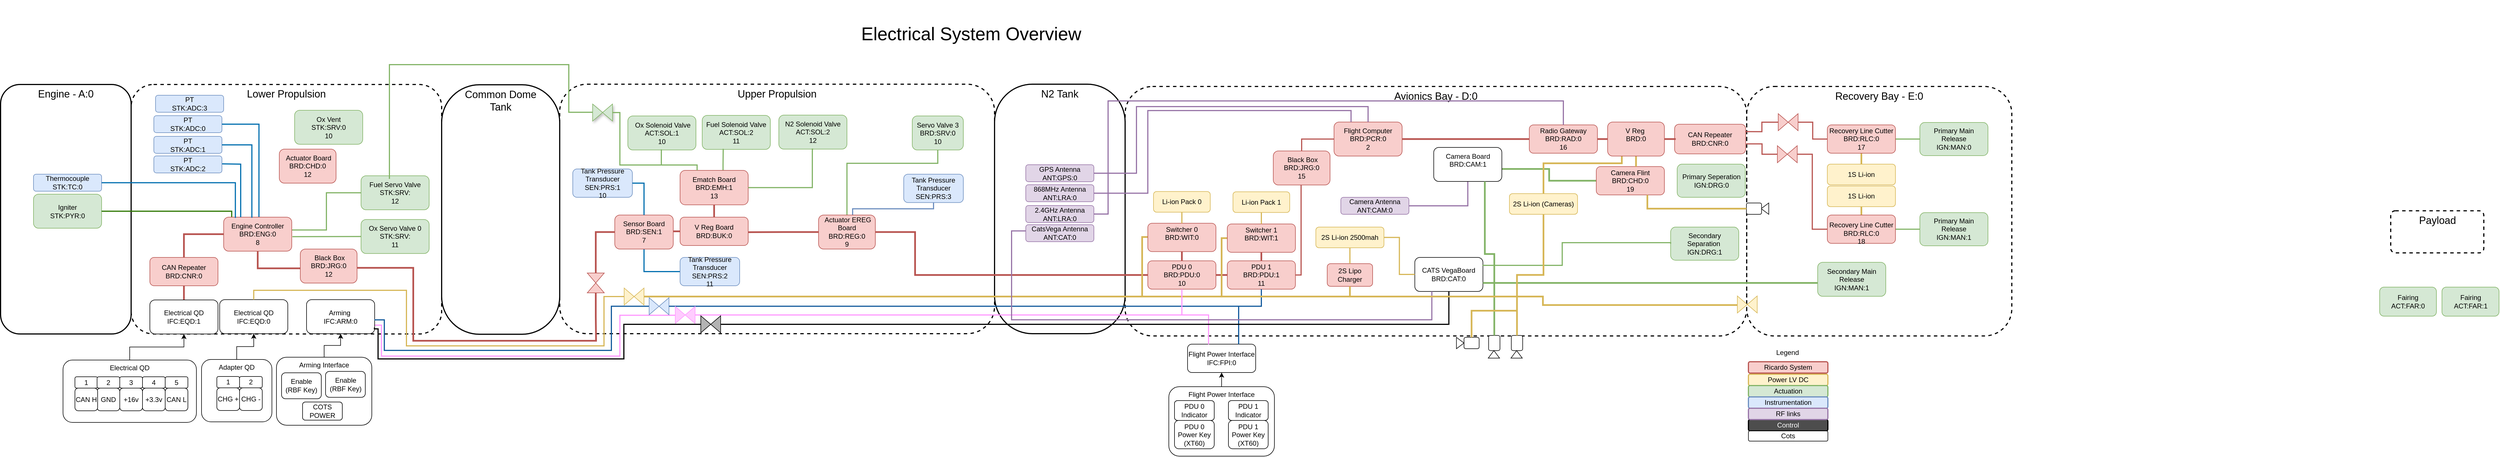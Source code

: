 <mxfile version="24.5.3" type="device" pages="10">
  <diagram name="BiProp-25" id="98Bdv_hgKkmUGjANzhnm">
    <mxGraphModel dx="2689" dy="712" grid="1" gridSize="10" guides="1" tooltips="1" connect="1" arrows="1" fold="1" page="1" pageScale="1" pageWidth="827" pageHeight="1169" math="0" shadow="0">
      <root>
        <mxCell id="0" />
        <mxCell id="1" parent="0" />
        <mxCell id="k5kEJkjL0uArwsxMVWP8-185" value="&lt;font style=&quot;font-size: 18px&quot;&gt;N2 Tank&lt;/font&gt;" style="rounded=1;whiteSpace=wrap;html=1;fillColor=none;strokeWidth=2;verticalAlign=top;dashed=0;arcSize=29;" parent="1" vertex="1">
          <mxGeometry x="560" y="400.5" width="230" height="440" as="geometry" />
        </mxCell>
        <mxCell id="k5kEJkjL0uArwsxMVWP8-2" value="&lt;font style=&quot;font-size: 18px;&quot;&gt;Recovery Bay - E:0&lt;/font&gt;" style="rounded=1;whiteSpace=wrap;html=1;fillColor=none;strokeWidth=2;verticalAlign=top;dashed=1;arcSize=11;" parent="1" vertex="1">
          <mxGeometry x="1885" y="404.5" width="467" height="440" as="geometry" />
        </mxCell>
        <mxCell id="k5kEJkjL0uArwsxMVWP8-3" value="&lt;font style=&quot;font-size: 18px&quot;&gt;Engine - A:0&lt;/font&gt;" style="rounded=1;whiteSpace=wrap;html=1;fillColor=none;strokeWidth=2;verticalAlign=top;dashed=0;" parent="1" vertex="1">
          <mxGeometry x="-1191" y="401" width="230" height="440" as="geometry" />
        </mxCell>
        <mxCell id="k5kEJkjL0uArwsxMVWP8-4" value="&lt;font style=&quot;font-size: 18px;&quot;&gt;Avionics Bay - D:0&lt;/font&gt;" style="rounded=1;whiteSpace=wrap;html=1;fillColor=none;strokeWidth=2;verticalAlign=top;dashed=1;arcSize=11;" parent="1" vertex="1">
          <mxGeometry x="790" y="404.5" width="1095" height="440" as="geometry" />
        </mxCell>
        <mxCell id="k5kEJkjL0uArwsxMVWP8-6" value="&lt;span style=&quot;font-size: 18px;&quot;&gt;Upper Propulsion&lt;/span&gt;" style="rounded=1;whiteSpace=wrap;html=1;fillColor=none;strokeWidth=2;verticalAlign=top;dashed=1;arcSize=11;" parent="1" vertex="1">
          <mxGeometry x="-206" y="400.5" width="766" height="440" as="geometry" />
        </mxCell>
        <mxCell id="k5kEJkjL0uArwsxMVWP8-7" value="&lt;span style=&quot;font-size: 18px;&quot;&gt;Common Dome&lt;/span&gt;&lt;div&gt;&lt;span style=&quot;font-size: 18px;&quot;&gt;Tank&lt;/span&gt;&lt;/div&gt;" style="rounded=1;whiteSpace=wrap;html=1;fillColor=none;strokeWidth=2;verticalAlign=top;dashed=0;arcSize=32;" parent="1" vertex="1">
          <mxGeometry x="-414" y="401.5" width="208" height="440" as="geometry" />
        </mxCell>
        <mxCell id="k5kEJkjL0uArwsxMVWP8-8" value="&lt;font style=&quot;font-size: 18px&quot;&gt;Lower Propulsion&lt;/font&gt;" style="rounded=1;whiteSpace=wrap;html=1;fillColor=none;strokeWidth=2;verticalAlign=top;dashed=1;arcSize=9;" parent="1" vertex="1">
          <mxGeometry x="-961" y="401" width="547" height="440" as="geometry" />
        </mxCell>
        <mxCell id="k5kEJkjL0uArwsxMVWP8-9" value="" style="edgeStyle=orthogonalEdgeStyle;rounded=0;orthogonalLoop=1;jettySize=auto;html=1;strokeWidth=3;endArrow=none;endFill=0;fillColor=#f8cecc;strokeColor=#b85450;exitX=0;exitY=0.5;exitDx=0;exitDy=0;entryX=0.5;entryY=0;entryDx=0;entryDy=0;" parent="1" source="k5kEJkjL0uArwsxMVWP8-83" target="k5kEJkjL0uArwsxMVWP8-30" edge="1">
          <mxGeometry relative="1" as="geometry">
            <mxPoint x="-851.0" y="671" as="sourcePoint" />
          </mxGeometry>
        </mxCell>
        <mxCell id="k5kEJkjL0uArwsxMVWP8-251" style="edgeStyle=orthogonalEdgeStyle;rounded=0;orthogonalLoop=1;jettySize=auto;html=1;fillColor=#f8cecc;strokeColor=#b85450;strokeWidth=3;endArrow=none;endFill=0;" parent="1" source="k5kEJkjL0uArwsxMVWP8-10" target="k5kEJkjL0uArwsxMVWP8-102" edge="1">
          <mxGeometry relative="1" as="geometry" />
        </mxCell>
        <mxCell id="k5kEJkjL0uArwsxMVWP8-10" value="Flight Computer&lt;br&gt;BRD:PCR:0&lt;div&gt;2&lt;/div&gt;" style="rounded=1;whiteSpace=wrap;html=1;fillColor=#f8cecc;strokeColor=#b85450;" parent="1" vertex="1">
          <mxGeometry x="1158" y="467.25" width="120" height="60" as="geometry" />
        </mxCell>
        <mxCell id="k5kEJkjL0uArwsxMVWP8-11" value="Igniter&lt;br&gt;STK:PYR:0" style="rounded=1;whiteSpace=wrap;html=1;fillColor=#d5e8d4;strokeColor=#82b366;" parent="1" vertex="1">
          <mxGeometry x="-1133" y="594.5" width="120" height="60" as="geometry" />
        </mxCell>
        <mxCell id="k5kEJkjL0uArwsxMVWP8-12" value="PT&lt;br&gt;STK:ADC:0" style="rounded=1;whiteSpace=wrap;html=1;fillColor=#dae8fc;strokeColor=#6c8ebf;" parent="1" vertex="1">
          <mxGeometry x="-921" y="456" width="120" height="30" as="geometry" />
        </mxCell>
        <mxCell id="k5kEJkjL0uArwsxMVWP8-13" value="CATS VegaBoard&lt;br style=&quot;border-color: var(--border-color);&quot;&gt;BRD:CAT:0&lt;br style=&quot;border-color: var(--border-color);&quot;&gt;" style="rounded=1;whiteSpace=wrap;html=1;" parent="1" vertex="1">
          <mxGeometry x="1300.33" y="706" width="120" height="60" as="geometry" />
        </mxCell>
        <mxCell id="k5kEJkjL0uArwsxMVWP8-14" value="Flight Power Interface&lt;br&gt;IFC:FPI:0" style="rounded=1;whiteSpace=wrap;html=1;" parent="1" vertex="1">
          <mxGeometry x="900" y="859" width="120" height="50" as="geometry" />
        </mxCell>
        <mxCell id="k5kEJkjL0uArwsxMVWP8-15" value="2S Li-ion 2500mah" style="rounded=1;whiteSpace=wrap;html=1;fillColor=#fff2cc;strokeColor=#d6b656;" parent="1" vertex="1">
          <mxGeometry x="1126" y="652.5" width="120" height="36.5" as="geometry" />
        </mxCell>
        <mxCell id="k5kEJkjL0uArwsxMVWP8-16" value="Ricardo System" style="rounded=1;whiteSpace=wrap;html=1;strokeWidth=2;fillColor=#f8cecc;strokeColor=#b85450;" parent="1" vertex="1">
          <mxGeometry x="1888" y="890" width="140" height="20" as="geometry" />
        </mxCell>
        <mxCell id="k5kEJkjL0uArwsxMVWP8-17" value="Power LV DC" style="rounded=1;whiteSpace=wrap;html=1;strokeWidth=2;fillColor=#fff2cc;strokeColor=#d6b656;" parent="1" vertex="1">
          <mxGeometry x="1888" y="912" width="140" height="20" as="geometry" />
        </mxCell>
        <mxCell id="k5kEJkjL0uArwsxMVWP8-18" value="Actuation" style="rounded=1;whiteSpace=wrap;html=1;strokeWidth=2;fillColor=#d5e8d4;strokeColor=#82b366;" parent="1" vertex="1">
          <mxGeometry x="1888" y="932" width="140" height="20" as="geometry" />
        </mxCell>
        <mxCell id="k5kEJkjL0uArwsxMVWP8-19" value="Instrumentation" style="rounded=1;whiteSpace=wrap;html=1;strokeWidth=2;fillColor=#dae8fc;strokeColor=#6c8ebf;" parent="1" vertex="1">
          <mxGeometry x="1888" y="952" width="140" height="20" as="geometry" />
        </mxCell>
        <mxCell id="k5kEJkjL0uArwsxMVWP8-20" value="Control" style="rounded=1;whiteSpace=wrap;html=1;strokeWidth=2;fillColor=#4D4D4D;strokeColor=#000000;fontColor=#FFFFFF;" parent="1" vertex="1">
          <mxGeometry x="1888" y="992" width="140" height="20" as="geometry" />
        </mxCell>
        <mxCell id="k5kEJkjL0uArwsxMVWP8-21" value="RF links" style="rounded=1;whiteSpace=wrap;html=1;strokeWidth=2;fillColor=#e1d5e7;strokeColor=#9673a6;" parent="1" vertex="1">
          <mxGeometry x="1888" y="972" width="140" height="20" as="geometry" />
        </mxCell>
        <mxCell id="k5kEJkjL0uArwsxMVWP8-22" value="Legend" style="rounded=1;whiteSpace=wrap;html=1;strokeColor=none;fillColor=none;" parent="1" vertex="1">
          <mxGeometry x="1887" y="859" width="140" height="30" as="geometry" />
        </mxCell>
        <mxCell id="k5kEJkjL0uArwsxMVWP8-23" value="Electrical QD&lt;br&gt;IFC:EQD:0" style="rounded=1;whiteSpace=wrap;html=1;" parent="1" vertex="1">
          <mxGeometry x="-805" y="780.5" width="120" height="60" as="geometry" />
        </mxCell>
        <mxCell id="k5kEJkjL0uArwsxMVWP8-24" style="edgeStyle=orthogonalEdgeStyle;rounded=0;orthogonalLoop=1;jettySize=auto;html=1;entryX=0.5;entryY=1;entryDx=0;entryDy=0;fontColor=#FFFFFF;startArrow=none;startFill=0;endArrow=classic;endFill=1;strokeColor=#000000;strokeWidth=1;exitX=0.5;exitY=0;exitDx=0;exitDy=0;" parent="1" source="k5kEJkjL0uArwsxMVWP8-33" target="k5kEJkjL0uArwsxMVWP8-23" edge="1">
          <mxGeometry relative="1" as="geometry">
            <mxPoint x="-708" y="901.0" as="sourcePoint" />
          </mxGeometry>
        </mxCell>
        <mxCell id="k5kEJkjL0uArwsxMVWP8-25" style="edgeStyle=orthogonalEdgeStyle;rounded=0;orthogonalLoop=1;jettySize=auto;html=1;entryX=0.5;entryY=1;entryDx=0;entryDy=0;fontColor=#FFFFFF;startArrow=none;startFill=0;endArrow=classic;endFill=1;strokeColor=#000000;strokeWidth=1;exitX=0.5;exitY=0;exitDx=0;exitDy=0;" parent="1" source="k5kEJkjL0uArwsxMVWP8-108" target="k5kEJkjL0uArwsxMVWP8-14" edge="1">
          <mxGeometry relative="1" as="geometry">
            <mxPoint x="1532.0" y="899.5" as="sourcePoint" />
          </mxGeometry>
        </mxCell>
        <mxCell id="k5kEJkjL0uArwsxMVWP8-26" value="&lt;font style=&quot;font-size: 32px&quot;&gt;Electrical System Overview&lt;/font&gt;" style="text;html=1;strokeColor=none;fillColor=none;align=center;verticalAlign=middle;whiteSpace=wrap;rounded=0;" parent="1" vertex="1">
          <mxGeometry x="-86" y="252" width="1210" height="120" as="geometry" />
        </mxCell>
        <mxCell id="k5kEJkjL0uArwsxMVWP8-27" style="edgeStyle=orthogonalEdgeStyle;rounded=0;orthogonalLoop=1;jettySize=auto;html=1;exitX=0.5;exitY=1;exitDx=0;exitDy=0;entryX=0.5;entryY=0;entryDx=0;entryDy=0;startArrow=classic;startFill=1;endArrow=none;endFill=0;" parent="1" source="k5kEJkjL0uArwsxMVWP8-28" target="k5kEJkjL0uArwsxMVWP8-39" edge="1">
          <mxGeometry relative="1" as="geometry" />
        </mxCell>
        <mxCell id="k5kEJkjL0uArwsxMVWP8-217" style="edgeStyle=orthogonalEdgeStyle;rounded=0;orthogonalLoop=1;jettySize=auto;html=1;exitX=1;exitY=0.75;exitDx=0;exitDy=0;entryX=0.5;entryY=1;entryDx=0;entryDy=0;fillColor=#d80073;strokeColor=light-dark(#FF99FF,#EDEDED);strokeWidth=2;endArrow=none;endFill=0;" parent="1" source="k5kEJkjL0uArwsxMVWP8-28" target="k5kEJkjL0uArwsxMVWP8-118" edge="1">
          <mxGeometry relative="1" as="geometry">
            <Array as="points">
              <mxPoint x="-520" y="826" />
              <mxPoint x="-520" y="880" />
              <mxPoint x="-100" y="880" />
              <mxPoint x="-100" y="808" />
              <mxPoint x="-2" y="808" />
            </Array>
          </mxGeometry>
        </mxCell>
        <mxCell id="k5kEJkjL0uArwsxMVWP8-28" value="Arming&amp;nbsp;&lt;br&gt;IFC:ARM:0" style="rounded=1;whiteSpace=wrap;html=1;" parent="1" vertex="1">
          <mxGeometry x="-652" y="780.5" width="120" height="60" as="geometry" />
        </mxCell>
        <mxCell id="k5kEJkjL0uArwsxMVWP8-29" style="edgeStyle=orthogonalEdgeStyle;rounded=0;orthogonalLoop=1;jettySize=auto;html=1;exitX=0.5;exitY=1;exitDx=0;exitDy=0;entryX=0.5;entryY=0;entryDx=0;entryDy=0;strokeWidth=3;endArrow=none;endFill=0;fillColor=#f8cecc;strokeColor=#b85450;" parent="1" source="k5kEJkjL0uArwsxMVWP8-30" target="k5kEJkjL0uArwsxMVWP8-69" edge="1">
          <mxGeometry relative="1" as="geometry" />
        </mxCell>
        <mxCell id="k5kEJkjL0uArwsxMVWP8-30" value="CAN Repeater&lt;br&gt;BRD:CNR:0" style="rounded=1;whiteSpace=wrap;html=1;fillColor=#f8cecc;strokeColor=#b85450;" parent="1" vertex="1">
          <mxGeometry x="-928" y="706" width="120" height="50" as="geometry" />
        </mxCell>
        <mxCell id="k5kEJkjL0uArwsxMVWP8-31" value="2S Lipo Charger" style="rounded=1;whiteSpace=wrap;html=1;fillColor=#f8cecc;strokeColor=#b85450;" parent="1" vertex="1">
          <mxGeometry x="1146" y="717" width="80" height="40" as="geometry" />
        </mxCell>
        <mxCell id="k5kEJkjL0uArwsxMVWP8-32" value="" style="group" parent="1" connectable="0" vertex="1">
          <mxGeometry x="-506" y="882" width="350" height="120" as="geometry" />
        </mxCell>
        <mxCell id="k5kEJkjL0uArwsxMVWP8-33" value="Adapter QD" style="rounded=1;whiteSpace=wrap;html=1;verticalAlign=top;" parent="k5kEJkjL0uArwsxMVWP8-32" vertex="1">
          <mxGeometry x="-331" y="4" width="124" height="110" as="geometry" />
        </mxCell>
        <mxCell id="k5kEJkjL0uArwsxMVWP8-34" value="" style="group;rotation=90;" parent="k5kEJkjL0uArwsxMVWP8-32" vertex="1" connectable="0">
          <mxGeometry x="-304" y="34" width="80" height="60" as="geometry" />
        </mxCell>
        <mxCell id="k5kEJkjL0uArwsxMVWP8-35" value="CHG +" style="rounded=1;whiteSpace=wrap;html=1;strokeWidth=1;" parent="k5kEJkjL0uArwsxMVWP8-34" vertex="1">
          <mxGeometry y="20" width="40" height="40" as="geometry" />
        </mxCell>
        <mxCell id="k5kEJkjL0uArwsxMVWP8-36" value="CHG -" style="rounded=1;whiteSpace=wrap;html=1;strokeWidth=1;" parent="k5kEJkjL0uArwsxMVWP8-34" vertex="1">
          <mxGeometry x="40" y="20" width="40" height="40" as="geometry" />
        </mxCell>
        <mxCell id="k5kEJkjL0uArwsxMVWP8-37" value="1" style="rounded=1;whiteSpace=wrap;html=1;strokeWidth=1;" parent="k5kEJkjL0uArwsxMVWP8-34" vertex="1">
          <mxGeometry width="40" height="20" as="geometry" />
        </mxCell>
        <mxCell id="k5kEJkjL0uArwsxMVWP8-38" value="2" style="rounded=1;whiteSpace=wrap;html=1;strokeWidth=1;" parent="k5kEJkjL0uArwsxMVWP8-34" vertex="1">
          <mxGeometry x="40" width="40" height="20" as="geometry" />
        </mxCell>
        <mxCell id="k5kEJkjL0uArwsxMVWP8-39" value="Arming Interface" style="rounded=1;whiteSpace=wrap;html=1;verticalAlign=top;" parent="k5kEJkjL0uArwsxMVWP8-32" vertex="1">
          <mxGeometry x="-199" width="168" height="120" as="geometry" />
        </mxCell>
        <mxCell id="k5kEJkjL0uArwsxMVWP8-40" value="Enable (RBF Key)" style="rounded=1;whiteSpace=wrap;html=1;" parent="k5kEJkjL0uArwsxMVWP8-32" vertex="1">
          <mxGeometry x="-190" y="27.482" width="70" height="45.802" as="geometry" />
        </mxCell>
        <mxCell id="k5kEJkjL0uArwsxMVWP8-41" value="COTS POWER" style="rounded=1;whiteSpace=wrap;html=1;" parent="k5kEJkjL0uArwsxMVWP8-32" vertex="1">
          <mxGeometry x="-153" y="79.001" width="70" height="32.061" as="geometry" />
        </mxCell>
        <mxCell id="k5kEJkjL0uArwsxMVWP8-42" value="Enable (RBF Key)" style="rounded=1;whiteSpace=wrap;html=1;" parent="k5kEJkjL0uArwsxMVWP8-32" vertex="1">
          <mxGeometry x="-112.5" y="25.002" width="70" height="45.802" as="geometry" />
        </mxCell>
        <mxCell id="k5kEJkjL0uArwsxMVWP8-43" value="Fuel Servo Valve&lt;br&gt;STK:SRV:&lt;br&gt;12" style="rounded=1;whiteSpace=wrap;html=1;fillColor=#d5e8d4;strokeColor=#82b366;" parent="1" vertex="1">
          <mxGeometry x="-556" y="562" width="120" height="60" as="geometry" />
        </mxCell>
        <mxCell id="k5kEJkjL0uArwsxMVWP8-44" value="Li-ion Pack 0" style="rounded=1;whiteSpace=wrap;html=1;fillColor=#fff2cc;strokeColor=#d6b656;rotation=0;" parent="1" vertex="1">
          <mxGeometry x="840" y="589.75" width="100" height="36.5" as="geometry" />
        </mxCell>
        <mxCell id="k5kEJkjL0uArwsxMVWP8-45" value="PDU 0&lt;br&gt;BRD:PDU:0&lt;div&gt;10&lt;/div&gt;" style="rounded=1;whiteSpace=wrap;html=1;fillColor=#f8cecc;strokeColor=#b85450;rotation=0;" parent="1" vertex="1">
          <mxGeometry x="830" y="712" width="120" height="50" as="geometry" />
        </mxCell>
        <mxCell id="k5kEJkjL0uArwsxMVWP8-46" value="PDU 1&lt;br&gt;BRD:PDU:1&lt;div&gt;11&lt;/div&gt;" style="rounded=1;whiteSpace=wrap;html=1;fillColor=#f8cecc;strokeColor=#b85450;rotation=0;" parent="1" vertex="1">
          <mxGeometry x="970" y="712" width="120" height="50" as="geometry" />
        </mxCell>
        <mxCell id="k5kEJkjL0uArwsxMVWP8-47" value="Ox Servo Valve 0&lt;br&gt;STK:SRV:&lt;br&gt;11" style="rounded=1;whiteSpace=wrap;html=1;fillColor=#d5e8d4;strokeColor=#82b366;" parent="1" vertex="1">
          <mxGeometry x="-556" y="639.12" width="120" height="60" as="geometry" />
        </mxCell>
        <mxCell id="k5kEJkjL0uArwsxMVWP8-48" value="" style="group;rotation=-180;" parent="1" connectable="0" vertex="1">
          <mxGeometry x="1884.5" y="610" width="40" height="20" as="geometry" />
        </mxCell>
        <mxCell id="k5kEJkjL0uArwsxMVWP8-49" value="" style="triangle;whiteSpace=wrap;html=1;rotation=-180;" parent="k5kEJkjL0uArwsxMVWP8-48" vertex="1">
          <mxGeometry x="26" width="13.333" height="20" as="geometry" />
        </mxCell>
        <mxCell id="k5kEJkjL0uArwsxMVWP8-50" value="" style="rounded=1;whiteSpace=wrap;html=1;rotation=-180;" parent="k5kEJkjL0uArwsxMVWP8-48" vertex="1">
          <mxGeometry width="26.667" height="20" as="geometry" />
        </mxCell>
        <mxCell id="k5kEJkjL0uArwsxMVWP8-51" value="" style="endArrow=none;html=1;rounded=0;exitX=1;exitY=0.5;exitDx=0;exitDy=0;edgeStyle=orthogonalEdgeStyle;fillColor=#1ba1e2;strokeColor=#006EAF;strokeWidth=2;entryX=0.518;entryY=0.007;entryDx=0;entryDy=0;entryPerimeter=0;" parent="1" source="k5kEJkjL0uArwsxMVWP8-12" target="k5kEJkjL0uArwsxMVWP8-83" edge="1">
          <mxGeometry width="50" height="50" relative="1" as="geometry">
            <mxPoint x="-611" y="621" as="sourcePoint" />
            <mxPoint x="-781" y="506" as="targetPoint" />
          </mxGeometry>
        </mxCell>
        <mxCell id="k5kEJkjL0uArwsxMVWP8-52" value="" style="endArrow=none;html=1;rounded=0;exitX=1;exitY=0.5;exitDx=0;exitDy=0;entryX=0.118;entryY=0.001;entryDx=0;entryDy=0;edgeStyle=orthogonalEdgeStyle;fillColor=#60a917;strokeColor=#2D7600;strokeWidth=2;entryPerimeter=0;" parent="1" source="k5kEJkjL0uArwsxMVWP8-11" target="k5kEJkjL0uArwsxMVWP8-83" edge="1">
          <mxGeometry width="50" height="50" relative="1" as="geometry">
            <mxPoint x="-751" y="591" as="sourcePoint" />
            <mxPoint x="-911" y="641" as="targetPoint" />
          </mxGeometry>
        </mxCell>
        <mxCell id="k5kEJkjL0uArwsxMVWP8-54" value="" style="endArrow=none;html=1;rounded=0;fontFamily=Helvetica;fontSize=12;fontColor=default;exitX=1.009;exitY=0.572;exitDx=0;exitDy=0;edgeStyle=orthogonalEdgeStyle;fillColor=#d5e8d4;strokeColor=#82b366;strokeWidth=2;entryX=0;entryY=0.5;entryDx=0;entryDy=0;exitPerimeter=0;" parent="1" source="k5kEJkjL0uArwsxMVWP8-83" target="k5kEJkjL0uArwsxMVWP8-47" edge="1">
          <mxGeometry width="50" height="50" relative="1" as="geometry">
            <mxPoint x="-724" y="631" as="sourcePoint" />
            <mxPoint x="-536" y="541" as="targetPoint" />
          </mxGeometry>
        </mxCell>
        <mxCell id="k5kEJkjL0uArwsxMVWP8-55" value="" style="endArrow=none;html=1;rounded=0;fontFamily=Helvetica;fontSize=12;fontColor=default;entryX=1.001;entryY=0.552;entryDx=0;entryDy=0;exitX=0.5;exitY=0;exitDx=0;exitDy=0;edgeStyle=orthogonalEdgeStyle;fillColor=#f8cecc;strokeColor=#b85450;strokeWidth=3;entryPerimeter=0;" parent="1" source="k5kEJkjL0uArwsxMVWP8-214" target="k5kEJkjL0uArwsxMVWP8-132" edge="1">
          <mxGeometry width="50" height="50" relative="1" as="geometry">
            <mxPoint x="-142" y="676" as="sourcePoint" />
            <mxPoint x="-563" y="724.12" as="targetPoint" />
            <Array as="points">
              <mxPoint x="-143" y="810" />
              <mxPoint x="-142" y="853" />
              <mxPoint x="-464" y="853" />
              <mxPoint x="-464" y="724" />
            </Array>
          </mxGeometry>
        </mxCell>
        <mxCell id="k5kEJkjL0uArwsxMVWP8-56" value="Fuel Solenoid Valve&lt;br&gt;ACT:SOL:2&lt;div&gt;11&lt;/div&gt;" style="rounded=1;whiteSpace=wrap;html=1;fillColor=#d5e8d4;strokeColor=#82b366;" parent="1" vertex="1">
          <mxGeometry x="45" y="455.5" width="120" height="60" as="geometry" />
        </mxCell>
        <mxCell id="k5kEJkjL0uArwsxMVWP8-57" value="" style="endArrow=none;html=1;rounded=0;fontFamily=Helvetica;fontSize=12;fontColor=default;exitX=0.631;exitY=0.022;exitDx=0;exitDy=0;fillColor=#d5e8d4;strokeColor=#82b366;strokeWidth=2;edgeStyle=orthogonalEdgeStyle;exitPerimeter=0;entryX=0.317;entryY=0.999;entryDx=0;entryDy=0;entryPerimeter=0;" parent="1" source="k5kEJkjL0uArwsxMVWP8-86" target="k5kEJkjL0uArwsxMVWP8-56" edge="1">
          <mxGeometry width="50" height="50" relative="1" as="geometry">
            <mxPoint x="271" y="589.5" as="sourcePoint" />
            <mxPoint x="81" y="517" as="targetPoint" />
            <Array as="points">
              <mxPoint x="82" y="543" />
              <mxPoint x="82" y="543" />
              <mxPoint x="82" y="515" />
            </Array>
          </mxGeometry>
        </mxCell>
        <mxCell id="k5kEJkjL0uArwsxMVWP8-58" value="" style="endArrow=none;html=1;rounded=0;fontFamily=Helvetica;fontSize=12;fontColor=default;fillColor=#f8cecc;strokeColor=#b85450;strokeWidth=3;exitX=1;exitY=0.5;exitDx=0;exitDy=0;entryX=0;entryY=0.5;entryDx=0;entryDy=0;edgeStyle=orthogonalEdgeStyle;" parent="1" source="k5kEJkjL0uArwsxMVWP8-218" target="k5kEJkjL0uArwsxMVWP8-45" edge="1">
          <mxGeometry width="50" height="50" relative="1" as="geometry">
            <mxPoint x="284.5" y="660.75" as="sourcePoint" />
            <mxPoint x="511" y="725" as="targetPoint" />
            <Array as="points">
              <mxPoint x="420" y="661" />
              <mxPoint x="420" y="737" />
            </Array>
          </mxGeometry>
        </mxCell>
        <mxCell id="k5kEJkjL0uArwsxMVWP8-60" value="Servo Valve 3&lt;br&gt;BRD:SRV:0&lt;div&gt;10&lt;/div&gt;" style="rounded=1;whiteSpace=wrap;html=1;fillColor=#d5e8d4;strokeColor=#82b366;" parent="1" vertex="1">
          <mxGeometry x="415" y="456.5" width="90" height="60" as="geometry" />
        </mxCell>
        <mxCell id="k5kEJkjL0uArwsxMVWP8-222" style="edgeStyle=orthogonalEdgeStyle;rounded=0;orthogonalLoop=1;jettySize=auto;html=1;exitX=0;exitY=0.5;exitDx=0;exitDy=0;entryX=0.5;entryY=1;entryDx=0;entryDy=0;endArrow=none;endFill=0;fillColor=#1ba1e2;strokeColor=#006EAF;strokeWidth=2;" parent="1" source="k5kEJkjL0uArwsxMVWP8-61" target="k5kEJkjL0uArwsxMVWP8-126" edge="1">
          <mxGeometry relative="1" as="geometry" />
        </mxCell>
        <mxCell id="k5kEJkjL0uArwsxMVWP8-61" value="Tank Pressure Transducer&lt;br&gt;SEN:PRS:2&lt;div&gt;11&lt;/div&gt;" style="rounded=1;whiteSpace=wrap;html=1;fillColor=#dae8fc;strokeColor=#6c8ebf;" parent="1" vertex="1">
          <mxGeometry x="6" y="706" width="105" height="50" as="geometry" />
        </mxCell>
        <mxCell id="k5kEJkjL0uArwsxMVWP8-62" value="" style="endArrow=none;html=1;rounded=0;fontFamily=Helvetica;fontSize=12;fontColor=default;exitX=1;exitY=0.5;exitDx=0;exitDy=0;entryX=0;entryY=0.5;entryDx=0;entryDy=0;fillColor=#f8cecc;strokeColor=#b85450;strokeWidth=3;" parent="1" source="k5kEJkjL0uArwsxMVWP8-45" target="k5kEJkjL0uArwsxMVWP8-46" edge="1">
          <mxGeometry width="50" height="50" relative="1" as="geometry">
            <mxPoint x="1136" y="639.5" as="sourcePoint" />
            <mxPoint x="1186" y="589.5" as="targetPoint" />
          </mxGeometry>
        </mxCell>
        <mxCell id="k5kEJkjL0uArwsxMVWP8-63" value="Li-ion Pack 1" style="rounded=1;whiteSpace=wrap;html=1;fillColor=#fff2cc;strokeColor=#d6b656;rotation=0;" parent="1" vertex="1">
          <mxGeometry x="980" y="590.25" width="100" height="36.5" as="geometry" />
        </mxCell>
        <mxCell id="k5kEJkjL0uArwsxMVWP8-64" value="" style="endArrow=none;html=1;rounded=0;fontFamily=Helvetica;fontSize=12;fontColor=default;entryX=0;entryY=0.5;entryDx=0;entryDy=0;edgeStyle=orthogonalEdgeStyle;fillColor=#fff2cc;strokeColor=#d6b656;strokeWidth=3;exitX=0.5;exitY=0;exitDx=0;exitDy=0;" parent="1" source="k5kEJkjL0uArwsxMVWP8-66" target="k5kEJkjL0uArwsxMVWP8-143" edge="1">
          <mxGeometry width="50" height="50" relative="1" as="geometry">
            <mxPoint x="448.5" y="770" as="sourcePoint" />
            <mxPoint x="1159" y="749.5" as="targetPoint" />
            <Array as="points">
              <mxPoint x="960" y="775" />
              <mxPoint x="960" y="672" />
            </Array>
          </mxGeometry>
        </mxCell>
        <mxCell id="k5kEJkjL0uArwsxMVWP8-66" value="" style="shape=collate;whiteSpace=wrap;html=1;rotation=90;fillColor=#fff2cc;strokeColor=#d6b656;" parent="1" vertex="1">
          <mxGeometry x="-90" y="757.5" width="30" height="35" as="geometry" />
        </mxCell>
        <mxCell id="k5kEJkjL0uArwsxMVWP8-67" value="" style="endArrow=none;html=1;rounded=0;exitX=0.5;exitY=1;exitDx=0;exitDy=0;entryX=0.5;entryY=0;entryDx=0;entryDy=0;fillColor=#fff2cc;strokeColor=#d6b656;strokeWidth=2;edgeStyle=orthogonalEdgeStyle;" parent="1" source="k5kEJkjL0uArwsxMVWP8-66" target="k5kEJkjL0uArwsxMVWP8-23" edge="1">
          <mxGeometry width="50" height="50" relative="1" as="geometry">
            <mxPoint x="-137" y="761" as="sourcePoint" />
            <mxPoint x="-87" y="711" as="targetPoint" />
            <Array as="points">
              <mxPoint x="-128" y="775" />
              <mxPoint x="-128" y="862" />
              <mxPoint x="-476" y="862" />
              <mxPoint x="-476" y="764" />
              <mxPoint x="-745" y="764" />
            </Array>
          </mxGeometry>
        </mxCell>
        <mxCell id="k5kEJkjL0uArwsxMVWP8-69" value="Electrical QD&lt;br&gt;IFC:EQD:1" style="rounded=1;whiteSpace=wrap;html=1;" parent="1" vertex="1">
          <mxGeometry x="-928" y="781" width="120" height="60" as="geometry" />
        </mxCell>
        <mxCell id="k5kEJkjL0uArwsxMVWP8-70" value="Electrical QD" style="rounded=1;whiteSpace=wrap;html=1;verticalAlign=top;" parent="1" vertex="1">
          <mxGeometry x="-1081" y="887" width="235" height="110" as="geometry" />
        </mxCell>
        <mxCell id="k5kEJkjL0uArwsxMVWP8-71" value="" style="group" parent="1" vertex="1" connectable="0">
          <mxGeometry x="-1060" y="916.5" width="200" height="60" as="geometry" />
        </mxCell>
        <mxCell id="k5kEJkjL0uArwsxMVWP8-72" value="+16v" style="rounded=1;whiteSpace=wrap;html=1;strokeWidth=1;" parent="k5kEJkjL0uArwsxMVWP8-71" vertex="1">
          <mxGeometry x="79" y="20" width="40" height="40" as="geometry" />
        </mxCell>
        <mxCell id="k5kEJkjL0uArwsxMVWP8-73" value="GND" style="rounded=1;whiteSpace=wrap;html=1;strokeWidth=1;" parent="k5kEJkjL0uArwsxMVWP8-71" vertex="1">
          <mxGeometry x="39" y="20" width="40" height="40" as="geometry" />
        </mxCell>
        <mxCell id="k5kEJkjL0uArwsxMVWP8-74" value="+3.3v" style="rounded=1;whiteSpace=wrap;html=1;strokeWidth=1;" parent="k5kEJkjL0uArwsxMVWP8-71" vertex="1">
          <mxGeometry x="119" y="20" width="40" height="40" as="geometry" />
        </mxCell>
        <mxCell id="k5kEJkjL0uArwsxMVWP8-75" value="CAN H" style="rounded=1;whiteSpace=wrap;html=1;strokeWidth=1;" parent="k5kEJkjL0uArwsxMVWP8-71" vertex="1">
          <mxGeometry y="20" width="40" height="40" as="geometry" />
        </mxCell>
        <mxCell id="k5kEJkjL0uArwsxMVWP8-76" value="CAN L" style="rounded=1;whiteSpace=wrap;html=1;strokeWidth=1;" parent="k5kEJkjL0uArwsxMVWP8-71" vertex="1">
          <mxGeometry x="159" y="20" width="40" height="40" as="geometry" />
        </mxCell>
        <mxCell id="k5kEJkjL0uArwsxMVWP8-77" value="1" style="rounded=1;whiteSpace=wrap;html=1;strokeWidth=1;" parent="k5kEJkjL0uArwsxMVWP8-71" vertex="1">
          <mxGeometry width="40" height="20" as="geometry" />
        </mxCell>
        <mxCell id="k5kEJkjL0uArwsxMVWP8-78" value="2" style="rounded=1;whiteSpace=wrap;html=1;strokeWidth=1;" parent="k5kEJkjL0uArwsxMVWP8-71" vertex="1">
          <mxGeometry x="39" width="40" height="20" as="geometry" />
        </mxCell>
        <mxCell id="k5kEJkjL0uArwsxMVWP8-79" value="3" style="rounded=1;whiteSpace=wrap;html=1;strokeWidth=1;" parent="k5kEJkjL0uArwsxMVWP8-71" vertex="1">
          <mxGeometry x="79" width="40" height="20" as="geometry" />
        </mxCell>
        <mxCell id="k5kEJkjL0uArwsxMVWP8-80" value="4" style="rounded=1;whiteSpace=wrap;html=1;strokeWidth=1;" parent="k5kEJkjL0uArwsxMVWP8-71" vertex="1">
          <mxGeometry x="119" width="40" height="20" as="geometry" />
        </mxCell>
        <mxCell id="k5kEJkjL0uArwsxMVWP8-81" value="5" style="rounded=1;whiteSpace=wrap;html=1;strokeWidth=1;" parent="k5kEJkjL0uArwsxMVWP8-71" vertex="1">
          <mxGeometry x="159" width="40" height="20" as="geometry" />
        </mxCell>
        <mxCell id="k5kEJkjL0uArwsxMVWP8-82" value="" style="edgeStyle=orthogonalEdgeStyle;rounded=0;orthogonalLoop=1;jettySize=auto;html=1;entryX=0.5;entryY=1;entryDx=0;entryDy=0;exitX=0.5;exitY=0;exitDx=0;exitDy=0;" parent="1" source="k5kEJkjL0uArwsxMVWP8-70" target="k5kEJkjL0uArwsxMVWP8-69" edge="1">
          <mxGeometry relative="1" as="geometry">
            <mxPoint x="-868" y="881.5" as="sourcePoint" />
          </mxGeometry>
        </mxCell>
        <mxCell id="k5kEJkjL0uArwsxMVWP8-83" value="Engine Controller&lt;br&gt;BRD:ENG:0&lt;div&gt;8&lt;/div&gt;" style="rounded=1;whiteSpace=wrap;html=1;fillColor=#f8cecc;strokeColor=#b85450;" parent="1" vertex="1">
          <mxGeometry x="-798" y="635" width="120" height="60" as="geometry" />
        </mxCell>
        <mxCell id="k5kEJkjL0uArwsxMVWP8-84" value="" style="endArrow=none;html=1;rounded=0;exitX=1;exitY=0.5;exitDx=0;exitDy=0;entryX=0.25;entryY=0;entryDx=0;entryDy=0;strokeWidth=2;fillColor=#1ba1e2;strokeColor=#006EAF;edgeStyle=orthogonalEdgeStyle;" parent="1" target="k5kEJkjL0uArwsxMVWP8-83" edge="1">
          <mxGeometry width="50" height="50" relative="1" as="geometry">
            <mxPoint x="-801" y="541" as="sourcePoint" />
            <mxPoint x="-702" y="638" as="targetPoint" />
          </mxGeometry>
        </mxCell>
        <mxCell id="k5kEJkjL0uArwsxMVWP8-85" value="" style="endArrow=none;html=1;rounded=0;entryX=0.011;entryY=0.493;entryDx=0;entryDy=0;fillColor=#fff2cc;strokeColor=#d6b656;strokeWidth=3;edgeStyle=orthogonalEdgeStyle;entryPerimeter=0;" parent="1" target="k5kEJkjL0uArwsxMVWP8-142" edge="1">
          <mxGeometry width="50" height="50" relative="1" as="geometry">
            <mxPoint x="820" y="775" as="sourcePoint" />
            <mxPoint x="830" y="675.75" as="targetPoint" />
            <Array as="points">
              <mxPoint x="820" y="670" />
              <mxPoint x="830" y="670" />
            </Array>
          </mxGeometry>
        </mxCell>
        <mxCell id="k5kEJkjL0uArwsxMVWP8-86" value="Ematch Board&lt;br&gt;BRD:EMH:1&lt;div&gt;13&lt;/div&gt;" style="rounded=1;whiteSpace=wrap;html=1;fillColor=#f8cecc;strokeColor=#b85450;" parent="1" vertex="1">
          <mxGeometry x="6" y="552.5" width="120" height="60.75" as="geometry" />
        </mxCell>
        <mxCell id="k5kEJkjL0uArwsxMVWP8-87" value="&amp;nbsp;Ox Solenoid Valve&lt;br&gt;ACT:SOL:1&lt;div&gt;10&lt;/div&gt;" style="rounded=1;whiteSpace=wrap;html=1;fillColor=#d5e8d4;strokeColor=#82b366;" parent="1" vertex="1">
          <mxGeometry x="-86" y="456.5" width="120" height="60" as="geometry" />
        </mxCell>
        <mxCell id="k5kEJkjL0uArwsxMVWP8-90" value="" style="group" parent="1" vertex="1" connectable="0">
          <mxGeometry x="1390" y="844" width="100" height="40" as="geometry" />
        </mxCell>
        <mxCell id="k5kEJkjL0uArwsxMVWP8-91" value="" style="group;rotation=-90;" parent="k5kEJkjL0uArwsxMVWP8-90" connectable="0" vertex="1">
          <mxGeometry x="-10" y="10" width="40" height="20" as="geometry" />
        </mxCell>
        <mxCell id="k5kEJkjL0uArwsxMVWP8-93" value="" style="rounded=1;whiteSpace=wrap;html=1;rotation=0;" parent="k5kEJkjL0uArwsxMVWP8-91" vertex="1">
          <mxGeometry x="7" y="-7" width="26.667" height="20" as="geometry" />
        </mxCell>
        <mxCell id="k5kEJkjL0uArwsxMVWP8-94" value="" style="group;rotation=-90;" parent="k5kEJkjL0uArwsxMVWP8-90" connectable="0" vertex="1">
          <mxGeometry x="70" y="10" width="40" height="20" as="geometry" />
        </mxCell>
        <mxCell id="k5kEJkjL0uArwsxMVWP8-95" value="" style="triangle;whiteSpace=wrap;html=1;rotation=-90;" parent="k5kEJkjL0uArwsxMVWP8-94" vertex="1">
          <mxGeometry x="13" y="13" width="13.333" height="20" as="geometry" />
        </mxCell>
        <mxCell id="k5kEJkjL0uArwsxMVWP8-96" value="" style="rounded=1;whiteSpace=wrap;html=1;rotation=-90;" parent="k5kEJkjL0uArwsxMVWP8-94" vertex="1">
          <mxGeometry x="7" y="-7" width="26.667" height="20" as="geometry" />
        </mxCell>
        <mxCell id="k5kEJkjL0uArwsxMVWP8-97" value="" style="group;rotation=-90;" parent="k5kEJkjL0uArwsxMVWP8-90" connectable="0" vertex="1">
          <mxGeometry x="30" y="10" width="40" height="20" as="geometry" />
        </mxCell>
        <mxCell id="k5kEJkjL0uArwsxMVWP8-98" value="" style="triangle;whiteSpace=wrap;html=1;rotation=-90;" parent="k5kEJkjL0uArwsxMVWP8-97" vertex="1">
          <mxGeometry x="13" y="13" width="13.333" height="20" as="geometry" />
        </mxCell>
        <mxCell id="k5kEJkjL0uArwsxMVWP8-99" value="" style="rounded=1;whiteSpace=wrap;html=1;rotation=-90;" parent="k5kEJkjL0uArwsxMVWP8-97" vertex="1">
          <mxGeometry x="7" y="-7" width="26.667" height="20" as="geometry" />
        </mxCell>
        <mxCell id="k5kEJkjL0uArwsxMVWP8-100" style="edgeStyle=orthogonalEdgeStyle;rounded=0;orthogonalLoop=1;jettySize=auto;html=1;entryX=1;entryY=0.5;entryDx=0;entryDy=0;fillColor=#e1d5e7;strokeColor=#9673a6;exitX=0.5;exitY=1;exitDx=0;exitDy=0;endArrow=none;endFill=0;strokeWidth=2;" parent="1" source="k5kEJkjL0uArwsxMVWP8-160" target="k5kEJkjL0uArwsxMVWP8-166" edge="1">
          <mxGeometry relative="1" as="geometry">
            <Array as="points">
              <mxPoint x="1394" y="615" />
            </Array>
          </mxGeometry>
        </mxCell>
        <mxCell id="k5kEJkjL0uArwsxMVWP8-102" value="Radio Gateway&lt;br&gt;BRD:RAD:0&lt;div&gt;16&lt;/div&gt;" style="rounded=1;whiteSpace=wrap;html=1;fillColor=#f8cecc;strokeColor=#b85450;" parent="1" vertex="1">
          <mxGeometry x="1502" y="472.25" width="120" height="50" as="geometry" />
        </mxCell>
        <mxCell id="k5kEJkjL0uArwsxMVWP8-103" value="Thermocouple&lt;br&gt;STK:TC:0" style="rounded=1;whiteSpace=wrap;html=1;fillColor=#dae8fc;strokeColor=#6c8ebf;" parent="1" vertex="1">
          <mxGeometry x="-1133" y="559.25" width="120" height="30" as="geometry" />
        </mxCell>
        <mxCell id="k5kEJkjL0uArwsxMVWP8-104" value="PT&lt;br&gt;STK:ADC:1" style="rounded=1;whiteSpace=wrap;html=1;fillColor=#dae8fc;strokeColor=#6c8ebf;" parent="1" vertex="1">
          <mxGeometry x="-921" y="492.5" width="120" height="30" as="geometry" />
        </mxCell>
        <mxCell id="k5kEJkjL0uArwsxMVWP8-105" value="PT&lt;br&gt;STK:ADC:2" style="rounded=1;whiteSpace=wrap;html=1;fillColor=#dae8fc;strokeColor=#6c8ebf;" parent="1" vertex="1">
          <mxGeometry x="-921" y="527" width="120" height="30" as="geometry" />
        </mxCell>
        <mxCell id="k5kEJkjL0uArwsxMVWP8-106" value="" style="endArrow=none;html=1;rounded=0;exitX=0.5;exitY=1;exitDx=0;exitDy=0;fillColor=#e1d5e7;strokeColor=light-dark(#11599c, #9577a3);strokeWidth=2;entryX=0.996;entryY=0.593;entryDx=0;entryDy=0;entryPerimeter=0;edgeStyle=orthogonalEdgeStyle;" parent="1" source="k5kEJkjL0uArwsxMVWP8-107" target="k5kEJkjL0uArwsxMVWP8-28" edge="1">
          <mxGeometry width="50" height="50" relative="1" as="geometry">
            <mxPoint x="325" y="854" as="sourcePoint" />
            <mxPoint x="-44" y="816" as="targetPoint" />
            <Array as="points">
              <mxPoint x="-115" y="792" />
              <mxPoint x="-115" y="870" />
              <mxPoint x="-515" y="870" />
              <mxPoint x="-515" y="816" />
            </Array>
          </mxGeometry>
        </mxCell>
        <mxCell id="k5kEJkjL0uArwsxMVWP8-107" value="" style="shape=collate;whiteSpace=wrap;html=1;rotation=90;fillColor=#dae8fc;strokeColor=#6c8ebf;" parent="1" vertex="1">
          <mxGeometry x="-46" y="774.63" width="30" height="35" as="geometry" />
        </mxCell>
        <mxCell id="k5kEJkjL0uArwsxMVWP8-108" value="Flight Power Interface" style="rounded=1;whiteSpace=wrap;html=1;verticalAlign=top;" parent="1" vertex="1">
          <mxGeometry x="867" y="934" width="186" height="122.5" as="geometry" />
        </mxCell>
        <mxCell id="k5kEJkjL0uArwsxMVWP8-109" value="PDU 0 Power Key&lt;br&gt;(XT60)" style="rounded=1;whiteSpace=wrap;html=1;" parent="1" vertex="1">
          <mxGeometry x="877" y="993.5" width="70" height="50" as="geometry" />
        </mxCell>
        <mxCell id="k5kEJkjL0uArwsxMVWP8-110" value="PDU 1 Power Key (XT60)" style="rounded=1;whiteSpace=wrap;html=1;" parent="1" vertex="1">
          <mxGeometry x="972" y="993.5" width="70" height="50" as="geometry" />
        </mxCell>
        <mxCell id="k5kEJkjL0uArwsxMVWP8-111" value="PDU 1 Indicator" style="rounded=1;whiteSpace=wrap;html=1;" parent="1" vertex="1">
          <mxGeometry x="972" y="958.5" width="70" height="35" as="geometry" />
        </mxCell>
        <mxCell id="k5kEJkjL0uArwsxMVWP8-112" value="PDU 0 Indicator" style="rounded=1;whiteSpace=wrap;html=1;" parent="1" vertex="1">
          <mxGeometry x="877" y="958.5" width="70" height="35" as="geometry" />
        </mxCell>
        <mxCell id="k5kEJkjL0uArwsxMVWP8-113" value="" style="endArrow=none;html=1;rounded=0;fillColor=#e1d5e7;strokeColor=light-dark(#11599c, #9577a3);strokeWidth=2;entryX=0.5;entryY=0;entryDx=0;entryDy=0;exitX=0.5;exitY=1;exitDx=0;exitDy=0;edgeStyle=orthogonalEdgeStyle;" parent="1" source="k5kEJkjL0uArwsxMVWP8-46" target="k5kEJkjL0uArwsxMVWP8-107" edge="1">
          <mxGeometry width="50" height="50" relative="1" as="geometry">
            <mxPoint x="803" y="976" as="sourcePoint" />
            <mxPoint x="327" y="989" as="targetPoint" />
            <Array as="points">
              <mxPoint x="1030" y="792" />
            </Array>
          </mxGeometry>
        </mxCell>
        <mxCell id="k5kEJkjL0uArwsxMVWP8-114" value="" style="endArrow=none;html=1;rounded=0;entryX=0.5;entryY=1;entryDx=0;entryDy=0;fillColor=#fff2cc;strokeColor=#d6b656;strokeWidth=3;edgeStyle=orthogonalEdgeStyle;" parent="1" target="k5kEJkjL0uArwsxMVWP8-31" edge="1">
          <mxGeometry width="50" height="50" relative="1" as="geometry">
            <mxPoint x="960" y="775" as="sourcePoint" />
            <mxPoint x="1186" y="762" as="targetPoint" />
            <Array as="points">
              <mxPoint x="1186" y="775" />
            </Array>
          </mxGeometry>
        </mxCell>
        <mxCell id="k5kEJkjL0uArwsxMVWP8-115" value="" style="endArrow=none;html=1;rounded=0;fillColor=#e1d5e7;strokeColor=light-dark(#11599c, #9577a3);strokeWidth=2;entryX=0.75;entryY=0;entryDx=0;entryDy=0;" parent="1" target="k5kEJkjL0uArwsxMVWP8-14" edge="1">
          <mxGeometry width="50" height="50" relative="1" as="geometry">
            <mxPoint x="990" y="793" as="sourcePoint" />
            <mxPoint x="990" y="852" as="targetPoint" />
          </mxGeometry>
        </mxCell>
        <mxCell id="k5kEJkjL0uArwsxMVWP8-116" value="" style="endArrow=none;html=1;rounded=0;exitX=1;exitY=0.5;exitDx=0;exitDy=0;entryX=0.172;entryY=0.02;entryDx=0;entryDy=0;strokeWidth=2;fillColor=#1ba1e2;strokeColor=#006EAF;entryPerimeter=0;edgeStyle=orthogonalEdgeStyle;" parent="1" source="k5kEJkjL0uArwsxMVWP8-103" target="k5kEJkjL0uArwsxMVWP8-83" edge="1">
          <mxGeometry width="50" height="50" relative="1" as="geometry">
            <mxPoint x="-989" y="562" as="sourcePoint" />
            <mxPoint x="-916" y="653" as="targetPoint" />
          </mxGeometry>
        </mxCell>
        <mxCell id="k5kEJkjL0uArwsxMVWP8-117" value="" style="endArrow=none;html=1;rounded=0;fontFamily=Helvetica;fontSize=12;fontColor=default;edgeStyle=orthogonalEdgeStyle;fillColor=#d5e8d4;strokeColor=#82b366;strokeWidth=2;entryX=0;entryY=0.5;entryDx=0;entryDy=0;exitX=1.005;exitY=0.377;exitDx=0;exitDy=0;exitPerimeter=0;" parent="1" source="k5kEJkjL0uArwsxMVWP8-83" target="k5kEJkjL0uArwsxMVWP8-43" edge="1">
          <mxGeometry width="50" height="50" relative="1" as="geometry">
            <mxPoint x="-638" y="655" as="sourcePoint" />
            <mxPoint x="-513" y="814.24" as="targetPoint" />
          </mxGeometry>
        </mxCell>
        <mxCell id="k5kEJkjL0uArwsxMVWP8-118" value="" style="shape=collate;whiteSpace=wrap;html=1;rotation=90;fillColor=#FFCCFF;strokeColor=#FF99FF;" parent="1" vertex="1">
          <mxGeometry y="790" width="30" height="35" as="geometry" />
        </mxCell>
        <mxCell id="k5kEJkjL0uArwsxMVWP8-119" value="" style="endArrow=none;html=1;rounded=0;fillColor=#e1d5e7;strokeColor=light-dark(#FF99FF,#9577A3);strokeWidth=2;entryX=0.308;entryY=0.004;entryDx=0;entryDy=0;entryPerimeter=0;" parent="1" target="k5kEJkjL0uArwsxMVWP8-14" edge="1">
          <mxGeometry width="50" height="50" relative="1" as="geometry">
            <mxPoint x="887" y="807.5" as="sourcePoint" />
            <mxPoint x="937.0" y="856.5" as="targetPoint" />
            <Array as="points">
              <mxPoint x="937" y="807.5" />
            </Array>
          </mxGeometry>
        </mxCell>
        <mxCell id="k5kEJkjL0uArwsxMVWP8-120" value="PT&lt;br&gt;STK:ADC:3" style="rounded=1;whiteSpace=wrap;html=1;fillColor=#dae8fc;strokeColor=#6c8ebf;" parent="1" vertex="1">
          <mxGeometry x="-918" y="420" width="120" height="30" as="geometry" />
        </mxCell>
        <mxCell id="k5kEJkjL0uArwsxMVWP8-121" value="" style="endArrow=none;html=1;rounded=0;exitX=1;exitY=0.5;exitDx=0;exitDy=0;entryX=0.414;entryY=0.017;entryDx=0;entryDy=0;strokeWidth=2;fillColor=#1ba1e2;strokeColor=#006EAF;entryPerimeter=0;edgeStyle=orthogonalEdgeStyle;" parent="1" source="k5kEJkjL0uArwsxMVWP8-104" target="k5kEJkjL0uArwsxMVWP8-83" edge="1">
          <mxGeometry width="50" height="50" relative="1" as="geometry">
            <mxPoint x="-790" y="506.5" as="sourcePoint" />
            <mxPoint x="-717" y="597.5" as="targetPoint" />
          </mxGeometry>
        </mxCell>
        <mxCell id="k5kEJkjL0uArwsxMVWP8-123" value="" style="endArrow=none;html=1;rounded=0;fillColor=#e1d5e7;strokeColor=light-dark(#FF99FF,#9577A3);strokeWidth=2;entryX=0.5;entryY=0;entryDx=0;entryDy=0;edgeStyle=orthogonalEdgeStyle;exitX=0.5;exitY=1;exitDx=0;exitDy=0;" parent="1" source="k5kEJkjL0uArwsxMVWP8-45" target="k5kEJkjL0uArwsxMVWP8-118" edge="1">
          <mxGeometry width="50" height="50" relative="1" as="geometry">
            <mxPoint x="987" y="780.5" as="sourcePoint" />
            <mxPoint x="351" y="809.5" as="targetPoint" />
            <Array as="points">
              <mxPoint x="890" y="808" />
            </Array>
          </mxGeometry>
        </mxCell>
        <mxCell id="k5kEJkjL0uArwsxMVWP8-124" value="" style="endArrow=none;html=1;rounded=0;fontFamily=Helvetica;fontSize=12;fontColor=default;entryX=1;entryY=0.5;entryDx=0;entryDy=0;exitX=0;exitY=0.5;exitDx=0;exitDy=0;edgeStyle=orthogonalEdgeStyle;fillColor=#f8cecc;strokeColor=#b85450;strokeWidth=3;" parent="1" source="k5kEJkjL0uArwsxMVWP8-138" target="k5kEJkjL0uArwsxMVWP8-126" edge="1">
          <mxGeometry width="50" height="50" relative="1" as="geometry">
            <mxPoint x="309.5" y="746.6" as="sourcePoint" />
            <mxPoint x="57" y="702.85" as="targetPoint" />
          </mxGeometry>
        </mxCell>
        <mxCell id="k5kEJkjL0uArwsxMVWP8-126" value="Sensor Board&lt;br&gt;BRD:SEN:1&lt;br&gt;&lt;div&gt;7&lt;/div&gt;" style="rounded=1;whiteSpace=wrap;html=1;fillColor=#f8cecc;strokeColor=#b85450;" parent="1" vertex="1">
          <mxGeometry x="-109" y="631.25" width="103" height="60" as="geometry" />
        </mxCell>
        <mxCell id="k5kEJkjL0uArwsxMVWP8-127" value="" style="edgeStyle=orthogonalEdgeStyle;rounded=0;orthogonalLoop=1;jettySize=auto;html=1;strokeWidth=3;endArrow=none;endFill=0;fillColor=#f8cecc;strokeColor=#b85450;exitX=-0.001;exitY=0.566;exitDx=0;exitDy=0;entryX=0.5;entryY=1;entryDx=0;entryDy=0;exitPerimeter=0;" parent="1" source="k5kEJkjL0uArwsxMVWP8-132" target="k5kEJkjL0uArwsxMVWP8-83" edge="1">
          <mxGeometry relative="1" as="geometry">
            <mxPoint x="-663" y="724.12" as="sourcePoint" />
            <mxPoint x="-791" y="749.12" as="targetPoint" />
          </mxGeometry>
        </mxCell>
        <mxCell id="k5kEJkjL0uArwsxMVWP8-129" value="Tank Pressure Transducer&lt;br&gt;SEN:PRS:3" style="rounded=1;whiteSpace=wrap;html=1;fillColor=#dae8fc;strokeColor=#6c8ebf;" parent="1" vertex="1">
          <mxGeometry x="400" y="559.25" width="105" height="50" as="geometry" />
        </mxCell>
        <mxCell id="k5kEJkjL0uArwsxMVWP8-130" value="" style="endArrow=none;html=1;rounded=0;entryX=0.5;entryY=1;entryDx=0;entryDy=0;exitX=0.6;exitY=0.018;exitDx=0;exitDy=0;fillColor=#dae8fc;strokeColor=#6c8ebf;strokeWidth=2;edgeStyle=orthogonalEdgeStyle;exitPerimeter=0;" parent="1" source="k5kEJkjL0uArwsxMVWP8-218" target="k5kEJkjL0uArwsxMVWP8-129" edge="1">
          <mxGeometry width="50" height="50" relative="1" as="geometry">
            <mxPoint x="575" y="695" as="sourcePoint" />
            <mxPoint x="500.99" y="668.37" as="targetPoint" />
          </mxGeometry>
        </mxCell>
        <mxCell id="k5kEJkjL0uArwsxMVWP8-131" value="&amp;nbsp;Actuator Board&lt;br&gt;BRD:CHD:0&lt;div&gt;12&lt;/div&gt;" style="rounded=1;whiteSpace=wrap;html=1;fillColor=#f8cecc;strokeColor=#b85450;" parent="1" vertex="1">
          <mxGeometry x="-700" y="515" width="100" height="60" as="geometry" />
        </mxCell>
        <mxCell id="k5kEJkjL0uArwsxMVWP8-132" value="&amp;nbsp;Black Box&lt;br&gt;BRD:JRG:0&lt;div&gt;12&lt;/div&gt;" style="rounded=1;whiteSpace=wrap;html=1;fillColor=#f8cecc;strokeColor=#b85450;" parent="1" vertex="1">
          <mxGeometry x="-663" y="691.25" width="100" height="60" as="geometry" />
        </mxCell>
        <mxCell id="k5kEJkjL0uArwsxMVWP8-134" value="Tank Pressure Transducer&lt;br&gt;SEN:PRS:1&lt;div&gt;10&lt;/div&gt;" style="rounded=1;whiteSpace=wrap;html=1;fillColor=#dae8fc;strokeColor=#6c8ebf;" parent="1" vertex="1">
          <mxGeometry x="-183" y="550" width="105" height="50" as="geometry" />
        </mxCell>
        <mxCell id="k5kEJkjL0uArwsxMVWP8-135" value="" style="endArrow=none;html=1;rounded=0;exitX=1;exitY=0.5;exitDx=0;exitDy=0;entryX=0.5;entryY=0;entryDx=0;entryDy=0;strokeWidth=2;fillColor=#1ba1e2;strokeColor=#006EAF;edgeStyle=orthogonalEdgeStyle;" parent="1" source="k5kEJkjL0uArwsxMVWP8-134" target="k5kEJkjL0uArwsxMVWP8-126" edge="1">
          <mxGeometry width="50" height="50" relative="1" as="geometry">
            <mxPoint x="-78" y="528" as="sourcePoint" />
            <mxPoint x="-45" y="622" as="targetPoint" />
          </mxGeometry>
        </mxCell>
        <mxCell id="k5kEJkjL0uArwsxMVWP8-136" value="" style="endArrow=none;html=1;rounded=0;fontFamily=Helvetica;fontSize=12;fontColor=default;entryX=0.5;entryY=1;entryDx=0;entryDy=0;exitX=0.25;exitY=0;exitDx=0;exitDy=0;fillColor=#d5e8d4;strokeColor=#82b366;strokeWidth=2;edgeStyle=orthogonalEdgeStyle;" parent="1" source="k5kEJkjL0uArwsxMVWP8-86" target="k5kEJkjL0uArwsxMVWP8-87" edge="1">
          <mxGeometry width="50" height="50" relative="1" as="geometry">
            <mxPoint x="91" y="641" as="sourcePoint" />
            <mxPoint x="91" y="527" as="targetPoint" />
            <Array as="points">
              <mxPoint x="36" y="543" />
              <mxPoint x="-27" y="543" />
              <mxPoint x="-27" y="517" />
            </Array>
          </mxGeometry>
        </mxCell>
        <mxCell id="k5kEJkjL0uArwsxMVWP8-137" value="" style="endArrow=none;html=1;rounded=0;fontFamily=Helvetica;fontSize=12;fontColor=default;entryX=0.5;entryY=1;entryDx=0;entryDy=0;exitX=0.5;exitY=0;exitDx=0;exitDy=0;fillColor=#d5e8d4;strokeColor=#82b366;strokeWidth=2;edgeStyle=orthogonalEdgeStyle;" parent="1" source="k5kEJkjL0uArwsxMVWP8-218" target="k5kEJkjL0uArwsxMVWP8-60" edge="1">
          <mxGeometry width="50" height="50" relative="1" as="geometry">
            <mxPoint x="525" y="710" as="sourcePoint" />
            <mxPoint x="435" y="584.5" as="targetPoint" />
            <Array as="points">
              <mxPoint x="300" y="540" />
              <mxPoint x="460" y="540" />
            </Array>
          </mxGeometry>
        </mxCell>
        <mxCell id="k5kEJkjL0uArwsxMVWP8-138" value="V Reg Board&lt;br&gt;BRD:BUK:0" style="rounded=1;whiteSpace=wrap;html=1;fillColor=#f8cecc;strokeColor=#b85450;" parent="1" vertex="1">
          <mxGeometry x="6" y="635" width="120" height="50" as="geometry" />
        </mxCell>
        <mxCell id="k5kEJkjL0uArwsxMVWP8-139" value="" style="endArrow=none;html=1;rounded=0;fontFamily=Helvetica;fontSize=12;fontColor=default;entryX=0.999;entryY=0.531;entryDx=0;entryDy=0;exitX=0;exitY=0.5;exitDx=0;exitDy=0;edgeStyle=orthogonalEdgeStyle;fillColor=#f8cecc;strokeColor=#b85450;strokeWidth=3;entryPerimeter=0;" parent="1" source="k5kEJkjL0uArwsxMVWP8-218" target="k5kEJkjL0uArwsxMVWP8-138" edge="1">
          <mxGeometry width="50" height="50" relative="1" as="geometry">
            <mxPoint x="16" y="670" as="sourcePoint" />
            <mxPoint x="4" y="671" as="targetPoint" />
          </mxGeometry>
        </mxCell>
        <mxCell id="k5kEJkjL0uArwsxMVWP8-140" value="" style="endArrow=none;html=1;rounded=0;fontFamily=Helvetica;fontSize=12;fontColor=default;entryX=0.5;entryY=0;entryDx=0;entryDy=0;exitX=0.5;exitY=1;exitDx=0;exitDy=0;edgeStyle=orthogonalEdgeStyle;fillColor=#f8cecc;strokeColor=#b85450;strokeWidth=3;" parent="1" source="k5kEJkjL0uArwsxMVWP8-86" target="k5kEJkjL0uArwsxMVWP8-138" edge="1">
          <mxGeometry width="50" height="50" relative="1" as="geometry">
            <mxPoint x="147" y="671" as="sourcePoint" />
            <mxPoint x="136" y="672" as="targetPoint" />
          </mxGeometry>
        </mxCell>
        <mxCell id="k5kEJkjL0uArwsxMVWP8-142" value="Switcher 0&lt;br&gt;BRD:WIT:0&lt;div&gt;&lt;br/&gt;&lt;/div&gt;" style="rounded=1;whiteSpace=wrap;html=1;fillColor=#f8cecc;strokeColor=#b85450;rotation=0;" parent="1" vertex="1">
          <mxGeometry x="830" y="645.75" width="120" height="50" as="geometry" />
        </mxCell>
        <mxCell id="k5kEJkjL0uArwsxMVWP8-143" value="Switcher 1&lt;br&gt;BRD:WIT:1&lt;div&gt;&lt;br/&gt;&lt;/div&gt;" style="rounded=1;whiteSpace=wrap;html=1;fillColor=#f8cecc;strokeColor=#b85450;rotation=0;" parent="1" vertex="1">
          <mxGeometry x="970" y="647" width="120" height="50" as="geometry" />
        </mxCell>
        <mxCell id="k5kEJkjL0uArwsxMVWP8-144" value="" style="endArrow=none;html=1;rounded=0;fontFamily=Helvetica;fontSize=12;fontColor=default;exitX=0.5;exitY=1;exitDx=0;exitDy=0;entryX=0.5;entryY=0;entryDx=0;entryDy=0;fillColor=#f8cecc;strokeColor=#b85450;strokeWidth=3;" parent="1" source="k5kEJkjL0uArwsxMVWP8-142" target="k5kEJkjL0uArwsxMVWP8-45" edge="1">
          <mxGeometry width="50" height="50" relative="1" as="geometry">
            <mxPoint x="1096" y="736" as="sourcePoint" />
            <mxPoint x="1116" y="736" as="targetPoint" />
          </mxGeometry>
        </mxCell>
        <mxCell id="k5kEJkjL0uArwsxMVWP8-145" value="" style="endArrow=none;html=1;rounded=0;fontFamily=Helvetica;fontSize=12;fontColor=default;exitX=0.5;exitY=1;exitDx=0;exitDy=0;entryX=0.5;entryY=0;entryDx=0;entryDy=0;fillColor=#f8cecc;strokeColor=#b85450;strokeWidth=3;" parent="1" source="k5kEJkjL0uArwsxMVWP8-143" target="k5kEJkjL0uArwsxMVWP8-46" edge="1">
          <mxGeometry width="50" height="50" relative="1" as="geometry">
            <mxPoint x="1036" y="695" as="sourcePoint" />
            <mxPoint x="1036" y="711" as="targetPoint" />
          </mxGeometry>
        </mxCell>
        <mxCell id="k5kEJkjL0uArwsxMVWP8-146" value="" style="endArrow=none;html=1;rounded=0;entryX=0.5;entryY=1;entryDx=0;entryDy=0;fillColor=#fff2cc;strokeColor=#d6b656;strokeWidth=2;exitX=0.5;exitY=0;exitDx=0;exitDy=0;" parent="1" source="k5kEJkjL0uArwsxMVWP8-142" target="k5kEJkjL0uArwsxMVWP8-44" edge="1">
          <mxGeometry width="50" height="50" relative="1" as="geometry">
            <mxPoint x="1036" y="780" as="sourcePoint" />
            <mxPoint x="1036" y="761" as="targetPoint" />
          </mxGeometry>
        </mxCell>
        <mxCell id="k5kEJkjL0uArwsxMVWP8-147" value="" style="endArrow=none;html=1;rounded=0;entryX=0.5;entryY=1;entryDx=0;entryDy=0;fillColor=#fff2cc;strokeColor=#d6b656;strokeWidth=2;exitX=0.5;exitY=0;exitDx=0;exitDy=0;" parent="1" source="k5kEJkjL0uArwsxMVWP8-143" target="k5kEJkjL0uArwsxMVWP8-63" edge="1">
          <mxGeometry width="50" height="50" relative="1" as="geometry">
            <mxPoint x="1036" y="645" as="sourcePoint" />
            <mxPoint x="1036" y="626" as="targetPoint" />
          </mxGeometry>
        </mxCell>
        <mxCell id="k5kEJkjL0uArwsxMVWP8-148" value="" style="endArrow=none;html=1;rounded=0;entryX=0.5;entryY=1;entryDx=0;entryDy=0;fillColor=#fff2cc;strokeColor=#d6b656;strokeWidth=2;exitX=0.5;exitY=0;exitDx=0;exitDy=0;edgeStyle=orthogonalEdgeStyle;" parent="1" source="k5kEJkjL0uArwsxMVWP8-31" target="k5kEJkjL0uArwsxMVWP8-15" edge="1">
          <mxGeometry width="50" height="50" relative="1" as="geometry">
            <mxPoint x="1303" y="716.25" as="sourcePoint" />
            <mxPoint x="1303" y="696.25" as="targetPoint" />
          </mxGeometry>
        </mxCell>
        <mxCell id="k5kEJkjL0uArwsxMVWP8-149" value="" style="endArrow=none;html=1;rounded=0;entryX=0;entryY=0.5;entryDx=0;entryDy=0;fillColor=#fff2cc;strokeColor=#d6b656;strokeWidth=2;exitX=1;exitY=0.5;exitDx=0;exitDy=0;edgeStyle=orthogonalEdgeStyle;" parent="1" source="k5kEJkjL0uArwsxMVWP8-15" target="k5kEJkjL0uArwsxMVWP8-13" edge="1">
          <mxGeometry width="50" height="50" relative="1" as="geometry">
            <mxPoint x="1387" y="720" as="sourcePoint" />
            <mxPoint x="1387" y="709" as="targetPoint" />
          </mxGeometry>
        </mxCell>
        <mxCell id="k5kEJkjL0uArwsxMVWP8-150" value="" style="endArrow=none;html=1;rounded=0;fontFamily=Helvetica;fontSize=12;fontColor=default;exitX=1;exitY=0.5;exitDx=0;exitDy=0;entryX=0.5;entryY=1;entryDx=0;entryDy=0;fillColor=#f8cecc;strokeColor=#b85450;strokeWidth=2;edgeStyle=orthogonalEdgeStyle;" parent="1" source="k5kEJkjL0uArwsxMVWP8-46" target="k5kEJkjL0uArwsxMVWP8-186" edge="1">
          <mxGeometry width="50" height="50" relative="1" as="geometry">
            <mxPoint x="1096" y="736" as="sourcePoint" />
            <mxPoint x="1116" y="736" as="targetPoint" />
            <Array as="points">
              <mxPoint x="1100" y="737" />
              <mxPoint x="1100" y="567" />
              <mxPoint x="1101" y="567" />
            </Array>
          </mxGeometry>
        </mxCell>
        <mxCell id="k5kEJkjL0uArwsxMVWP8-248" style="edgeStyle=orthogonalEdgeStyle;rounded=0;orthogonalLoop=1;jettySize=auto;html=1;entryX=1;entryY=0.75;entryDx=0;entryDy=0;fillColor=#d5e8d4;strokeColor=#82b366;strokeWidth=3;endArrow=none;endFill=0;" parent="1" source="k5kEJkjL0uArwsxMVWP8-154" target="k5kEJkjL0uArwsxMVWP8-13" edge="1">
          <mxGeometry relative="1" as="geometry">
            <Array as="points">
              <mxPoint x="2014" y="751" />
            </Array>
          </mxGeometry>
        </mxCell>
        <mxCell id="k5kEJkjL0uArwsxMVWP8-154" value="Secondary Main Release&lt;br&gt;IGN:MAN:1" style="rounded=1;whiteSpace=wrap;html=1;fillColor=#d5e8d4;strokeColor=#82b366;" parent="1" vertex="1">
          <mxGeometry x="2010" y="714.63" width="120" height="60" as="geometry" />
        </mxCell>
        <mxCell id="k5kEJkjL0uArwsxMVWP8-155" value="Primary Seperation&lt;br&gt;IGN:DRG:0" style="rounded=1;whiteSpace=wrap;html=1;fillColor=#d5e8d4;strokeColor=#82b366;" parent="1" vertex="1">
          <mxGeometry x="1762.5" y="541.5" width="120" height="58.5" as="geometry" />
        </mxCell>
        <mxCell id="k5kEJkjL0uArwsxMVWP8-156" value="Secondary Separation&amp;nbsp;&lt;br&gt;IGN:DRG:1" style="rounded=1;whiteSpace=wrap;html=1;fillColor=#d5e8d4;strokeColor=#82b366;movable=1;resizable=1;rotatable=1;deletable=1;editable=1;locked=0;connectable=1;" parent="1" vertex="1">
          <mxGeometry x="1751" y="652.5" width="120" height="58.5" as="geometry" />
        </mxCell>
        <mxCell id="k5kEJkjL0uArwsxMVWP8-255" style="edgeStyle=orthogonalEdgeStyle;rounded=0;orthogonalLoop=1;jettySize=auto;html=1;entryX=0;entryY=0.5;entryDx=0;entryDy=0;fillColor=#d5e8d4;strokeColor=#82b366;strokeWidth=3;endArrow=none;endFill=0;" parent="1" source="k5kEJkjL0uArwsxMVWP8-160" target="k5kEJkjL0uArwsxMVWP8-179" edge="1">
          <mxGeometry relative="1" as="geometry">
            <Array as="points">
              <mxPoint x="1537" y="550" />
              <mxPoint x="1537" y="571" />
            </Array>
          </mxGeometry>
        </mxCell>
        <mxCell id="k5kEJkjL0uArwsxMVWP8-160" value="Camera Board&lt;br&gt;BRD:CAM:1&lt;div&gt;&lt;br/&gt;&lt;/div&gt;" style="rounded=1;whiteSpace=wrap;html=1;" parent="1" vertex="1">
          <mxGeometry x="1333.67" y="512" width="120" height="60" as="geometry" />
        </mxCell>
        <mxCell id="k5kEJkjL0uArwsxMVWP8-161" value="CAN Repeater&lt;br&gt;BRD:CNR:0" style="rounded=1;whiteSpace=wrap;html=1;fillColor=#f8cecc;strokeColor=#b85450;" parent="1" vertex="1">
          <mxGeometry x="1758" y="471.12" width="125" height="52.25" as="geometry" />
        </mxCell>
        <mxCell id="k5kEJkjL0uArwsxMVWP8-162" value="" style="endArrow=none;html=1;rounded=0;fontFamily=Helvetica;fontSize=12;fontColor=default;exitX=1;exitY=0.5;exitDx=0;exitDy=0;entryX=0;entryY=0.5;entryDx=0;entryDy=0;fillColor=#f8cecc;strokeColor=#b85450;strokeWidth=3;edgeStyle=orthogonalEdgeStyle;" parent="1" source="k5kEJkjL0uArwsxMVWP8-102" target="k5kEJkjL0uArwsxMVWP8-196" edge="1">
          <mxGeometry width="50" height="50" relative="1" as="geometry">
            <mxPoint x="1649" y="497" as="sourcePoint" />
            <mxPoint x="1734" y="496" as="targetPoint" />
          </mxGeometry>
        </mxCell>
        <mxCell id="k5kEJkjL0uArwsxMVWP8-235" style="edgeStyle=orthogonalEdgeStyle;rounded=0;orthogonalLoop=1;jettySize=auto;html=1;entryX=0.5;entryY=0;entryDx=0;entryDy=0;endArrow=none;endFill=0;fillColor=#e1d5e7;strokeColor=#9673a6;strokeWidth=2;" parent="1" source="k5kEJkjL0uArwsxMVWP8-163" target="k5kEJkjL0uArwsxMVWP8-10" edge="1">
          <mxGeometry relative="1" as="geometry">
            <Array as="points">
              <mxPoint x="810" y="558" />
              <mxPoint x="810" y="440" />
              <mxPoint x="1218" y="440" />
            </Array>
          </mxGeometry>
        </mxCell>
        <mxCell id="k5kEJkjL0uArwsxMVWP8-163" value="GPS Antenna&lt;br&gt;ANT:GPS:0" style="rounded=1;whiteSpace=wrap;html=1;fillColor=#e1d5e7;strokeColor=#9673a6;" parent="1" vertex="1">
          <mxGeometry x="615" y="542.5" width="120" height="30" as="geometry" />
        </mxCell>
        <mxCell id="k5kEJkjL0uArwsxMVWP8-234" style="edgeStyle=orthogonalEdgeStyle;rounded=0;orthogonalLoop=1;jettySize=auto;html=1;entryX=0.25;entryY=0;entryDx=0;entryDy=0;endArrow=none;endFill=0;fillColor=#e1d5e7;strokeColor=#9673a6;strokeWidth=2;" parent="1" source="k5kEJkjL0uArwsxMVWP8-164" target="k5kEJkjL0uArwsxMVWP8-10" edge="1">
          <mxGeometry relative="1" as="geometry">
            <Array as="points">
              <mxPoint x="830" y="593" />
              <mxPoint x="830" y="447" />
              <mxPoint x="1188" y="447" />
            </Array>
          </mxGeometry>
        </mxCell>
        <mxCell id="k5kEJkjL0uArwsxMVWP8-164" value="868MHz Antenna&lt;br&gt;ANT:LRA:0" style="rounded=1;whiteSpace=wrap;html=1;fillColor=#e1d5e7;strokeColor=#9673a6;" parent="1" vertex="1">
          <mxGeometry x="615" y="577.75" width="120" height="30" as="geometry" />
        </mxCell>
        <mxCell id="k5kEJkjL0uArwsxMVWP8-237" style="edgeStyle=orthogonalEdgeStyle;rounded=0;orthogonalLoop=1;jettySize=auto;html=1;entryX=0.25;entryY=1;entryDx=0;entryDy=0;strokeWidth=2;fillColor=#e1d5e7;strokeColor=#9673a6;endArrow=none;endFill=0;" parent="1" target="k5kEJkjL0uArwsxMVWP8-13" edge="1">
          <mxGeometry relative="1" as="geometry">
            <mxPoint x="615" y="659.3" as="sourcePoint" />
            <mxPoint x="1330" y="768" as="targetPoint" />
            <Array as="points">
              <mxPoint x="590" y="659" />
              <mxPoint x="590" y="816" />
              <mxPoint x="1330" y="816" />
            </Array>
          </mxGeometry>
        </mxCell>
        <mxCell id="k5kEJkjL0uArwsxMVWP8-165" value="CatsVega Antenna&lt;br&gt;ANT:CAT:0" style="rounded=1;whiteSpace=wrap;html=1;fillColor=#e1d5e7;strokeColor=#9673a6;" parent="1" vertex="1">
          <mxGeometry x="615" y="648.25" width="120" height="30" as="geometry" />
        </mxCell>
        <mxCell id="k5kEJkjL0uArwsxMVWP8-166" value="Camera Antenna&lt;br&gt;ANT:CAM:0" style="rounded=1;whiteSpace=wrap;html=1;fillColor=#e1d5e7;strokeColor=#9673a6;" parent="1" vertex="1">
          <mxGeometry x="1170" y="600" width="120" height="30" as="geometry" />
        </mxCell>
        <mxCell id="k5kEJkjL0uArwsxMVWP8-231" style="edgeStyle=orthogonalEdgeStyle;rounded=0;orthogonalLoop=1;jettySize=auto;html=1;entryX=0.5;entryY=0;entryDx=0;entryDy=0;exitX=1;exitY=0.5;exitDx=0;exitDy=0;endArrow=none;endFill=0;fillColor=#e1d5e7;strokeColor=#9673a6;strokeWidth=2;" parent="1" source="k5kEJkjL0uArwsxMVWP8-167" target="k5kEJkjL0uArwsxMVWP8-102" edge="1">
          <mxGeometry relative="1" as="geometry">
            <Array as="points">
              <mxPoint x="760" y="630" />
              <mxPoint x="760" y="430" />
              <mxPoint x="1562" y="430" />
            </Array>
          </mxGeometry>
        </mxCell>
        <mxCell id="k5kEJkjL0uArwsxMVWP8-167" value="2.4GHz Antenna&lt;br&gt;ANT:LRA:0" style="rounded=1;whiteSpace=wrap;html=1;fillColor=#e1d5e7;strokeColor=#9673a6;" parent="1" vertex="1">
          <mxGeometry x="615" y="614.5" width="120" height="30" as="geometry" />
        </mxCell>
        <mxCell id="k5kEJkjL0uArwsxMVWP8-170" value="" style="endArrow=none;html=1;rounded=0;fontFamily=Helvetica;fontSize=12;fontColor=default;entryX=0;entryY=0.5;entryDx=0;entryDy=0;exitX=1;exitY=0.25;exitDx=0;exitDy=0;fillColor=#d5e8d4;strokeColor=#82b366;strokeWidth=2;edgeStyle=orthogonalEdgeStyle;" parent="1" source="k5kEJkjL0uArwsxMVWP8-13" target="k5kEJkjL0uArwsxMVWP8-156" edge="1">
          <mxGeometry width="50" height="50" relative="1" as="geometry">
            <mxPoint x="1685" y="744" as="sourcePoint" />
            <mxPoint x="1776" y="706" as="targetPoint" />
            <Array as="points">
              <mxPoint x="1560" y="720" />
              <mxPoint x="1560" y="680" />
              <mxPoint x="1751" y="680" />
            </Array>
          </mxGeometry>
        </mxCell>
        <mxCell id="Z-06vHjBjvJ8NXE4r03r-8" style="endArrow=none;html=1;rounded=0;entryX=0.5;entryY=0;entryDx=0;entryDy=0;fillColor=#fff2cc;strokeColor=#d6b656;strokeWidth=3;edgeStyle=orthogonalEdgeStyle;exitX=0.5;exitY=1;exitDx=0;exitDy=0;" parent="1" source="k5kEJkjL0uArwsxMVWP8-172" target="k5kEJkjL0uArwsxMVWP8-182" edge="1">
          <mxGeometry relative="1" as="geometry" />
        </mxCell>
        <mxCell id="Z-06vHjBjvJ8NXE4r03r-22" style="edgeStyle=orthogonalEdgeStyle;rounded=0;orthogonalLoop=1;jettySize=auto;html=1;exitX=1;exitY=0.5;exitDx=0;exitDy=0;entryX=0;entryY=0.5;entryDx=0;entryDy=0;fillColor=#d5e8d4;strokeColor=#82b366;strokeWidth=2;endArrow=none;endFill=0;" parent="1" source="k5kEJkjL0uArwsxMVWP8-172" target="Z-06vHjBjvJ8NXE4r03r-3" edge="1">
          <mxGeometry relative="1" as="geometry" />
        </mxCell>
        <mxCell id="k5kEJkjL0uArwsxMVWP8-172" value="&lt;div&gt;&lt;br&gt;&lt;/div&gt;Recovery Line Cutter&lt;br&gt;BRD:RLC:0&lt;br&gt;17&lt;br&gt;&lt;div&gt;&lt;br&gt;&lt;/div&gt;" style="rounded=1;whiteSpace=wrap;html=1;fillColor=#f8cecc;strokeColor=#b85450;" parent="1" vertex="1">
          <mxGeometry x="2027" y="472.25" width="120" height="50" as="geometry" />
        </mxCell>
        <mxCell id="k5kEJkjL0uArwsxMVWP8-173" value="" style="endArrow=none;html=1;rounded=0;fontFamily=Helvetica;fontSize=12;fontColor=default;exitX=1;exitY=0.25;exitDx=0;exitDy=0;entryX=0.5;entryY=1;entryDx=0;entryDy=0;fillColor=#f8cecc;strokeColor=#b85450;strokeWidth=2;edgeStyle=orthogonalEdgeStyle;" parent="1" source="k5kEJkjL0uArwsxMVWP8-161" target="k5kEJkjL0uArwsxMVWP8-174" edge="1">
          <mxGeometry width="50" height="50" relative="1" as="geometry">
            <mxPoint x="2112" y="486.14" as="sourcePoint" />
            <mxPoint x="2168" y="486.14" as="targetPoint" />
          </mxGeometry>
        </mxCell>
        <mxCell id="k5kEJkjL0uArwsxMVWP8-174" value="" style="shape=collate;whiteSpace=wrap;html=1;rotation=90;fillColor=#f8cecc;strokeColor=#b85450;" parent="1" vertex="1">
          <mxGeometry x="1943" y="450" width="30" height="35" as="geometry" />
        </mxCell>
        <mxCell id="k5kEJkjL0uArwsxMVWP8-175" value="" style="endArrow=none;html=1;rounded=0;fontFamily=Helvetica;fontSize=12;fontColor=default;exitX=0.5;exitY=0;exitDx=0;exitDy=0;entryX=0;entryY=0.5;entryDx=0;entryDy=0;fillColor=#f8cecc;strokeColor=#b85450;strokeWidth=2;edgeStyle=orthogonalEdgeStyle;" parent="1" source="k5kEJkjL0uArwsxMVWP8-174" target="k5kEJkjL0uArwsxMVWP8-172" edge="1">
          <mxGeometry width="50" height="50" relative="1" as="geometry">
            <mxPoint x="2017" y="496" as="sourcePoint" />
            <mxPoint x="2119" y="496" as="targetPoint" />
          </mxGeometry>
        </mxCell>
        <mxCell id="k5kEJkjL0uArwsxMVWP8-179" value="Camera Flint&lt;br&gt;BRD:CHD:0&lt;br&gt;19" style="rounded=1;whiteSpace=wrap;html=1;fillColor=#f8cecc;strokeColor=#b85450;" parent="1" vertex="1">
          <mxGeometry x="1620" y="545.75" width="120" height="50" as="geometry" />
        </mxCell>
        <mxCell id="k5kEJkjL0uArwsxMVWP8-227" style="edgeStyle=orthogonalEdgeStyle;rounded=0;orthogonalLoop=1;jettySize=auto;html=1;entryX=1;entryY=0.5;entryDx=0;entryDy=0;fillColor=#fff2cc;strokeColor=#d6b656;strokeWidth=3;endArrow=none;endFill=0;" parent="1" source="k5kEJkjL0uArwsxMVWP8-180" target="k5kEJkjL0uArwsxMVWP8-96" edge="1">
          <mxGeometry relative="1" as="geometry" />
        </mxCell>
        <mxCell id="k5kEJkjL0uArwsxMVWP8-257" style="edgeStyle=orthogonalEdgeStyle;rounded=0;orthogonalLoop=1;jettySize=auto;html=1;entryX=0.25;entryY=1;entryDx=0;entryDy=0;fillColor=#fff2cc;strokeColor=#d6b656;strokeWidth=3;endArrow=none;endFill=0;" parent="1" source="k5kEJkjL0uArwsxMVWP8-180" target="k5kEJkjL0uArwsxMVWP8-196" edge="1">
          <mxGeometry relative="1" as="geometry">
            <Array as="points">
              <mxPoint x="1527" y="540" />
              <mxPoint x="1665" y="540" />
            </Array>
          </mxGeometry>
        </mxCell>
        <mxCell id="k5kEJkjL0uArwsxMVWP8-180" value="2S Li-ion (Cameras)" style="rounded=1;whiteSpace=wrap;html=1;fillColor=#fff2cc;strokeColor=#d6b656;" parent="1" vertex="1">
          <mxGeometry x="1467" y="593.5" width="120" height="36.5" as="geometry" />
        </mxCell>
        <mxCell id="k5kEJkjL0uArwsxMVWP8-182" value="1S Li-ion" style="rounded=1;whiteSpace=wrap;html=1;fillColor=#fff2cc;strokeColor=#d6b656;" parent="1" vertex="1">
          <mxGeometry x="2027" y="541.5" width="120" height="36.5" as="geometry" />
        </mxCell>
        <mxCell id="k5kEJkjL0uArwsxMVWP8-186" value="&amp;nbsp;Black Box&lt;br&gt;BRD:JRG:0&lt;div&gt;15&lt;/div&gt;" style="rounded=1;whiteSpace=wrap;html=1;fillColor=#f8cecc;strokeColor=#b85450;" parent="1" vertex="1">
          <mxGeometry x="1051" y="518.25" width="100" height="60" as="geometry" />
        </mxCell>
        <mxCell id="k5kEJkjL0uArwsxMVWP8-187" value="" style="endArrow=none;html=1;rounded=0;fontFamily=Helvetica;fontSize=12;fontColor=default;exitX=0.5;exitY=0;exitDx=0;exitDy=0;entryX=0;entryY=0.5;entryDx=0;entryDy=0;fillColor=#f8cecc;strokeColor=#b85450;strokeWidth=2;edgeStyle=orthogonalEdgeStyle;" parent="1" source="k5kEJkjL0uArwsxMVWP8-186" target="k5kEJkjL0uArwsxMVWP8-10" edge="1">
          <mxGeometry width="50" height="50" relative="1" as="geometry">
            <mxPoint x="1236" y="736" as="sourcePoint" />
            <mxPoint x="1262" y="581" as="targetPoint" />
          </mxGeometry>
        </mxCell>
        <mxCell id="k5kEJkjL0uArwsxMVWP8-188" value="Ox Vent&lt;div&gt;STK:SRV:0&lt;div&gt;10&lt;/div&gt;&lt;/div&gt;" style="rounded=1;whiteSpace=wrap;html=1;fillColor=#d5e8d4;strokeColor=#82b366;" parent="1" vertex="1">
          <mxGeometry x="-673" y="446.5" width="120" height="60" as="geometry" />
        </mxCell>
        <mxCell id="k5kEJkjL0uArwsxMVWP8-189" value="" style="shape=collate;whiteSpace=wrap;html=1;rotation=90;fillColor=#D5E8D4;strokeColor=#82B366;shadow=1;" parent="1" vertex="1">
          <mxGeometry x="-145.5" y="433" width="30" height="35" as="geometry" />
        </mxCell>
        <mxCell id="k5kEJkjL0uArwsxMVWP8-190" value="" style="endArrow=none;html=1;rounded=0;fontFamily=Helvetica;fontSize=12;fontColor=default;exitX=0.5;exitY=0;exitDx=0;exitDy=0;fillColor=#d5e8d4;strokeColor=#82b366;strokeWidth=2;edgeStyle=orthogonalEdgeStyle;entryX=0.5;entryY=1;entryDx=0;entryDy=0;" parent="1" target="k5kEJkjL0uArwsxMVWP8-189" edge="1">
          <mxGeometry width="50" height="50" relative="1" as="geometry">
            <mxPoint x="-506" y="567.5" as="sourcePoint" />
            <mxPoint x="-142.5" y="443" as="targetPoint" />
            <Array as="points">
              <mxPoint x="-506" y="366" />
              <mxPoint x="-190" y="366" />
              <mxPoint x="-190" y="450" />
              <mxPoint x="-148" y="450" />
            </Array>
          </mxGeometry>
        </mxCell>
        <mxCell id="k5kEJkjL0uArwsxMVWP8-193" value="" style="endArrow=none;html=1;rounded=0;fillColor=#e1d5e7;strokeColor=light-dark(#000000,#9577A3);strokeWidth=2;entryX=0.997;entryY=0.819;entryDx=0;entryDy=0;entryPerimeter=0;edgeStyle=orthogonalEdgeStyle;exitX=0.5;exitY=1;exitDx=0;exitDy=0;" parent="1" source="k5kEJkjL0uArwsxMVWP8-194" target="k5kEJkjL0uArwsxMVWP8-28" edge="1">
          <mxGeometry width="50" height="50" relative="1" as="geometry">
            <mxPoint x="252" y="782" as="sourcePoint" />
            <mxPoint x="-522" y="832" as="targetPoint" />
            <Array as="points">
              <mxPoint x="-93" y="824" />
              <mxPoint x="-93" y="885" />
              <mxPoint x="-526" y="885" />
              <mxPoint x="-526" y="832" />
              <mxPoint x="-532" y="832" />
            </Array>
          </mxGeometry>
        </mxCell>
        <mxCell id="k5kEJkjL0uArwsxMVWP8-194" value="" style="shape=collate;whiteSpace=wrap;html=1;rotation=90;fillColor=#B3B3B3;strokeColor=#000000;" parent="1" vertex="1">
          <mxGeometry x="45" y="806.5" width="30" height="35" as="geometry" />
        </mxCell>
        <mxCell id="k5kEJkjL0uArwsxMVWP8-195" value="" style="endArrow=none;html=1;rounded=0;fillColor=#e1d5e7;strokeColor=light-dark(#000000,#9577A3);strokeWidth=2;entryX=0.5;entryY=0;entryDx=0;entryDy=0;edgeStyle=orthogonalEdgeStyle;exitX=0.5;exitY=1;exitDx=0;exitDy=0;" parent="1" source="k5kEJkjL0uArwsxMVWP8-13" target="k5kEJkjL0uArwsxMVWP8-194" edge="1">
          <mxGeometry width="50" height="50" relative="1" as="geometry">
            <mxPoint x="517" y="931" as="sourcePoint" />
            <mxPoint x="-278" y="953" as="targetPoint" />
            <Array as="points">
              <mxPoint x="1360" y="824" />
            </Array>
          </mxGeometry>
        </mxCell>
        <mxCell id="k5kEJkjL0uArwsxMVWP8-226" value="" style="edgeStyle=orthogonalEdgeStyle;rounded=0;orthogonalLoop=1;jettySize=auto;html=1;fillColor=#f8cecc;strokeColor=#b85450;strokeWidth=3;endArrow=none;endFill=0;" parent="1" source="k5kEJkjL0uArwsxMVWP8-196" target="k5kEJkjL0uArwsxMVWP8-161" edge="1">
          <mxGeometry relative="1" as="geometry" />
        </mxCell>
        <mxCell id="k5kEJkjL0uArwsxMVWP8-249" value="" style="edgeStyle=orthogonalEdgeStyle;rounded=0;orthogonalLoop=1;jettySize=auto;html=1;fillColor=#fff2cc;strokeColor=#d6b656;strokeWidth=3;endArrow=none;endFill=0;" parent="1" source="k5kEJkjL0uArwsxMVWP8-196" target="k5kEJkjL0uArwsxMVWP8-179" edge="1">
          <mxGeometry relative="1" as="geometry">
            <Array as="points">
              <mxPoint x="1690" y="540" />
              <mxPoint x="1690" y="540" />
            </Array>
          </mxGeometry>
        </mxCell>
        <mxCell id="k5kEJkjL0uArwsxMVWP8-196" value="V Reg&amp;nbsp;&lt;div&gt;BRD:0&lt;div&gt;&lt;br&gt;&lt;/div&gt;&lt;/div&gt;" style="rounded=1;whiteSpace=wrap;html=1;fillColor=#f8cecc;strokeColor=#b85450;" parent="1" vertex="1">
          <mxGeometry x="1640" y="467.25" width="100" height="60" as="geometry" />
        </mxCell>
        <mxCell id="k5kEJkjL0uArwsxMVWP8-212" value="" style="endArrow=none;html=1;rounded=0;fontFamily=Helvetica;fontSize=12;fontColor=default;entryX=0.5;entryY=0;entryDx=0;entryDy=0;fillColor=#d5e8d4;strokeColor=#82b366;strokeWidth=2;edgeStyle=orthogonalEdgeStyle;" parent="1" target="k5kEJkjL0uArwsxMVWP8-189" edge="1">
          <mxGeometry width="50" height="50" relative="1" as="geometry">
            <mxPoint x="-20" y="543.01" as="sourcePoint" />
            <mxPoint x="-129" y="510.51" as="targetPoint" />
            <Array as="points">
              <mxPoint x="-100" y="543" />
              <mxPoint x="-100" y="451" />
            </Array>
          </mxGeometry>
        </mxCell>
        <mxCell id="k5kEJkjL0uArwsxMVWP8-216" style="edgeStyle=orthogonalEdgeStyle;rounded=0;orthogonalLoop=1;jettySize=auto;html=1;entryX=0;entryY=0.5;entryDx=0;entryDy=0;endArrow=none;endFill=0;fillColor=#f8cecc;strokeColor=#b85450;strokeWidth=3;exitX=0.5;exitY=1;exitDx=0;exitDy=0;" parent="1" source="k5kEJkjL0uArwsxMVWP8-214" target="k5kEJkjL0uArwsxMVWP8-126" edge="1">
          <mxGeometry relative="1" as="geometry" />
        </mxCell>
        <mxCell id="k5kEJkjL0uArwsxMVWP8-214" value="" style="shape=collate;whiteSpace=wrap;html=1;rotation=90;fillColor=#f8cecc;strokeColor=#b85450;direction=south;" parent="1" vertex="1">
          <mxGeometry x="-160" y="736" width="35" height="30" as="geometry" />
        </mxCell>
        <mxCell id="k5kEJkjL0uArwsxMVWP8-218" value="&amp;nbsp;Actuator EREG&lt;div&gt;Board&lt;br&gt;BRD:REG:0&lt;div&gt;9&lt;/div&gt;&lt;/div&gt;" style="rounded=1;whiteSpace=wrap;html=1;fillColor=#f8cecc;strokeColor=#b85450;" parent="1" vertex="1">
          <mxGeometry x="250" y="631.25" width="100" height="60" as="geometry" />
        </mxCell>
        <mxCell id="k5kEJkjL0uArwsxMVWP8-92" value="" style="triangle;whiteSpace=wrap;html=1;rotation=0;" parent="1" vertex="1">
          <mxGeometry x="1373.67" y="847" width="13.333" height="20" as="geometry" />
        </mxCell>
        <mxCell id="k5kEJkjL0uArwsxMVWP8-228" style="edgeStyle=orthogonalEdgeStyle;rounded=0;orthogonalLoop=1;jettySize=auto;html=1;entryX=0.75;entryY=1;entryDx=0;entryDy=0;fillColor=#d5e8d4;strokeColor=#82b366;strokeWidth=3;endArrow=none;endFill=0;" parent="1" source="k5kEJkjL0uArwsxMVWP8-99" target="k5kEJkjL0uArwsxMVWP8-160" edge="1">
          <mxGeometry relative="1" as="geometry">
            <Array as="points">
              <mxPoint x="1440" y="700" />
              <mxPoint x="1424" y="700" />
            </Array>
          </mxGeometry>
        </mxCell>
        <mxCell id="k5kEJkjL0uArwsxMVWP8-229" value="" style="endArrow=none;html=1;rounded=0;fillColor=#fff2cc;strokeColor=#d6b656;strokeWidth=3;exitX=0.5;exitY=0;exitDx=0;exitDy=0;edgeStyle=orthogonalEdgeStyle;" parent="1" source="k5kEJkjL0uArwsxMVWP8-93" edge="1">
          <mxGeometry width="50" height="50" relative="1" as="geometry">
            <mxPoint x="1373.67" y="781" as="sourcePoint" />
            <mxPoint x="1480" y="800" as="targetPoint" />
            <Array as="points">
              <mxPoint x="1400" y="800" />
            </Array>
          </mxGeometry>
        </mxCell>
        <mxCell id="k5kEJkjL0uArwsxMVWP8-230" value="" style="endArrow=none;html=1;rounded=0;entryX=1;entryY=0.5;entryDx=0;entryDy=0;fillColor=#fff2cc;strokeColor=#d6b656;strokeWidth=3;edgeStyle=orthogonalEdgeStyle;exitX=0.75;exitY=1;exitDx=0;exitDy=0;" parent="1" source="k5kEJkjL0uArwsxMVWP8-179" target="k5kEJkjL0uArwsxMVWP8-50" edge="1">
          <mxGeometry width="50" height="50" relative="1" as="geometry">
            <mxPoint x="1828" y="610" as="sourcePoint" />
            <mxPoint x="1730" y="658" as="targetPoint" />
            <Array as="points">
              <mxPoint x="1710" y="620" />
            </Array>
          </mxGeometry>
        </mxCell>
        <mxCell id="k5kEJkjL0uArwsxMVWP8-240" style="edgeStyle=orthogonalEdgeStyle;rounded=0;orthogonalLoop=1;jettySize=auto;html=1;fillColor=#fff2cc;strokeColor=#d6b656;strokeWidth=3;endArrow=none;endFill=0;exitX=0.5;exitY=1;exitDx=0;exitDy=0;" parent="1" source="k5kEJkjL0uArwsxMVWP8-239" edge="1">
          <mxGeometry relative="1" as="geometry">
            <mxPoint x="1186" y="775" as="targetPoint" />
            <mxPoint x="1860" y="790" as="sourcePoint" />
            <Array as="points">
              <mxPoint x="1526" y="790" />
              <mxPoint x="1526" y="775" />
            </Array>
          </mxGeometry>
        </mxCell>
        <mxCell id="k5kEJkjL0uArwsxMVWP8-239" value="" style="shape=collate;whiteSpace=wrap;html=1;rotation=90;fillColor=#fff2cc;strokeColor=#d6b656;" parent="1" vertex="1">
          <mxGeometry x="1871" y="771.5" width="30" height="35" as="geometry" />
        </mxCell>
        <mxCell id="k5kEJkjL0uArwsxMVWP8-246" style="edgeStyle=orthogonalEdgeStyle;rounded=0;orthogonalLoop=1;jettySize=auto;html=1;exitX=0.75;exitY=0;exitDx=0;exitDy=0;entryX=0.337;entryY=1.01;entryDx=0;entryDy=0;entryPerimeter=0;fillColor=#d5e8d4;strokeColor=#82b366;strokeWidth=3;endArrow=none;endFill=0;" parent="1" edge="1">
          <mxGeometry relative="1" as="geometry">
            <mxPoint x="2195.268" y="714.993" as="targetPoint" />
          </mxGeometry>
        </mxCell>
        <mxCell id="k5kEJkjL0uArwsxMVWP8-247" style="edgeStyle=orthogonalEdgeStyle;rounded=0;orthogonalLoop=1;jettySize=auto;html=1;exitX=0.75;exitY=1;exitDx=0;exitDy=0;entryX=0.333;entryY=-0.003;entryDx=0;entryDy=0;entryPerimeter=0;fillColor=#d5e8d4;strokeColor=#82b366;strokeWidth=3;endArrow=none;endFill=0;" parent="1" edge="1">
          <mxGeometry relative="1" as="geometry">
            <mxPoint x="2263" y="714.25" as="sourcePoint" />
          </mxGeometry>
        </mxCell>
        <mxCell id="k5kEJkjL0uArwsxMVWP8-253" value="Cots" style="rounded=1;whiteSpace=wrap;html=1;" parent="1" vertex="1">
          <mxGeometry x="1888" y="1012" width="140" height="18" as="geometry" />
        </mxCell>
        <mxCell id="k5kEJkjL0uArwsxMVWP8-260" value="" style="endArrow=none;html=1;rounded=0;fontFamily=Helvetica;fontSize=12;fontColor=default;exitX=0.999;exitY=0.23;exitDx=0;exitDy=0;entryX=0.5;entryY=1;entryDx=0;entryDy=0;fillColor=#f8cecc;strokeColor=#b85450;strokeWidth=2;edgeStyle=orthogonalEdgeStyle;exitPerimeter=0;" parent="1" source="k5kEJkjL0uArwsxMVWP8-4" target="k5kEJkjL0uArwsxMVWP8-261" edge="1">
          <mxGeometry width="50" height="50" relative="1" as="geometry">
            <mxPoint x="1881.5" y="540.5" as="sourcePoint" />
            <mxPoint x="2166.5" y="542.64" as="targetPoint" />
          </mxGeometry>
        </mxCell>
        <mxCell id="Z-06vHjBjvJ8NXE4r03r-11" style="endArrow=none;html=1;rounded=0;fontFamily=Helvetica;fontSize=12;fontColor=default;exitX=0.5;exitY=0;exitDx=0;exitDy=0;entryX=0;entryY=0.5;entryDx=0;entryDy=0;fillColor=#f8cecc;strokeColor=#b85450;strokeWidth=2;edgeStyle=orthogonalEdgeStyle;" parent="1" source="k5kEJkjL0uArwsxMVWP8-261" target="Z-06vHjBjvJ8NXE4r03r-2" edge="1">
          <mxGeometry relative="1" as="geometry" />
        </mxCell>
        <mxCell id="k5kEJkjL0uArwsxMVWP8-261" value="" style="shape=collate;whiteSpace=wrap;html=1;rotation=90;fillColor=#f8cecc;strokeColor=#b85450;" parent="1" vertex="1">
          <mxGeometry x="1941.5" y="506.5" width="30" height="35" as="geometry" />
        </mxCell>
        <mxCell id="Z-06vHjBjvJ8NXE4r03r-10" style="endArrow=none;html=1;rounded=0;entryX=0.5;entryY=1;entryDx=0;entryDy=0;fillColor=#fff2cc;strokeColor=#d6b656;strokeWidth=3;edgeStyle=orthogonalEdgeStyle;exitX=0.5;exitY=0;exitDx=0;exitDy=0;" parent="1" source="Z-06vHjBjvJ8NXE4r03r-2" target="Z-06vHjBjvJ8NXE4r03r-9" edge="1">
          <mxGeometry relative="1" as="geometry" />
        </mxCell>
        <mxCell id="Z-06vHjBjvJ8NXE4r03r-21" style="edgeStyle=orthogonalEdgeStyle;rounded=0;orthogonalLoop=1;jettySize=auto;html=1;exitX=1;exitY=0.5;exitDx=0;exitDy=0;entryX=0;entryY=0.5;entryDx=0;entryDy=0;strokeWidth=2;fillColor=#d5e8d4;strokeColor=#82b366;endArrow=none;endFill=0;" parent="1" source="Z-06vHjBjvJ8NXE4r03r-2" target="Z-06vHjBjvJ8NXE4r03r-13" edge="1">
          <mxGeometry relative="1" as="geometry" />
        </mxCell>
        <mxCell id="Z-06vHjBjvJ8NXE4r03r-2" value="&lt;div&gt;&lt;br&gt;&lt;/div&gt;Recovery Line Cutter&lt;br&gt;BRD:RLC:0&lt;br&gt;&lt;div&gt;18&lt;/div&gt;" style="rounded=1;whiteSpace=wrap;html=1;fillColor=#f8cecc;strokeColor=#b85450;" parent="1" vertex="1">
          <mxGeometry x="2027" y="631.25" width="120" height="50" as="geometry" />
        </mxCell>
        <mxCell id="Z-06vHjBjvJ8NXE4r03r-3" value="Primary Main Release&lt;br&gt;IGN:MAN:0" style="rounded=1;whiteSpace=wrap;html=1;fillColor=#d5e8d4;strokeColor=#82b366;" parent="1" vertex="1">
          <mxGeometry x="2190" y="468" width="120" height="58.5" as="geometry" />
        </mxCell>
        <mxCell id="Z-06vHjBjvJ8NXE4r03r-5" value="&lt;span style=&quot;font-size: 18px;&quot;&gt;Payload&lt;/span&gt;" style="rounded=1;whiteSpace=wrap;html=1;fillColor=none;strokeWidth=2;verticalAlign=top;dashed=1;arcSize=11;" parent="1" vertex="1">
          <mxGeometry x="3019.5" y="623.75" width="164" height="74.25" as="geometry" />
        </mxCell>
        <mxCell id="Z-06vHjBjvJ8NXE4r03r-6" value="Fairing&lt;div&gt;ACT:FAR:0&lt;/div&gt;" style="rounded=1;whiteSpace=wrap;html=1;fillColor=#d5e8d4;strokeColor=#82b366;" parent="1" vertex="1">
          <mxGeometry x="3000" y="758.38" width="100" height="51.25" as="geometry" />
        </mxCell>
        <mxCell id="Z-06vHjBjvJ8NXE4r03r-7" value="Fairing&lt;div&gt;ACT:FAR:1&lt;/div&gt;" style="rounded=1;whiteSpace=wrap;html=1;fillColor=#d5e8d4;strokeColor=#82b366;" parent="1" vertex="1">
          <mxGeometry x="3109.75" y="758.38" width="100.5" height="51.25" as="geometry" />
        </mxCell>
        <mxCell id="Z-06vHjBjvJ8NXE4r03r-9" value="1S Li-ion" style="rounded=1;whiteSpace=wrap;html=1;fillColor=#fff2cc;strokeColor=#d6b656;" parent="1" vertex="1">
          <mxGeometry x="2027" y="580" width="120" height="36.5" as="geometry" />
        </mxCell>
        <mxCell id="Z-06vHjBjvJ8NXE4r03r-13" value="Primary Main Release&lt;br&gt;IGN:MAN:1" style="rounded=1;whiteSpace=wrap;html=1;fillColor=#d5e8d4;strokeColor=#82b366;" parent="1" vertex="1">
          <mxGeometry x="2190" y="627" width="120" height="58.5" as="geometry" />
        </mxCell>
        <mxCell id="Sk1EoSJxkdfz8vB76heY-1" value="N2 Solenoid Valve&lt;br&gt;ACT:SOL:2&lt;div&gt;12&lt;/div&gt;" style="rounded=1;whiteSpace=wrap;html=1;fillColor=#d5e8d4;strokeColor=#82b366;" vertex="1" parent="1">
          <mxGeometry x="180" y="455" width="120" height="60" as="geometry" />
        </mxCell>
        <mxCell id="Sk1EoSJxkdfz8vB76heY-2" value="" style="endArrow=none;html=1;rounded=0;fontFamily=Helvetica;fontSize=12;fontColor=default;fillColor=#d5e8d4;strokeColor=#82b366;strokeWidth=2;edgeStyle=orthogonalEdgeStyle;entryX=0.317;entryY=0.999;entryDx=0;entryDy=0;entryPerimeter=0;exitX=1;exitY=0.5;exitDx=0;exitDy=0;" edge="1" parent="1" source="k5kEJkjL0uArwsxMVWP8-86">
          <mxGeometry width="50" height="50" relative="1" as="geometry">
            <mxPoint x="239" y="554" as="sourcePoint" />
            <mxPoint x="240.5" y="515" as="targetPoint" />
            <Array as="points">
              <mxPoint x="239" y="583" />
              <mxPoint x="239" y="515" />
            </Array>
          </mxGeometry>
        </mxCell>
      </root>
    </mxGraphModel>
  </diagram>
  <diagram name="Si-GSS" id="7QgNQDaz6-TMk4LZSfi4">
    <mxGraphModel dx="1434" dy="1919" grid="1" gridSize="10" guides="1" tooltips="1" connect="1" arrows="1" fold="1" page="1" pageScale="1" pageWidth="827" pageHeight="1169" math="0" shadow="0">
      <root>
        <mxCell id="yHI9v9Wd8wPNIPrtdctR-0" />
        <mxCell id="yHI9v9Wd8wPNIPrtdctR-1" parent="yHI9v9Wd8wPNIPrtdctR-0" />
        <mxCell id="OPY_3HXEB1zHX6FziheN-0" value="&lt;span style=&quot;font-size: 32px&quot;&gt;Sporadic Impulse Ground Support System Wiring&lt;br&gt;&lt;/span&gt;" style="text;html=1;strokeColor=none;fillColor=none;align=center;verticalAlign=middle;whiteSpace=wrap;rounded=0;" parent="yHI9v9Wd8wPNIPrtdctR-1" vertex="1">
          <mxGeometry x="430" y="-20" width="1210" height="120" as="geometry" />
        </mxCell>
        <mxCell id="4EU9uTeyCGbk2HTyMmd7-0" value="" style="rounded=1;whiteSpace=wrap;html=1;fontSize=11;fillColor=none;dashed=1;absoluteArcSize=1;strokeWidth=2;" parent="yHI9v9Wd8wPNIPrtdctR-1" vertex="1">
          <mxGeometry x="540" y="210" width="860" height="470" as="geometry" />
        </mxCell>
        <mxCell id="4EU9uTeyCGbk2HTyMmd7-22" style="edgeStyle=orthogonalEdgeStyle;rounded=0;orthogonalLoop=1;jettySize=auto;html=1;entryX=0.5;entryY=1;entryDx=0;entryDy=0;endArrow=none;endFill=0;strokeWidth=2;fillColor=#f8cecc;strokeColor=#b85450;" parent="yHI9v9Wd8wPNIPrtdctR-1" source="4EU9uTeyCGbk2HTyMmd7-1" target="4EU9uTeyCGbk2HTyMmd7-10" edge="1">
          <mxGeometry relative="1" as="geometry" />
        </mxCell>
        <mxCell id="4EU9uTeyCGbk2HTyMmd7-23" style="edgeStyle=orthogonalEdgeStyle;rounded=0;orthogonalLoop=1;jettySize=auto;html=1;exitX=0.5;exitY=0;exitDx=0;exitDy=0;entryX=0.5;entryY=1;entryDx=0;entryDy=0;endArrow=none;endFill=0;strokeWidth=2;fillColor=#f8cecc;strokeColor=#b85450;" parent="yHI9v9Wd8wPNIPrtdctR-1" source="4EU9uTeyCGbk2HTyMmd7-1" target="4EU9uTeyCGbk2HTyMmd7-9" edge="1">
          <mxGeometry relative="1" as="geometry" />
        </mxCell>
        <mxCell id="4EU9uTeyCGbk2HTyMmd7-24" style="edgeStyle=orthogonalEdgeStyle;rounded=0;orthogonalLoop=1;jettySize=auto;html=1;exitX=0.5;exitY=0;exitDx=0;exitDy=0;entryX=0.5;entryY=1;entryDx=0;entryDy=0;endArrow=none;endFill=0;strokeWidth=2;fillColor=#f8cecc;strokeColor=#b85450;" parent="yHI9v9Wd8wPNIPrtdctR-1" source="4EU9uTeyCGbk2HTyMmd7-1" target="4EU9uTeyCGbk2HTyMmd7-13" edge="1">
          <mxGeometry relative="1" as="geometry" />
        </mxCell>
        <mxCell id="4EU9uTeyCGbk2HTyMmd7-25" style="edgeStyle=orthogonalEdgeStyle;rounded=0;orthogonalLoop=1;jettySize=auto;html=1;exitX=0.5;exitY=0;exitDx=0;exitDy=0;endArrow=none;endFill=0;strokeWidth=2;fillColor=#f8cecc;strokeColor=#b85450;" parent="yHI9v9Wd8wPNIPrtdctR-1" source="4EU9uTeyCGbk2HTyMmd7-1" target="4EU9uTeyCGbk2HTyMmd7-12" edge="1">
          <mxGeometry relative="1" as="geometry" />
        </mxCell>
        <mxCell id="4EU9uTeyCGbk2HTyMmd7-27" style="edgeStyle=orthogonalEdgeStyle;rounded=0;orthogonalLoop=1;jettySize=auto;html=1;exitX=0.5;exitY=0;exitDx=0;exitDy=0;entryX=0.5;entryY=0;entryDx=0;entryDy=0;endArrow=none;endFill=0;strokeWidth=2;fillColor=#f8cecc;strokeColor=#b85450;" parent="yHI9v9Wd8wPNIPrtdctR-1" source="4EU9uTeyCGbk2HTyMmd7-1" target="4EU9uTeyCGbk2HTyMmd7-20" edge="1">
          <mxGeometry relative="1" as="geometry">
            <Array as="points">
              <mxPoint x="1160" y="500" />
              <mxPoint x="810" y="500" />
            </Array>
          </mxGeometry>
        </mxCell>
        <mxCell id="4EU9uTeyCGbk2HTyMmd7-1" value="PDU&lt;br&gt;17" style="rounded=1;whiteSpace=wrap;html=1;rotation=0;fillColor=#d5e8d4;strokeColor=#82b366;" parent="yHI9v9Wd8wPNIPrtdctR-1" vertex="1">
          <mxGeometry x="1100" y="550" width="120" height="60" as="geometry" />
        </mxCell>
        <mxCell id="4EU9uTeyCGbk2HTyMmd7-2" value="IEC" style="rounded=1;whiteSpace=wrap;html=1;rotation=-90;fillColor=#dae8fc;strokeColor=#6c8ebf;" parent="yHI9v9Wd8wPNIPrtdctR-1" vertex="1">
          <mxGeometry x="1360" y="480" width="80" height="60" as="geometry" />
        </mxCell>
        <mxCell id="4EU9uTeyCGbk2HTyMmd7-35" style="edgeStyle=orthogonalEdgeStyle;rounded=0;orthogonalLoop=1;jettySize=auto;html=1;exitX=1;exitY=0.5;exitDx=0;exitDy=0;entryX=0.5;entryY=0;entryDx=0;entryDy=0;strokeWidth=2;endArrow=none;endFill=0;fillColor=#e1d5e7;strokeColor=#9673a6;" parent="yHI9v9Wd8wPNIPrtdctR-1" source="4EU9uTeyCGbk2HTyMmd7-4" target="4EU9uTeyCGbk2HTyMmd7-2" edge="1">
          <mxGeometry relative="1" as="geometry">
            <Array as="points">
              <mxPoint x="1350" y="300" />
              <mxPoint x="1350" y="510" />
            </Array>
          </mxGeometry>
        </mxCell>
        <mxCell id="4EU9uTeyCGbk2HTyMmd7-48" value="" style="edgeStyle=orthogonalEdgeStyle;rounded=0;orthogonalLoop=1;jettySize=auto;html=1;strokeWidth=2;endArrow=none;endFill=0;fillColor=#e1d5e7;strokeColor=#9673a6;" parent="yHI9v9Wd8wPNIPrtdctR-1" source="4EU9uTeyCGbk2HTyMmd7-4" target="4EU9uTeyCGbk2HTyMmd7-46" edge="1">
          <mxGeometry relative="1" as="geometry" />
        </mxCell>
        <mxCell id="4EU9uTeyCGbk2HTyMmd7-4" value="SSR1" style="rounded=1;whiteSpace=wrap;html=1;fillColor=#e1d5e7;strokeColor=#9673a6;" parent="yHI9v9Wd8wPNIPrtdctR-1" vertex="1">
          <mxGeometry x="1100" y="270" width="120" height="60" as="geometry" />
        </mxCell>
        <mxCell id="4EU9uTeyCGbk2HTyMmd7-16" style="edgeStyle=orthogonalEdgeStyle;rounded=0;orthogonalLoop=1;jettySize=auto;html=1;exitX=1;exitY=0.5;exitDx=0;exitDy=0;entryX=0;entryY=0.5;entryDx=0;entryDy=0;endArrow=none;endFill=0;fillColor=#e1d5e7;strokeColor=#9673a6;strokeWidth=2;" parent="yHI9v9Wd8wPNIPrtdctR-1" source="4EU9uTeyCGbk2HTyMmd7-5" target="4EU9uTeyCGbk2HTyMmd7-4" edge="1">
          <mxGeometry relative="1" as="geometry" />
        </mxCell>
        <mxCell id="4EU9uTeyCGbk2HTyMmd7-47" value="" style="edgeStyle=orthogonalEdgeStyle;rounded=0;orthogonalLoop=1;jettySize=auto;html=1;strokeWidth=2;endArrow=none;endFill=0;fillColor=#e1d5e7;strokeColor=#9673a6;" parent="yHI9v9Wd8wPNIPrtdctR-1" source="4EU9uTeyCGbk2HTyMmd7-5" target="4EU9uTeyCGbk2HTyMmd7-43" edge="1">
          <mxGeometry relative="1" as="geometry" />
        </mxCell>
        <mxCell id="4EU9uTeyCGbk2HTyMmd7-5" value="SSR2" style="rounded=1;whiteSpace=wrap;html=1;fillColor=#e1d5e7;strokeColor=#9673a6;" parent="yHI9v9Wd8wPNIPrtdctR-1" vertex="1">
          <mxGeometry x="920" y="270" width="120" height="60" as="geometry" />
        </mxCell>
        <mxCell id="4EU9uTeyCGbk2HTyMmd7-14" style="edgeStyle=orthogonalEdgeStyle;rounded=0;orthogonalLoop=1;jettySize=auto;html=1;exitX=0.5;exitY=0;exitDx=0;exitDy=0;endArrow=none;endFill=0;strokeWidth=2;fillColor=#ffe6cc;strokeColor=#d79b00;" parent="yHI9v9Wd8wPNIPrtdctR-1" source="4EU9uTeyCGbk2HTyMmd7-9" target="4EU9uTeyCGbk2HTyMmd7-5" edge="1">
          <mxGeometry relative="1" as="geometry" />
        </mxCell>
        <mxCell id="4EU9uTeyCGbk2HTyMmd7-38" style="edgeStyle=orthogonalEdgeStyle;rounded=0;orthogonalLoop=1;jettySize=auto;html=1;exitX=0.5;exitY=1;exitDx=0;exitDy=0;strokeWidth=2;endArrow=none;endFill=0;fillColor=#f8cecc;strokeColor=#b85450;" parent="yHI9v9Wd8wPNIPrtdctR-1" source="4EU9uTeyCGbk2HTyMmd7-9" target="4EU9uTeyCGbk2HTyMmd7-19" edge="1">
          <mxGeometry relative="1" as="geometry" />
        </mxCell>
        <mxCell id="4EU9uTeyCGbk2HTyMmd7-9" value="Runtank Heat&lt;br&gt;14" style="rounded=1;whiteSpace=wrap;html=1;fillColor=#d5e8d4;strokeColor=#82b366;" parent="yHI9v9Wd8wPNIPrtdctR-1" vertex="1">
          <mxGeometry x="920" y="390" width="120" height="60" as="geometry" />
        </mxCell>
        <mxCell id="4EU9uTeyCGbk2HTyMmd7-15" style="edgeStyle=orthogonalEdgeStyle;rounded=0;orthogonalLoop=1;jettySize=auto;html=1;exitX=0.5;exitY=0;exitDx=0;exitDy=0;entryX=0.5;entryY=1;entryDx=0;entryDy=0;endArrow=none;endFill=0;strokeWidth=2;fillColor=#ffe6cc;strokeColor=#d79b00;" parent="yHI9v9Wd8wPNIPrtdctR-1" source="4EU9uTeyCGbk2HTyMmd7-10" target="4EU9uTeyCGbk2HTyMmd7-4" edge="1">
          <mxGeometry relative="1" as="geometry" />
        </mxCell>
        <mxCell id="4EU9uTeyCGbk2HTyMmd7-10" value="Philtank Heat&lt;br&gt;15" style="rounded=1;whiteSpace=wrap;html=1;fillColor=#d5e8d4;strokeColor=#82b366;" parent="yHI9v9Wd8wPNIPrtdctR-1" vertex="1">
          <mxGeometry x="1100" y="390" width="120" height="60" as="geometry" />
        </mxCell>
        <mxCell id="4EU9uTeyCGbk2HTyMmd7-50" style="edgeStyle=orthogonalEdgeStyle;rounded=0;orthogonalLoop=1;jettySize=auto;html=1;strokeWidth=2;endArrow=none;endFill=0;fillColor=#ffe6cc;strokeColor=#d79b00;" parent="yHI9v9Wd8wPNIPrtdctR-1" source="4EU9uTeyCGbk2HTyMmd7-12" target="4EU9uTeyCGbk2HTyMmd7-45" edge="1">
          <mxGeometry relative="1" as="geometry" />
        </mxCell>
        <mxCell id="csyzZJyLnSWPBFNdwYst-9" style="edgeStyle=orthogonalEdgeStyle;rounded=0;orthogonalLoop=1;jettySize=auto;html=1;strokeWidth=2;endArrow=none;endFill=0;fillColor=#f8cecc;strokeColor=#b85450;" parent="yHI9v9Wd8wPNIPrtdctR-1" source="4EU9uTeyCGbk2HTyMmd7-12" target="csyzZJyLnSWPBFNdwYst-8" edge="1">
          <mxGeometry relative="1" as="geometry" />
        </mxCell>
        <mxCell id="4EU9uTeyCGbk2HTyMmd7-12" value="Phil Valve&lt;br&gt;12" style="rounded=1;whiteSpace=wrap;html=1;fillColor=#d5e8d4;strokeColor=#82b366;" parent="yHI9v9Wd8wPNIPrtdctR-1" vertex="1">
          <mxGeometry x="590" y="390" width="120" height="60" as="geometry" />
        </mxCell>
        <mxCell id="4EU9uTeyCGbk2HTyMmd7-49" style="edgeStyle=orthogonalEdgeStyle;rounded=0;orthogonalLoop=1;jettySize=auto;html=1;exitX=0.5;exitY=0;exitDx=0;exitDy=0;strokeWidth=2;endArrow=none;endFill=0;fillColor=#ffe6cc;strokeColor=#d79b00;" parent="yHI9v9Wd8wPNIPrtdctR-1" source="4EU9uTeyCGbk2HTyMmd7-13" target="4EU9uTeyCGbk2HTyMmd7-44" edge="1">
          <mxGeometry relative="1" as="geometry" />
        </mxCell>
        <mxCell id="4EU9uTeyCGbk2HTyMmd7-13" value="Hose Vent Valve + Hose Retract&lt;br&gt;13" style="rounded=1;whiteSpace=wrap;html=1;fillColor=#d5e8d4;strokeColor=#82b366;" parent="yHI9v9Wd8wPNIPrtdctR-1" vertex="1">
          <mxGeometry x="750" y="390" width="120" height="60" as="geometry" />
        </mxCell>
        <mxCell id="4EU9uTeyCGbk2HTyMmd7-42" value="" style="edgeStyle=orthogonalEdgeStyle;rounded=0;orthogonalLoop=1;jettySize=auto;html=1;strokeWidth=2;endArrow=none;endFill=0;fillColor=#f8cecc;strokeColor=#b85450;" parent="yHI9v9Wd8wPNIPrtdctR-1" source="4EU9uTeyCGbk2HTyMmd7-19" target="4EU9uTeyCGbk2HTyMmd7-41" edge="1">
          <mxGeometry relative="1" as="geometry" />
        </mxCell>
        <mxCell id="4EU9uTeyCGbk2HTyMmd7-19" value="Can Isolator" style="rounded=1;whiteSpace=wrap;html=1;fillColor=#d5e8d4;strokeColor=#82b366;" parent="yHI9v9Wd8wPNIPrtdctR-1" vertex="1">
          <mxGeometry x="920" y="550" width="120" height="60" as="geometry" />
        </mxCell>
        <mxCell id="4EU9uTeyCGbk2HTyMmd7-20" value="Pickle Rick Gateway&lt;br&gt;18" style="rounded=1;whiteSpace=wrap;html=1;fillColor=#d5e8d4;strokeColor=#82b366;" parent="yHI9v9Wd8wPNIPrtdctR-1" vertex="1">
          <mxGeometry x="750" y="550" width="120" height="60" as="geometry" />
        </mxCell>
        <mxCell id="4EU9uTeyCGbk2HTyMmd7-32" value="" style="edgeStyle=orthogonalEdgeStyle;rounded=0;orthogonalLoop=1;jettySize=auto;html=1;endArrow=none;endFill=0;fillColor=#e1d5e7;strokeColor=#9673a6;strokeWidth=2;" parent="yHI9v9Wd8wPNIPrtdctR-1" source="4EU9uTeyCGbk2HTyMmd7-30" target="4EU9uTeyCGbk2HTyMmd7-2" edge="1">
          <mxGeometry relative="1" as="geometry" />
        </mxCell>
        <mxCell id="4EU9uTeyCGbk2HTyMmd7-36" value="" style="edgeStyle=orthogonalEdgeStyle;rounded=0;orthogonalLoop=1;jettySize=auto;html=1;exitX=0;exitY=0.5;exitDx=0;exitDy=0;strokeWidth=2;endArrow=none;endFill=0;fillColor=#fff2cc;strokeColor=#d6b656;" parent="yHI9v9Wd8wPNIPrtdctR-1" source="4EU9uTeyCGbk2HTyMmd7-30" target="4EU9uTeyCGbk2HTyMmd7-1" edge="1">
          <mxGeometry relative="1" as="geometry" />
        </mxCell>
        <mxCell id="4EU9uTeyCGbk2HTyMmd7-40" style="edgeStyle=orthogonalEdgeStyle;rounded=0;orthogonalLoop=1;jettySize=auto;html=1;exitX=0;exitY=0.5;exitDx=0;exitDy=0;entryX=0.5;entryY=0;entryDx=0;entryDy=0;strokeWidth=2;endArrow=none;endFill=0;fillColor=#fff2cc;strokeColor=#d6b656;" parent="yHI9v9Wd8wPNIPrtdctR-1" source="4EU9uTeyCGbk2HTyMmd7-30" target="4EU9uTeyCGbk2HTyMmd7-39" edge="1">
          <mxGeometry relative="1" as="geometry" />
        </mxCell>
        <mxCell id="4EU9uTeyCGbk2HTyMmd7-30" value="PSU" style="rounded=1;whiteSpace=wrap;html=1;rotation=-90;fillColor=#e1d5e7;strokeColor=#9673a6;" parent="yHI9v9Wd8wPNIPrtdctR-1" vertex="1">
          <mxGeometry x="1250" y="480" width="80" height="60" as="geometry" />
        </mxCell>
        <mxCell id="4EU9uTeyCGbk2HTyMmd7-39" value="EQD:CHG" style="rounded=1;whiteSpace=wrap;html=1;rotation=0;fillColor=#dae8fc;strokeColor=#6c8ebf;" parent="yHI9v9Wd8wPNIPrtdctR-1" vertex="1">
          <mxGeometry x="1250" y="650" width="80" height="60" as="geometry" />
        </mxCell>
        <mxCell id="4EU9uTeyCGbk2HTyMmd7-41" value="EQD:RBS" style="rounded=1;whiteSpace=wrap;html=1;rotation=0;fillColor=#dae8fc;strokeColor=#6c8ebf;" parent="yHI9v9Wd8wPNIPrtdctR-1" vertex="1">
          <mxGeometry x="940" y="650" width="80" height="60" as="geometry" />
        </mxCell>
        <mxCell id="4EU9uTeyCGbk2HTyMmd7-43" value="EQD:HEAT" style="rounded=1;whiteSpace=wrap;html=1;rotation=0;fillColor=#dae8fc;strokeColor=#6c8ebf;" parent="yHI9v9Wd8wPNIPrtdctR-1" vertex="1">
          <mxGeometry x="940" y="180" width="80" height="60" as="geometry" />
        </mxCell>
        <mxCell id="4EU9uTeyCGbk2HTyMmd7-44" value="Hose Vent Valve Connector" style="rounded=1;whiteSpace=wrap;html=1;rotation=0;fillColor=#dae8fc;strokeColor=#6c8ebf;" parent="yHI9v9Wd8wPNIPrtdctR-1" vertex="1">
          <mxGeometry x="770" y="180" width="80" height="60" as="geometry" />
        </mxCell>
        <mxCell id="4EU9uTeyCGbk2HTyMmd7-45" value="Phil Valve Connector" style="rounded=1;whiteSpace=wrap;html=1;rotation=0;fillColor=#dae8fc;strokeColor=#6c8ebf;" parent="yHI9v9Wd8wPNIPrtdctR-1" vertex="1">
          <mxGeometry x="610" y="180" width="80" height="60" as="geometry" />
        </mxCell>
        <mxCell id="4EU9uTeyCGbk2HTyMmd7-46" value="Philtank Heat Connector" style="rounded=1;whiteSpace=wrap;html=1;rotation=0;fillColor=#dae8fc;strokeColor=#6c8ebf;" parent="yHI9v9Wd8wPNIPrtdctR-1" vertex="1">
          <mxGeometry x="1120" y="180" width="80" height="60" as="geometry" />
        </mxCell>
        <mxCell id="csyzZJyLnSWPBFNdwYst-0" value="Legend" style="rounded=1;whiteSpace=wrap;html=1;" parent="yHI9v9Wd8wPNIPrtdctR-1" vertex="1">
          <mxGeometry x="1480" y="160" width="180" height="20" as="geometry" />
        </mxCell>
        <mxCell id="csyzZJyLnSWPBFNdwYst-1" value="Ricardo Boards" style="rounded=1;whiteSpace=wrap;html=1;fillColor=#d5e8d4;strokeColor=#82b366;" parent="yHI9v9Wd8wPNIPrtdctR-1" vertex="1">
          <mxGeometry x="1480" y="180" width="180" height="20" as="geometry" />
        </mxCell>
        <mxCell id="csyzZJyLnSWPBFNdwYst-2" value="220VAC" style="rounded=1;whiteSpace=wrap;html=1;fillColor=#e1d5e7;strokeColor=#9673a6;" parent="yHI9v9Wd8wPNIPrtdctR-1" vertex="1">
          <mxGeometry x="1480" y="200" width="180" height="20" as="geometry" />
        </mxCell>
        <mxCell id="csyzZJyLnSWPBFNdwYst-3" value="24VDC" style="rounded=1;whiteSpace=wrap;html=1;fillColor=#fff2cc;strokeColor=#d6b656;" parent="yHI9v9Wd8wPNIPrtdctR-1" vertex="1">
          <mxGeometry x="1480" y="220" width="180" height="20" as="geometry" />
        </mxCell>
        <mxCell id="csyzZJyLnSWPBFNdwYst-4" value="External Connectors" style="rounded=1;whiteSpace=wrap;html=1;fillColor=#dae8fc;strokeColor=#6c8ebf;" parent="yHI9v9Wd8wPNIPrtdctR-1" vertex="1">
          <mxGeometry x="1480" y="240" width="180" height="20" as="geometry" />
        </mxCell>
        <mxCell id="csyzZJyLnSWPBFNdwYst-5" value="RBUS" style="rounded=1;whiteSpace=wrap;html=1;fillColor=#f8cecc;strokeColor=#b85450;" parent="yHI9v9Wd8wPNIPrtdctR-1" vertex="1">
          <mxGeometry x="1480" y="260" width="180" height="20" as="geometry" />
        </mxCell>
        <mxCell id="csyzZJyLnSWPBFNdwYst-7" value="Logic Level Signal" style="rounded=1;whiteSpace=wrap;html=1;fillColor=#ffe6cc;strokeColor=#d79b00;" parent="yHI9v9Wd8wPNIPrtdctR-1" vertex="1">
          <mxGeometry x="1480" y="280" width="180" height="20" as="geometry" />
        </mxCell>
        <mxCell id="csyzZJyLnSWPBFNdwYst-12" value="" style="edgeStyle=orthogonalEdgeStyle;rounded=0;orthogonalLoop=1;jettySize=auto;html=1;strokeWidth=2;endArrow=none;endFill=0;fillColor=#ffe6cc;strokeColor=#d79b00;" parent="yHI9v9Wd8wPNIPrtdctR-1" source="csyzZJyLnSWPBFNdwYst-8" target="csyzZJyLnSWPBFNdwYst-10" edge="1">
          <mxGeometry relative="1" as="geometry" />
        </mxCell>
        <mxCell id="csyzZJyLnSWPBFNdwYst-8" value="Sensor Board&lt;br&gt;16" style="rounded=1;whiteSpace=wrap;html=1;fillColor=#d5e8d4;strokeColor=#82b366;" parent="yHI9v9Wd8wPNIPrtdctR-1" vertex="1">
          <mxGeometry x="590" y="550" width="120" height="60" as="geometry" />
        </mxCell>
        <mxCell id="csyzZJyLnSWPBFNdwYst-10" value="Strain Gauge" style="rounded=1;whiteSpace=wrap;html=1;rotation=0;fillColor=#dae8fc;strokeColor=#6c8ebf;" parent="yHI9v9Wd8wPNIPrtdctR-1" vertex="1">
          <mxGeometry x="610" y="650" width="80" height="60" as="geometry" />
        </mxCell>
      </root>
    </mxGraphModel>
  </diagram>
  <diagram name="NimbusGSS" id="4EAzTasTxOo3QdKdXQwR">
    <mxGraphModel dx="1366" dy="1872" grid="0" gridSize="10" guides="1" tooltips="1" connect="1" arrows="1" fold="1" page="1" pageScale="1" pageWidth="827" pageHeight="1169" math="0" shadow="0">
      <root>
        <mxCell id="p_Qdu_BeFKb6wmvrcFmq-0" />
        <mxCell id="p_Qdu_BeFKb6wmvrcFmq-1" parent="p_Qdu_BeFKb6wmvrcFmq-0" />
        <mxCell id="za3Ko4Uz0f1zB8RacMZm-7" value="&lt;font style=&quot;font-size: 18px&quot;&gt;Ground Fill&lt;/font&gt;" style="rounded=1;whiteSpace=wrap;html=1;fillColor=none;strokeWidth=2;verticalAlign=top;dashed=1;arcSize=10;" parent="p_Qdu_BeFKb6wmvrcFmq-1" vertex="1">
          <mxGeometry x="12" y="85" width="165" height="344" as="geometry" />
        </mxCell>
        <mxCell id="s6YH6ssI8uu0EkpCR0Fa-0" value="&lt;font style=&quot;font-size: 18px&quot;&gt;LC2&lt;/font&gt;" style="rounded=1;whiteSpace=wrap;html=1;fillColor=none;strokeWidth=2;verticalAlign=top;dashed=1;arcSize=10;" parent="p_Qdu_BeFKb6wmvrcFmq-1" vertex="1">
          <mxGeometry x="215" y="229" width="670" height="440" as="geometry" />
        </mxCell>
        <mxCell id="p_Qdu_BeFKb6wmvrcFmq-2" value="&lt;span style=&quot;font-size: 32px&quot;&gt;NIMBUS Ground Support System Wiring&lt;br&gt;&lt;/span&gt;" style="text;html=1;strokeColor=none;fillColor=none;align=center;verticalAlign=middle;whiteSpace=wrap;rounded=0;" parent="p_Qdu_BeFKb6wmvrcFmq-1" vertex="1">
          <mxGeometry x="575" y="-4" width="1210" height="120" as="geometry" />
        </mxCell>
        <mxCell id="p_Qdu_BeFKb6wmvrcFmq-40" value="Legend" style="rounded=1;whiteSpace=wrap;html=1;" parent="p_Qdu_BeFKb6wmvrcFmq-1" vertex="1">
          <mxGeometry x="1090" y="164" width="180" height="20" as="geometry" />
        </mxCell>
        <mxCell id="p_Qdu_BeFKb6wmvrcFmq-41" value="Actuation" style="rounded=1;whiteSpace=wrap;html=1;fillColor=#d5e8d4;strokeColor=#82b366;" parent="p_Qdu_BeFKb6wmvrcFmq-1" vertex="1">
          <mxGeometry x="1090" y="184" width="180" height="20" as="geometry" />
        </mxCell>
        <mxCell id="p_Qdu_BeFKb6wmvrcFmq-43" value="18VDC" style="rounded=1;whiteSpace=wrap;html=1;fillColor=#fff2cc;strokeColor=#d6b656;" parent="p_Qdu_BeFKb6wmvrcFmq-1" vertex="1">
          <mxGeometry x="1090" y="204" width="180" height="20" as="geometry" />
        </mxCell>
        <mxCell id="p_Qdu_BeFKb6wmvrcFmq-44" value="Instrumentation" style="rounded=1;whiteSpace=wrap;html=1;fillColor=#dae8fc;strokeColor=#6c8ebf;" parent="p_Qdu_BeFKb6wmvrcFmq-1" vertex="1">
          <mxGeometry x="1090" y="224" width="180" height="20" as="geometry" />
        </mxCell>
        <mxCell id="p_Qdu_BeFKb6wmvrcFmq-45" value="Ricardo System" style="rounded=1;whiteSpace=wrap;html=1;fillColor=#f8cecc;strokeColor=#b85450;" parent="p_Qdu_BeFKb6wmvrcFmq-1" vertex="1">
          <mxGeometry x="1090" y="244" width="180" height="20" as="geometry" />
        </mxCell>
        <mxCell id="cGvtb73Tbzx7Y3dHdXrF-0" value="Sensor Board 0&lt;br&gt;BRD:SEN:0&lt;br&gt;?" style="rounded=1;whiteSpace=wrap;html=1;fillColor=#f8cecc;strokeColor=#b85450;rotation=0;" parent="p_Qdu_BeFKb6wmvrcFmq-1" vertex="1">
          <mxGeometry x="264" y="273" width="120" height="60" as="geometry" />
        </mxCell>
        <mxCell id="kohOW5OhGSKcm27smON2-0" value="Flight Computer&lt;br&gt;BRD:PCR:0&lt;br&gt;?" style="rounded=1;whiteSpace=wrap;html=1;fillColor=#f8cecc;strokeColor=#b85450;" parent="p_Qdu_BeFKb6wmvrcFmq-1" vertex="1">
          <mxGeometry x="264" y="449" width="120" height="60" as="geometry" />
        </mxCell>
        <mxCell id="sYI3Eh1wfwpd3ZpxgFvH-0" value="Servo Valve 0&lt;br&gt;BRD:SRV:0&lt;br&gt;0" style="rounded=1;whiteSpace=wrap;html=1;fillColor=#d5e8d4;strokeColor=#82b366;" parent="p_Qdu_BeFKb6wmvrcFmq-1" vertex="1">
          <mxGeometry x="35.5" y="365" width="90" height="60" as="geometry" />
        </mxCell>
        <mxCell id="sYI3Eh1wfwpd3ZpxgFvH-1" value="" style="endArrow=none;html=1;rounded=0;entryX=1;entryY=0.5;entryDx=0;entryDy=0;exitX=0;exitY=0.5;exitDx=0;exitDy=0;fillColor=#d5e8d4;strokeColor=#82b366;strokeWidth=2;" parent="p_Qdu_BeFKb6wmvrcFmq-1" source="UQp3HTrBOYtQNfI6QvkO-8" target="sYI3Eh1wfwpd3ZpxgFvH-0" edge="1">
          <mxGeometry width="50" height="50" relative="1" as="geometry">
            <mxPoint x="619" y="477" as="sourcePoint" />
            <mxPoint x="669" y="427" as="targetPoint" />
          </mxGeometry>
        </mxCell>
        <mxCell id="weuD4x4ziS-CXEUWNtJ7-0" value="Tank Pressure Transducer&lt;br&gt;SEN:PRS:0" style="rounded=1;whiteSpace=wrap;html=1;fillColor=#dae8fc;strokeColor=#6c8ebf;" parent="p_Qdu_BeFKb6wmvrcFmq-1" vertex="1">
          <mxGeometry x="28" y="244" width="105" height="50" as="geometry" />
        </mxCell>
        <mxCell id="weuD4x4ziS-CXEUWNtJ7-1" value="Tank Pressure Transducer&lt;br&gt;SEN:PRS:1" style="rounded=1;whiteSpace=wrap;html=1;fillColor=#dae8fc;strokeColor=#6c8ebf;" parent="p_Qdu_BeFKb6wmvrcFmq-1" vertex="1">
          <mxGeometry x="28" y="306" width="105" height="50" as="geometry" />
        </mxCell>
        <mxCell id="2y3hcJPCBM7uVEonePHI-0" value="PDU 0&lt;br&gt;BRD:PDU:0&lt;br&gt;?" style="rounded=1;whiteSpace=wrap;html=1;fillColor=#f8cecc;strokeColor=#b85450;rotation=0;" parent="p_Qdu_BeFKb6wmvrcFmq-1" vertex="1">
          <mxGeometry x="569" y="273" width="120" height="60" as="geometry" />
        </mxCell>
        <mxCell id="SOIANwU0NtaHO9D3fC2T-0" value="Actuator Board&lt;br&gt;BRD:ACT:0&lt;br&gt;?" style="rounded=1;whiteSpace=wrap;html=1;fillColor=#f8cecc;strokeColor=#b85450;" parent="p_Qdu_BeFKb6wmvrcFmq-1" vertex="1">
          <mxGeometry x="264" y="365" width="120" height="60" as="geometry" />
        </mxCell>
        <mxCell id="OdRoFm646-OZcL7vuBhB-0" value="18 V PSU" style="rounded=1;whiteSpace=wrap;html=1;" parent="p_Qdu_BeFKb6wmvrcFmq-1" vertex="1">
          <mxGeometry x="423" y="576" width="120" height="60" as="geometry" />
        </mxCell>
        <mxCell id="0Cs8w0CgcnoqrVXjL4TK-0" value="&lt;span style=&quot;font-size: 18px;&quot;&gt;LC1&lt;/span&gt;" style="rounded=1;whiteSpace=wrap;html=1;fillColor=none;strokeWidth=2;verticalAlign=top;dashed=1;arcSize=10;" parent="p_Qdu_BeFKb6wmvrcFmq-1" vertex="1">
          <mxGeometry x="215" y="875" width="670" height="440" as="geometry" />
        </mxCell>
        <mxCell id="0Cs8w0CgcnoqrVXjL4TK-1" value="&lt;font style=&quot;font-size: 18px&quot;&gt;MC2&lt;/font&gt;" style="rounded=1;whiteSpace=wrap;html=1;fillColor=none;strokeWidth=2;verticalAlign=top;dashed=1;arcSize=10;" parent="p_Qdu_BeFKb6wmvrcFmq-1" vertex="1">
          <mxGeometry x="1462" y="224" width="670" height="440" as="geometry" />
        </mxCell>
        <mxCell id="0Cs8w0CgcnoqrVXjL4TK-2" value="&lt;font style=&quot;font-size: 18px&quot;&gt;MC1&lt;/font&gt;" style="rounded=1;whiteSpace=wrap;html=1;fillColor=none;strokeWidth=2;verticalAlign=top;dashed=1;arcSize=10;" parent="p_Qdu_BeFKb6wmvrcFmq-1" vertex="1">
          <mxGeometry x="1462" y="875" width="670" height="440" as="geometry" />
        </mxCell>
        <mxCell id="za3Ko4Uz0f1zB8RacMZm-0" value="5V PSU" style="rounded=1;whiteSpace=wrap;html=1;" parent="p_Qdu_BeFKb6wmvrcFmq-1" vertex="1">
          <mxGeometry x="569" y="576" width="120" height="60" as="geometry" />
        </mxCell>
        <mxCell id="za3Ko4Uz0f1zB8RacMZm-1" value="" style="endArrow=none;html=1;rounded=0;exitX=1;exitY=0.5;exitDx=0;exitDy=0;entryX=0;entryY=0.25;entryDx=0;entryDy=0;fillColor=#dae8fc;strokeColor=#6c8ebf;strokeWidth=2;" parent="p_Qdu_BeFKb6wmvrcFmq-1" source="weuD4x4ziS-CXEUWNtJ7-0" target="cGvtb73Tbzx7Y3dHdXrF-0" edge="1">
          <mxGeometry width="50" height="50" relative="1" as="geometry">
            <mxPoint x="509" y="435" as="sourcePoint" />
            <mxPoint x="559" y="385" as="targetPoint" />
            <Array as="points">
              <mxPoint x="215" y="270" />
            </Array>
          </mxGeometry>
        </mxCell>
        <mxCell id="za3Ko4Uz0f1zB8RacMZm-2" value="" style="endArrow=none;html=1;rounded=0;exitX=1;exitY=0.5;exitDx=0;exitDy=0;entryX=0;entryY=0.75;entryDx=0;entryDy=0;fillColor=#dae8fc;strokeColor=#6c8ebf;strokeWidth=2;" parent="p_Qdu_BeFKb6wmvrcFmq-1" source="weuD4x4ziS-CXEUWNtJ7-1" target="cGvtb73Tbzx7Y3dHdXrF-0" edge="1">
          <mxGeometry width="50" height="50" relative="1" as="geometry">
            <mxPoint x="133" y="323" as="sourcePoint" />
            <mxPoint x="264" y="342" as="targetPoint" />
            <Array as="points">
              <mxPoint x="215" y="332" />
            </Array>
          </mxGeometry>
        </mxCell>
        <mxCell id="za3Ko4Uz0f1zB8RacMZm-3" value="Ground Power" style="rounded=1;whiteSpace=wrap;html=1;fillColor=#bac8d3;strokeColor=#23445d;" parent="p_Qdu_BeFKb6wmvrcFmq-1" vertex="1">
          <mxGeometry x="1090" y="264" width="180" height="20" as="geometry" />
        </mxCell>
        <mxCell id="za3Ko4Uz0f1zB8RacMZm-4" value="" style="endArrow=none;html=1;rounded=0;entryX=0.5;entryY=1;entryDx=0;entryDy=0;exitX=0.5;exitY=1;exitDx=0;exitDy=0;" parent="p_Qdu_BeFKb6wmvrcFmq-1" source="za3Ko4Uz0f1zB8RacMZm-0" target="OdRoFm646-OZcL7vuBhB-0" edge="1">
          <mxGeometry width="50" height="50" relative="1" as="geometry">
            <mxPoint x="635" y="644" as="sourcePoint" />
            <mxPoint x="685" y="594" as="targetPoint" />
            <Array as="points">
              <mxPoint x="629" y="650" />
              <mxPoint x="483" y="649" />
            </Array>
          </mxGeometry>
        </mxCell>
        <mxCell id="za3Ko4Uz0f1zB8RacMZm-6" value="" style="endArrow=none;html=1;rounded=0;entryX=0.724;entryY=1;entryDx=0;entryDy=0;entryPerimeter=0;" parent="p_Qdu_BeFKb6wmvrcFmq-1" edge="1">
          <mxGeometry width="50" height="50" relative="1" as="geometry">
            <mxPoint x="554" y="650" as="sourcePoint" />
            <mxPoint x="554.08" y="669" as="targetPoint" />
          </mxGeometry>
        </mxCell>
        <mxCell id="za3Ko4Uz0f1zB8RacMZm-8" value="&lt;font style=&quot;font-size: 18px&quot;&gt;Rocket&lt;br&gt;&lt;br&gt;&lt;/font&gt;" style="rounded=1;whiteSpace=wrap;html=1;fillColor=none;strokeWidth=2;verticalAlign=top;dashed=1;arcSize=10;" parent="p_Qdu_BeFKb6wmvrcFmq-1" vertex="1">
          <mxGeometry x="14" y="475" width="139" height="198" as="geometry" />
        </mxCell>
        <mxCell id="xXSuyCKRFhGCoIJSru-B-5" value="" style="endArrow=none;html=1;rounded=0;entryX=0.5;entryY=1;entryDx=0;entryDy=0;exitX=0.5;exitY=0;exitDx=0;exitDy=0;fillColor=#ffe6cc;strokeColor=#d79b00;strokeWidth=2;" parent="p_Qdu_BeFKb6wmvrcFmq-1" source="OdRoFm646-OZcL7vuBhB-0" target="2y3hcJPCBM7uVEonePHI-0" edge="1">
          <mxGeometry width="50" height="50" relative="1" as="geometry">
            <mxPoint x="649" y="458" as="sourcePoint" />
            <mxPoint x="699" y="408" as="targetPoint" />
            <Array as="points">
              <mxPoint x="483" y="373" />
              <mxPoint x="629" y="371" />
            </Array>
          </mxGeometry>
        </mxCell>
        <mxCell id="xXSuyCKRFhGCoIJSru-B-6" value="Raspberry Pi" style="rounded=1;whiteSpace=wrap;html=1;rotation=0;fillColor=#e1d5e7;strokeColor=#9673a6;" parent="p_Qdu_BeFKb6wmvrcFmq-1" vertex="1">
          <mxGeometry x="714" y="449" width="120" height="60" as="geometry" />
        </mxCell>
        <mxCell id="xXSuyCKRFhGCoIJSru-B-8" value="" style="endArrow=none;html=1;rounded=0;exitX=1;exitY=0.5;exitDx=0;exitDy=0;entryX=0;entryY=0.5;entryDx=0;entryDy=0;fillColor=#e1d5e7;strokeColor=#9673a6;strokeWidth=2;" parent="p_Qdu_BeFKb6wmvrcFmq-1" source="kohOW5OhGSKcm27smON2-0" target="xXSuyCKRFhGCoIJSru-B-6" edge="1">
          <mxGeometry width="50" height="50" relative="1" as="geometry">
            <mxPoint x="505" y="463" as="sourcePoint" />
            <mxPoint x="555" y="413" as="targetPoint" />
          </mxGeometry>
        </mxCell>
        <mxCell id="xXSuyCKRFhGCoIJSru-B-9" value="&amp;nbsp; USB&amp;nbsp;&amp;nbsp;" style="edgeLabel;html=1;align=center;verticalAlign=middle;resizable=0;points=[];" parent="xXSuyCKRFhGCoIJSru-B-8" vertex="1" connectable="0">
          <mxGeometry x="-0.138" y="-1" relative="1" as="geometry">
            <mxPoint as="offset" />
          </mxGeometry>
        </mxCell>
        <mxCell id="xXSuyCKRFhGCoIJSru-B-10" value="" style="endArrow=none;html=1;rounded=0;entryX=0.25;entryY=1;entryDx=0;entryDy=0;exitX=0.5;exitY=0;exitDx=0;exitDy=0;fillColor=#e1d5e7;strokeColor=#000000;strokeWidth=2;" parent="p_Qdu_BeFKb6wmvrcFmq-1" source="za3Ko4Uz0f1zB8RacMZm-0" target="xXSuyCKRFhGCoIJSru-B-6" edge="1">
          <mxGeometry width="50" height="50" relative="1" as="geometry">
            <mxPoint x="777" y="576" as="sourcePoint" />
            <mxPoint x="827" y="526" as="targetPoint" />
            <Array as="points">
              <mxPoint x="629" y="545" />
              <mxPoint x="744" y="545" />
            </Array>
          </mxGeometry>
        </mxCell>
        <mxCell id="xXSuyCKRFhGCoIJSru-B-11" value="Networking" style="rounded=1;whiteSpace=wrap;html=1;fillColor=#e1d5e7;strokeColor=#9673a6;" parent="p_Qdu_BeFKb6wmvrcFmq-1" vertex="1">
          <mxGeometry x="1090" y="284" width="180" height="20" as="geometry" />
        </mxCell>
        <mxCell id="xXSuyCKRFhGCoIJSru-B-14" value="" style="endArrow=none;html=1;rounded=0;exitX=0;exitY=0.5;exitDx=0;exitDy=0;entryX=1;entryY=0.5;entryDx=0;entryDy=0;fillColor=#f8cecc;strokeColor=#b85450;strokeWidth=2;" parent="p_Qdu_BeFKb6wmvrcFmq-1" source="2y3hcJPCBM7uVEonePHI-0" target="cGvtb73Tbzx7Y3dHdXrF-0" edge="1">
          <mxGeometry width="50" height="50" relative="1" as="geometry">
            <mxPoint x="448" y="462" as="sourcePoint" />
            <mxPoint x="498" y="412" as="targetPoint" />
          </mxGeometry>
        </mxCell>
        <mxCell id="xXSuyCKRFhGCoIJSru-B-15" value="" style="endArrow=none;html=1;rounded=0;entryX=0.5;entryY=1;entryDx=0;entryDy=0;exitX=0.5;exitY=0;exitDx=0;exitDy=0;fillColor=#f8cecc;strokeColor=#b85450;strokeWidth=2;" parent="p_Qdu_BeFKb6wmvrcFmq-1" source="SOIANwU0NtaHO9D3fC2T-0" target="cGvtb73Tbzx7Y3dHdXrF-0" edge="1">
          <mxGeometry width="50" height="50" relative="1" as="geometry">
            <mxPoint x="448" y="462" as="sourcePoint" />
            <mxPoint x="498" y="412" as="targetPoint" />
          </mxGeometry>
        </mxCell>
        <mxCell id="xXSuyCKRFhGCoIJSru-B-16" value="" style="endArrow=none;html=1;rounded=0;entryX=0.5;entryY=0;entryDx=0;entryDy=0;exitX=0.5;exitY=1;exitDx=0;exitDy=0;fillColor=#f8cecc;strokeColor=#b85450;strokeWidth=2;" parent="p_Qdu_BeFKb6wmvrcFmq-1" source="SOIANwU0NtaHO9D3fC2T-0" target="kohOW5OhGSKcm27smON2-0" edge="1">
          <mxGeometry width="50" height="50" relative="1" as="geometry">
            <mxPoint x="334" y="398" as="sourcePoint" />
            <mxPoint x="334" y="343" as="targetPoint" />
          </mxGeometry>
        </mxCell>
        <mxCell id="xXSuyCKRFhGCoIJSru-B-18" value="" style="endArrow=none;html=1;rounded=0;exitX=0;exitY=0.5;exitDx=0;exitDy=0;entryX=1.001;entryY=0.662;entryDx=0;entryDy=0;entryPerimeter=0;fillColor=#fff2cc;strokeColor=#d6b656;strokeWidth=2;" parent="p_Qdu_BeFKb6wmvrcFmq-1" source="UQp3HTrBOYtQNfI6QvkO-4" target="za3Ko4Uz0f1zB8RacMZm-8" edge="1">
          <mxGeometry width="50" height="50" relative="1" as="geometry">
            <mxPoint x="341" y="543" as="sourcePoint" />
            <mxPoint x="391" y="493" as="targetPoint" />
          </mxGeometry>
        </mxCell>
        <mxCell id="xXSuyCKRFhGCoIJSru-B-19" value="CAN repeater + terminator&lt;br style=&quot;border-color: var(--border-color);&quot;&gt;BRD:CNR:0" style="rounded=1;whiteSpace=wrap;html=1;fillColor=#f8cecc;strokeColor=#b85450;" parent="p_Qdu_BeFKb6wmvrcFmq-1" vertex="1">
          <mxGeometry x="264" y="536" width="120" height="60" as="geometry" />
        </mxCell>
        <mxCell id="jwteLze40WunYOojcUoK-0" value="" style="endArrow=none;html=1;rounded=0;exitX=0.5;exitY=1;exitDx=0;exitDy=0;entryX=0.5;entryY=0;entryDx=0;entryDy=0;fillColor=#f8cecc;strokeColor=#b85450;strokeWidth=2;" parent="p_Qdu_BeFKb6wmvrcFmq-1" source="kohOW5OhGSKcm27smON2-0" target="xXSuyCKRFhGCoIJSru-B-19" edge="1">
          <mxGeometry width="50" height="50" relative="1" as="geometry">
            <mxPoint x="321" y="554" as="sourcePoint" />
            <mxPoint x="371" y="504" as="targetPoint" />
          </mxGeometry>
        </mxCell>
        <mxCell id="jwteLze40WunYOojcUoK-1" value="" style="endArrow=none;html=1;rounded=0;exitX=0;exitY=0.5;exitDx=0;exitDy=0;entryX=0.994;entryY=0.456;entryDx=0;entryDy=0;entryPerimeter=0;fillColor=#f8cecc;strokeColor=#b85450;strokeWidth=2;" parent="p_Qdu_BeFKb6wmvrcFmq-1" source="xXSuyCKRFhGCoIJSru-B-19" target="za3Ko4Uz0f1zB8RacMZm-8" edge="1">
          <mxGeometry width="50" height="50" relative="1" as="geometry">
            <mxPoint x="262" y="545" as="sourcePoint" />
            <mxPoint x="312" y="495" as="targetPoint" />
          </mxGeometry>
        </mxCell>
        <mxCell id="IF1FWr-c6eMf_TUuy_KJ-0" value="" style="endArrow=none;html=1;rounded=0;entryX=0.5;entryY=1;entryDx=0;entryDy=0;exitX=0.5;exitY=0;exitDx=0;exitDy=0;fillColor=#e1d5e7;strokeColor=#9673a6;strokeWidth=2;" parent="p_Qdu_BeFKb6wmvrcFmq-1" source="IF1FWr-c6eMf_TUuy_KJ-1" target="xXSuyCKRFhGCoIJSru-B-6" edge="1">
          <mxGeometry width="50" height="50" relative="1" as="geometry">
            <mxPoint x="774" y="819" as="sourcePoint" />
            <mxPoint x="667" y="666" as="targetPoint" />
          </mxGeometry>
        </mxCell>
        <mxCell id="IF1FWr-c6eMf_TUuy_KJ-1" value="Network Router" style="rounded=1;whiteSpace=wrap;html=1;rotation=0;fillColor=#e1d5e7;strokeColor=#9673a6;" parent="p_Qdu_BeFKb6wmvrcFmq-1" vertex="1">
          <mxGeometry x="714" y="978" width="120" height="60" as="geometry" />
        </mxCell>
        <mxCell id="IF1FWr-c6eMf_TUuy_KJ-2" value="24&amp;nbsp;V PSU" style="rounded=1;whiteSpace=wrap;html=1;" parent="p_Qdu_BeFKb6wmvrcFmq-1" vertex="1">
          <mxGeometry x="274" y="978" width="120" height="60" as="geometry" />
        </mxCell>
        <mxCell id="IF1FWr-c6eMf_TUuy_KJ-4" value="" style="endArrow=none;html=1;rounded=0;exitX=1;exitY=0.5;exitDx=0;exitDy=0;entryX=0;entryY=0.5;entryDx=0;entryDy=0;strokeWidth=2;" parent="p_Qdu_BeFKb6wmvrcFmq-1" source="IF1FWr-c6eMf_TUuy_KJ-2" target="IF1FWr-c6eMf_TUuy_KJ-1" edge="1">
          <mxGeometry width="50" height="50" relative="1" as="geometry">
            <mxPoint x="650" y="1174" as="sourcePoint" />
            <mxPoint x="700" y="1124" as="targetPoint" />
            <Array as="points" />
          </mxGeometry>
        </mxCell>
        <mxCell id="IF1FWr-c6eMf_TUuy_KJ-5" value="P2P Node" style="rounded=1;whiteSpace=wrap;html=1;rotation=0;fillColor=#e1d5e7;strokeColor=#9673a6;" parent="p_Qdu_BeFKb6wmvrcFmq-1" vertex="1">
          <mxGeometry x="925" y="1160" width="120" height="60" as="geometry" />
        </mxCell>
        <mxCell id="IF1FWr-c6eMf_TUuy_KJ-6" value="POE Injector" style="rounded=1;whiteSpace=wrap;html=1;rotation=0;fillColor=#e1d5e7;strokeColor=#9673a6;" parent="p_Qdu_BeFKb6wmvrcFmq-1" vertex="1">
          <mxGeometry x="714" y="1160" width="120" height="60" as="geometry" />
        </mxCell>
        <mxCell id="IF1FWr-c6eMf_TUuy_KJ-8" value="" style="endArrow=none;html=1;rounded=0;entryX=0;entryY=0.5;entryDx=0;entryDy=0;exitX=1;exitY=0.5;exitDx=0;exitDy=0;fillColor=#e1d5e7;strokeColor=#9673a6;strokeWidth=2;" parent="p_Qdu_BeFKb6wmvrcFmq-1" source="IF1FWr-c6eMf_TUuy_KJ-6" target="IF1FWr-c6eMf_TUuy_KJ-5" edge="1">
          <mxGeometry width="50" height="50" relative="1" as="geometry">
            <mxPoint x="651" y="1045" as="sourcePoint" />
            <mxPoint x="701" y="995" as="targetPoint" />
          </mxGeometry>
        </mxCell>
        <mxCell id="IF1FWr-c6eMf_TUuy_KJ-9" value="" style="endArrow=none;html=1;rounded=0;exitX=0.5;exitY=1;exitDx=0;exitDy=0;entryX=0.5;entryY=0;entryDx=0;entryDy=0;fillColor=#e1d5e7;strokeColor=#9673a6;strokeWidth=2;" parent="p_Qdu_BeFKb6wmvrcFmq-1" source="IF1FWr-c6eMf_TUuy_KJ-1" target="IF1FWr-c6eMf_TUuy_KJ-6" edge="1">
          <mxGeometry width="50" height="50" relative="1" as="geometry">
            <mxPoint x="621" y="1082" as="sourcePoint" />
            <mxPoint x="671" y="1032" as="targetPoint" />
          </mxGeometry>
        </mxCell>
        <mxCell id="IF1FWr-c6eMf_TUuy_KJ-11" value="P2P Node" style="rounded=1;whiteSpace=wrap;html=1;rotation=0;fillColor=#e1d5e7;strokeColor=#9673a6;" parent="p_Qdu_BeFKb6wmvrcFmq-1" vertex="1">
          <mxGeometry x="1304" y="1160" width="120" height="60" as="geometry" />
        </mxCell>
        <mxCell id="IF1FWr-c6eMf_TUuy_KJ-16" value="" style="endArrow=none;html=1;rounded=0;entryX=0;entryY=0.302;entryDx=0;entryDy=0;entryPerimeter=0;exitX=0;exitY=0.5;exitDx=0;exitDy=0;" parent="p_Qdu_BeFKb6wmvrcFmq-1" source="IF1FWr-c6eMf_TUuy_KJ-2" target="0Cs8w0CgcnoqrVXjL4TK-0" edge="1">
          <mxGeometry width="50" height="50" relative="1" as="geometry">
            <mxPoint x="233" y="1000" as="sourcePoint" />
            <mxPoint x="392" y="975" as="targetPoint" />
          </mxGeometry>
        </mxCell>
        <mxCell id="IF1FWr-c6eMf_TUuy_KJ-47" style="edgeStyle=orthogonalEdgeStyle;rounded=0;orthogonalLoop=1;jettySize=auto;html=1;endArrow=none;endFill=0;strokeWidth=2;" parent="p_Qdu_BeFKb6wmvrcFmq-1" source="IF1FWr-c6eMf_TUuy_KJ-33" edge="1">
          <mxGeometry relative="1" as="geometry">
            <mxPoint x="1692.2" y="945" as="targetPoint" />
          </mxGeometry>
        </mxCell>
        <mxCell id="IF1FWr-c6eMf_TUuy_KJ-33" value="Network router" style="rounded=1;whiteSpace=wrap;html=1;rotation=0;fillColor=#e1d5e7;strokeColor=#9673a6;" parent="p_Qdu_BeFKb6wmvrcFmq-1" vertex="1">
          <mxGeometry x="1523" y="915" width="120" height="60" as="geometry" />
        </mxCell>
        <mxCell id="IF1FWr-c6eMf_TUuy_KJ-35" value="POE Injector" style="rounded=1;whiteSpace=wrap;html=1;rotation=0;fillColor=#e1d5e7;strokeColor=#9673a6;" parent="p_Qdu_BeFKb6wmvrcFmq-1" vertex="1">
          <mxGeometry x="1523" y="1160" width="120" height="60" as="geometry" />
        </mxCell>
        <mxCell id="IF1FWr-c6eMf_TUuy_KJ-37" value="24&amp;nbsp;V PSU" style="rounded=1;whiteSpace=wrap;html=1;" parent="p_Qdu_BeFKb6wmvrcFmq-1" vertex="1">
          <mxGeometry x="1964" y="915" width="120" height="60" as="geometry" />
        </mxCell>
        <mxCell id="IF1FWr-c6eMf_TUuy_KJ-38" value="5 V PSU" style="rounded=1;whiteSpace=wrap;html=1;" parent="p_Qdu_BeFKb6wmvrcFmq-1" vertex="1">
          <mxGeometry x="1965" y="1026" width="119" height="60" as="geometry" />
        </mxCell>
        <mxCell id="IF1FWr-c6eMf_TUuy_KJ-40" value="" style="endArrow=none;html=1;rounded=0;entryX=1;entryY=0.5;entryDx=0;entryDy=0;exitX=1;exitY=0.5;exitDx=0;exitDy=0;" parent="p_Qdu_BeFKb6wmvrcFmq-1" source="IF1FWr-c6eMf_TUuy_KJ-38" target="IF1FWr-c6eMf_TUuy_KJ-37" edge="1">
          <mxGeometry width="50" height="50" relative="1" as="geometry">
            <mxPoint x="1846" y="987" as="sourcePoint" />
            <mxPoint x="1896" y="937" as="targetPoint" />
            <Array as="points">
              <mxPoint x="2104" y="1055" />
              <mxPoint x="2104" y="945" />
            </Array>
          </mxGeometry>
        </mxCell>
        <mxCell id="IF1FWr-c6eMf_TUuy_KJ-41" value="" style="endArrow=none;html=1;rounded=0;entryX=1.002;entryY=0.285;entryDx=0;entryDy=0;entryPerimeter=0;" parent="p_Qdu_BeFKb6wmvrcFmq-1" source="UQp3HTrBOYtQNfI6QvkO-23" target="0Cs8w0CgcnoqrVXjL4TK-2" edge="1">
          <mxGeometry width="50" height="50" relative="1" as="geometry">
            <mxPoint x="2103" y="1001" as="sourcePoint" />
            <mxPoint x="2225" y="964" as="targetPoint" />
          </mxGeometry>
        </mxCell>
        <mxCell id="IF1FWr-c6eMf_TUuy_KJ-42" value="Raspberry Pi" style="rounded=1;whiteSpace=wrap;html=1;rotation=0;fillColor=#e1d5e7;strokeColor=#9673a6;" parent="p_Qdu_BeFKb6wmvrcFmq-1" vertex="1">
          <mxGeometry x="1776" y="1026" width="120" height="60" as="geometry" />
        </mxCell>
        <mxCell id="IF1FWr-c6eMf_TUuy_KJ-43" value="" style="endArrow=none;html=1;rounded=0;exitX=1;exitY=0.5;exitDx=0;exitDy=0;entryX=0;entryY=0.5;entryDx=0;entryDy=0;strokeWidth=2;" parent="p_Qdu_BeFKb6wmvrcFmq-1" source="IF1FWr-c6eMf_TUuy_KJ-42" target="IF1FWr-c6eMf_TUuy_KJ-38" edge="1">
          <mxGeometry width="50" height="50" relative="1" as="geometry">
            <mxPoint x="1967" y="1061" as="sourcePoint" />
            <mxPoint x="2017" y="1011" as="targetPoint" />
          </mxGeometry>
        </mxCell>
        <mxCell id="IF1FWr-c6eMf_TUuy_KJ-44" value="" style="endArrow=none;html=1;rounded=0;exitX=0.5;exitY=1;exitDx=0;exitDy=0;entryX=0;entryY=0.5;entryDx=0;entryDy=0;strokeWidth=2;" parent="p_Qdu_BeFKb6wmvrcFmq-1" source="IF1FWr-c6eMf_TUuy_KJ-2" target="IF1FWr-c6eMf_TUuy_KJ-6" edge="1">
          <mxGeometry width="50" height="50" relative="1" as="geometry">
            <mxPoint x="404" y="1018" as="sourcePoint" />
            <mxPoint x="724" y="1015" as="targetPoint" />
            <Array as="points">
              <mxPoint x="334" y="1192" />
            </Array>
          </mxGeometry>
        </mxCell>
        <mxCell id="IF1FWr-c6eMf_TUuy_KJ-45" value="" style="endArrow=none;html=1;rounded=0;exitX=1;exitY=0.75;exitDx=0;exitDy=0;entryX=0;entryY=0.75;entryDx=0;entryDy=0;fillColor=#e1d5e7;strokeColor=#9673a6;strokeWidth=2;" parent="p_Qdu_BeFKb6wmvrcFmq-1" source="XGCWW--e1Pl9UHLA5Byl-0" target="IF1FWr-c6eMf_TUuy_KJ-42" edge="1">
          <mxGeometry width="50" height="50" relative="1" as="geometry">
            <mxPoint x="1670" y="1050" as="sourcePoint" />
            <mxPoint x="1720" y="1000" as="targetPoint" />
            <Array as="points" />
          </mxGeometry>
        </mxCell>
        <mxCell id="IF1FWr-c6eMf_TUuy_KJ-46" value="" style="endArrow=none;html=1;rounded=0;exitX=1;exitY=0.5;exitDx=0;exitDy=0;entryX=0;entryY=0.5;entryDx=0;entryDy=0;strokeWidth=2;" parent="p_Qdu_BeFKb6wmvrcFmq-1" source="IF1FWr-c6eMf_TUuy_KJ-35" target="IF1FWr-c6eMf_TUuy_KJ-37" edge="1">
          <mxGeometry width="50" height="50" relative="1" as="geometry">
            <mxPoint x="1966" y="1050" as="sourcePoint" />
            <mxPoint x="2016" y="1000" as="targetPoint" />
            <Array as="points">
              <mxPoint x="1681" y="1190" />
              <mxPoint x="1681" y="945" />
            </Array>
          </mxGeometry>
        </mxCell>
        <mxCell id="IF1FWr-c6eMf_TUuy_KJ-49" value="" style="endArrow=none;html=1;rounded=0;entryX=0;entryY=0.5;entryDx=0;entryDy=0;exitX=1;exitY=0.5;exitDx=0;exitDy=0;fillColor=#e1d5e7;strokeColor=#9673a6;strokeWidth=2;" parent="p_Qdu_BeFKb6wmvrcFmq-1" source="IF1FWr-c6eMf_TUuy_KJ-11" target="IF1FWr-c6eMf_TUuy_KJ-35" edge="1">
          <mxGeometry width="50" height="50" relative="1" as="geometry">
            <mxPoint x="1426" y="1192" as="sourcePoint" />
            <mxPoint x="1517" y="1192" as="targetPoint" />
          </mxGeometry>
        </mxCell>
        <mxCell id="IF1FWr-c6eMf_TUuy_KJ-52" value="Raspberry Pi" style="rounded=1;whiteSpace=wrap;html=1;rotation=0;fillColor=#e1d5e7;strokeColor=#9673a6;" parent="p_Qdu_BeFKb6wmvrcFmq-1" vertex="1">
          <mxGeometry x="1526" y="449" width="120" height="60" as="geometry" />
        </mxCell>
        <mxCell id="IF1FWr-c6eMf_TUuy_KJ-53" value="" style="endArrow=none;html=1;rounded=0;entryX=0.25;entryY=1;entryDx=0;entryDy=0;exitX=0.5;exitY=0;exitDx=0;exitDy=0;fillColor=#e1d5e7;strokeColor=#9673a6;strokeWidth=2;" parent="p_Qdu_BeFKb6wmvrcFmq-1" source="UQp3HTrBOYtQNfI6QvkO-26" target="IF1FWr-c6eMf_TUuy_KJ-52" edge="1">
          <mxGeometry width="50" height="50" relative="1" as="geometry">
            <mxPoint x="1390" y="660" as="sourcePoint" />
            <mxPoint x="1440" y="610" as="targetPoint" />
          </mxGeometry>
        </mxCell>
        <mxCell id="IF1FWr-c6eMf_TUuy_KJ-54" value="Flight Computer&lt;br&gt;BRD:PCR:0&lt;br&gt;?" style="rounded=1;whiteSpace=wrap;html=1;fillColor=#f8cecc;strokeColor=#b85450;" parent="p_Qdu_BeFKb6wmvrcFmq-1" vertex="1">
          <mxGeometry x="1909" y="449" width="120" height="60" as="geometry" />
        </mxCell>
        <mxCell id="IF1FWr-c6eMf_TUuy_KJ-55" value="" style="endArrow=none;html=1;rounded=0;exitX=1;exitY=0.5;exitDx=0;exitDy=0;entryX=0;entryY=0.5;entryDx=0;entryDy=0;fillColor=#e1d5e7;strokeColor=#9673a6;strokeWidth=2;" parent="p_Qdu_BeFKb6wmvrcFmq-1" source="IF1FWr-c6eMf_TUuy_KJ-52" target="IF1FWr-c6eMf_TUuy_KJ-54" edge="1">
          <mxGeometry width="50" height="50" relative="1" as="geometry">
            <mxPoint x="1629" y="551" as="sourcePoint" />
            <mxPoint x="1959" y="551" as="targetPoint" />
          </mxGeometry>
        </mxCell>
        <mxCell id="IF1FWr-c6eMf_TUuy_KJ-56" value="&amp;nbsp; USB&amp;nbsp;&amp;nbsp;" style="edgeLabel;html=1;align=center;verticalAlign=middle;resizable=0;points=[];" parent="IF1FWr-c6eMf_TUuy_KJ-55" vertex="1" connectable="0">
          <mxGeometry x="-0.138" y="-1" relative="1" as="geometry">
            <mxPoint as="offset" />
          </mxGeometry>
        </mxCell>
        <mxCell id="IF1FWr-c6eMf_TUuy_KJ-57" value="&lt;font style=&quot;font-size: 18px&quot;&gt;DOM&lt;br&gt;&lt;/font&gt;" style="rounded=1;whiteSpace=wrap;html=1;fillColor=none;strokeWidth=2;verticalAlign=top;dashed=1;arcSize=10;" parent="p_Qdu_BeFKb6wmvrcFmq-1" vertex="1">
          <mxGeometry x="2209" y="391" width="139" height="198" as="geometry" />
        </mxCell>
        <mxCell id="IF1FWr-c6eMf_TUuy_KJ-59" value="" style="endArrow=none;html=1;rounded=0;exitX=1;exitY=0.5;exitDx=0;exitDy=0;entryX=0;entryY=0.5;entryDx=0;entryDy=0;fillColor=#e1d5e7;strokeColor=#9673a6;strokeWidth=2;" parent="p_Qdu_BeFKb6wmvrcFmq-1" source="UQp3HTrBOYtQNfI6QvkO-28" target="UQp3HTrBOYtQNfI6QvkO-32" edge="1">
          <mxGeometry width="50" height="50" relative="1" as="geometry">
            <mxPoint x="1905" y="636" as="sourcePoint" />
            <mxPoint x="2168" y="636" as="targetPoint" />
          </mxGeometry>
        </mxCell>
        <mxCell id="IF1FWr-c6eMf_TUuy_KJ-64" value="" style="endArrow=none;html=1;rounded=0;exitX=0.75;exitY=0;exitDx=0;exitDy=0;entryX=0.5;entryY=1;entryDx=0;entryDy=0;fillColor=#e1d5e7;strokeColor=#9673a6;strokeWidth=2;" parent="p_Qdu_BeFKb6wmvrcFmq-1" source="IF1FWr-c6eMf_TUuy_KJ-33" target="UQp3HTrBOYtQNfI6QvkO-32" edge="1">
          <mxGeometry width="50" height="50" relative="1" as="geometry">
            <mxPoint x="1901" y="719" as="sourcePoint" />
            <mxPoint x="1951" y="669" as="targetPoint" />
            <Array as="points">
              <mxPoint x="1615" y="786" />
              <mxPoint x="2275" y="783" />
            </Array>
          </mxGeometry>
        </mxCell>
        <mxCell id="Botk-AUFqmLTW7ZAcqxQ-0" value="" style="shape=mxgraph.arrows2.wedgeArrowDashed2;html=1;bendable=0;startWidth=50;stepSize=15;rounded=0;entryX=1;entryY=0.5;entryDx=0;entryDy=0;" parent="p_Qdu_BeFKb6wmvrcFmq-1" target="IF1FWr-c6eMf_TUuy_KJ-5" edge="1">
          <mxGeometry width="100" height="100" relative="1" as="geometry">
            <mxPoint x="1133" y="1190" as="sourcePoint" />
            <mxPoint x="1240" y="1086" as="targetPoint" />
          </mxGeometry>
        </mxCell>
        <mxCell id="Botk-AUFqmLTW7ZAcqxQ-1" value="" style="shape=mxgraph.arrows2.wedgeArrowDashed2;html=1;bendable=0;startWidth=50;stepSize=15;rounded=0;entryX=0;entryY=0.5;entryDx=0;entryDy=0;" parent="p_Qdu_BeFKb6wmvrcFmq-1" target="IF1FWr-c6eMf_TUuy_KJ-11" edge="1">
          <mxGeometry width="100" height="100" relative="1" as="geometry">
            <mxPoint x="1212" y="1190" as="sourcePoint" />
            <mxPoint x="1055" y="1200" as="targetPoint" />
          </mxGeometry>
        </mxCell>
        <mxCell id="XGCWW--e1Pl9UHLA5Byl-0" value="Network Switch" style="rounded=1;whiteSpace=wrap;html=1;rotation=0;fillColor=#e1d5e7;strokeColor=#9673a6;" parent="p_Qdu_BeFKb6wmvrcFmq-1" vertex="1">
          <mxGeometry x="1523" y="1026" width="120" height="60" as="geometry" />
        </mxCell>
        <mxCell id="XGCWW--e1Pl9UHLA5Byl-2" value="" style="endArrow=none;html=1;rounded=0;exitX=0.5;exitY=1;exitDx=0;exitDy=0;entryX=0.5;entryY=0;entryDx=0;entryDy=0;fillColor=#e1d5e7;strokeColor=#9673a6;strokeWidth=2;" parent="p_Qdu_BeFKb6wmvrcFmq-1" source="IF1FWr-c6eMf_TUuy_KJ-33" target="XGCWW--e1Pl9UHLA5Byl-0" edge="1">
          <mxGeometry width="50" height="50" relative="1" as="geometry">
            <mxPoint x="1762" y="989" as="sourcePoint" />
            <mxPoint x="1812" y="939" as="targetPoint" />
          </mxGeometry>
        </mxCell>
        <mxCell id="XGCWW--e1Pl9UHLA5Byl-3" value="" style="endArrow=none;html=1;rounded=0;exitX=0.5;exitY=1;exitDx=0;exitDy=0;fillColor=#e1d5e7;strokeColor=#9673a6;strokeWidth=2;" parent="p_Qdu_BeFKb6wmvrcFmq-1" source="XGCWW--e1Pl9UHLA5Byl-0" target="IF1FWr-c6eMf_TUuy_KJ-35" edge="1">
          <mxGeometry width="50" height="50" relative="1" as="geometry">
            <mxPoint x="1762" y="1078" as="sourcePoint" />
            <mxPoint x="1812" y="1028" as="targetPoint" />
          </mxGeometry>
        </mxCell>
        <mxCell id="XGCWW--e1Pl9UHLA5Byl-4" value="" style="endArrow=none;html=1;rounded=0;exitX=1;exitY=0.5;exitDx=0;exitDy=0;strokeWidth=2;" parent="p_Qdu_BeFKb6wmvrcFmq-1" source="XGCWW--e1Pl9UHLA5Byl-0" edge="1">
          <mxGeometry width="50" height="50" relative="1" as="geometry">
            <mxPoint x="1828" y="1016" as="sourcePoint" />
            <mxPoint x="1682" y="1056" as="targetPoint" />
          </mxGeometry>
        </mxCell>
        <mxCell id="isNUNYdJUeH9NDgFniEP-0" value="" style="edgeStyle=orthogonalEdgeStyle;rounded=0;orthogonalLoop=1;jettySize=auto;html=1;" parent="p_Qdu_BeFKb6wmvrcFmq-1" source="UQp3HTrBOYtQNfI6QvkO-0" target="UQp3HTrBOYtQNfI6QvkO-4" edge="1">
          <mxGeometry relative="1" as="geometry" />
        </mxCell>
        <mxCell id="UQp3HTrBOYtQNfI6QvkO-0" value="RBUS EQD" style="rounded=1;whiteSpace=wrap;html=1;" parent="p_Qdu_BeFKb6wmvrcFmq-1" vertex="1">
          <mxGeometry x="115" y="547" width="38" height="38" as="geometry" />
        </mxCell>
        <mxCell id="UQp3HTrBOYtQNfI6QvkO-1" value="Adap EQD" style="rounded=1;whiteSpace=wrap;html=1;" parent="p_Qdu_BeFKb6wmvrcFmq-1" vertex="1">
          <mxGeometry x="115" y="585" width="38" height="38" as="geometry" />
        </mxCell>
        <mxCell id="UQp3HTrBOYtQNfI6QvkO-3" value="Circ Conn" style="rounded=1;whiteSpace=wrap;html=1;" parent="p_Qdu_BeFKb6wmvrcFmq-1" vertex="1">
          <mxGeometry x="196" y="547" width="38" height="38" as="geometry" />
        </mxCell>
        <mxCell id="UQp3HTrBOYtQNfI6QvkO-7" value="" style="endArrow=none;html=1;rounded=0;exitX=0;exitY=0.5;exitDx=0;exitDy=0;entryX=1;entryY=0.5;entryDx=0;entryDy=0;fillColor=#fff2cc;strokeColor=#d6b656;strokeWidth=2;" parent="p_Qdu_BeFKb6wmvrcFmq-1" source="OdRoFm646-OZcL7vuBhB-0" target="UQp3HTrBOYtQNfI6QvkO-4" edge="1">
          <mxGeometry width="50" height="50" relative="1" as="geometry">
            <mxPoint x="423" y="606" as="sourcePoint" />
            <mxPoint x="153" y="606" as="targetPoint" />
          </mxGeometry>
        </mxCell>
        <mxCell id="UQp3HTrBOYtQNfI6QvkO-4" value="Circ Conn" style="rounded=1;whiteSpace=wrap;html=1;" parent="p_Qdu_BeFKb6wmvrcFmq-1" vertex="1">
          <mxGeometry x="196" y="587" width="38" height="38" as="geometry" />
        </mxCell>
        <mxCell id="UQp3HTrBOYtQNfI6QvkO-9" value="" style="endArrow=none;html=1;rounded=0;entryX=1;entryY=0.5;entryDx=0;entryDy=0;exitX=0;exitY=0.5;exitDx=0;exitDy=0;fillColor=#d5e8d4;strokeColor=#82b366;strokeWidth=2;" parent="p_Qdu_BeFKb6wmvrcFmq-1" source="SOIANwU0NtaHO9D3fC2T-0" target="UQp3HTrBOYtQNfI6QvkO-8" edge="1">
          <mxGeometry width="50" height="50" relative="1" as="geometry">
            <mxPoint x="264" y="395" as="sourcePoint" />
            <mxPoint x="126" y="395" as="targetPoint" />
          </mxGeometry>
        </mxCell>
        <mxCell id="UQp3HTrBOYtQNfI6QvkO-8" value="?" style="rounded=1;whiteSpace=wrap;html=1;" parent="p_Qdu_BeFKb6wmvrcFmq-1" vertex="1">
          <mxGeometry x="196" y="376" width="38" height="38" as="geometry" />
        </mxCell>
        <mxCell id="UQp3HTrBOYtQNfI6QvkO-10" value="?" style="rounded=1;whiteSpace=wrap;html=1;" parent="p_Qdu_BeFKb6wmvrcFmq-1" vertex="1">
          <mxGeometry x="195" y="316" width="38" height="38" as="geometry" />
        </mxCell>
        <mxCell id="UQp3HTrBOYtQNfI6QvkO-12" value="?" style="rounded=1;whiteSpace=wrap;html=1;" parent="p_Qdu_BeFKb6wmvrcFmq-1" vertex="1">
          <mxGeometry x="196" y="253" width="38" height="38" as="geometry" />
        </mxCell>
        <mxCell id="UQp3HTrBOYtQNfI6QvkO-14" value="Power&lt;br&gt;con" style="rounded=1;whiteSpace=wrap;html=1;" parent="p_Qdu_BeFKb6wmvrcFmq-1" vertex="1">
          <mxGeometry x="536" y="654" width="38" height="38" as="geometry" />
        </mxCell>
        <mxCell id="UQp3HTrBOYtQNfI6QvkO-16" value="Ether&lt;br&gt;con" style="rounded=1;whiteSpace=wrap;html=1;" parent="p_Qdu_BeFKb6wmvrcFmq-1" vertex="1">
          <mxGeometry x="756" y="654" width="38" height="38" as="geometry" />
        </mxCell>
        <mxCell id="UQp3HTrBOYtQNfI6QvkO-17" value="Ether&lt;br&gt;con" style="rounded=1;whiteSpace=wrap;html=1;" parent="p_Qdu_BeFKb6wmvrcFmq-1" vertex="1">
          <mxGeometry x="756" y="855" width="38" height="38" as="geometry" />
        </mxCell>
        <mxCell id="UQp3HTrBOYtQNfI6QvkO-18" value="Power&lt;br&gt;con" style="rounded=1;whiteSpace=wrap;html=1;" parent="p_Qdu_BeFKb6wmvrcFmq-1" vertex="1">
          <mxGeometry x="194" y="989" width="38" height="38" as="geometry" />
        </mxCell>
        <mxCell id="UQp3HTrBOYtQNfI6QvkO-19" value="Ether&lt;br&gt;con" style="rounded=1;whiteSpace=wrap;html=1;" parent="p_Qdu_BeFKb6wmvrcFmq-1" vertex="1">
          <mxGeometry x="866" y="1170" width="38" height="38" as="geometry" />
        </mxCell>
        <mxCell id="UQp3HTrBOYtQNfI6QvkO-20" value="Ether&lt;br&gt;con" style="rounded=1;whiteSpace=wrap;html=1;" parent="p_Qdu_BeFKb6wmvrcFmq-1" vertex="1">
          <mxGeometry x="1443" y="1170" width="38" height="38" as="geometry" />
        </mxCell>
        <mxCell id="UQp3HTrBOYtQNfI6QvkO-22" value="Ether&lt;br&gt;con" style="rounded=1;whiteSpace=wrap;html=1;" parent="p_Qdu_BeFKb6wmvrcFmq-1" vertex="1">
          <mxGeometry x="1596" y="854" width="38" height="38" as="geometry" />
        </mxCell>
        <mxCell id="UQp3HTrBOYtQNfI6QvkO-24" value="" style="endArrow=none;html=1;rounded=0;entryX=0;entryY=0.5;entryDx=0;entryDy=0;" parent="p_Qdu_BeFKb6wmvrcFmq-1" target="UQp3HTrBOYtQNfI6QvkO-23" edge="1">
          <mxGeometry width="50" height="50" relative="1" as="geometry">
            <mxPoint x="2103" y="1001" as="sourcePoint" />
            <mxPoint x="2133" y="1000" as="targetPoint" />
          </mxGeometry>
        </mxCell>
        <mxCell id="UQp3HTrBOYtQNfI6QvkO-23" value="Power&lt;br&gt;con" style="rounded=1;whiteSpace=wrap;html=1;" parent="p_Qdu_BeFKb6wmvrcFmq-1" vertex="1">
          <mxGeometry x="2114" y="982" width="38" height="38" as="geometry" />
        </mxCell>
        <mxCell id="UQp3HTrBOYtQNfI6QvkO-27" value="" style="endArrow=none;html=1;rounded=0;entryX=0.5;entryY=1;entryDx=0;entryDy=0;exitX=0.25;exitY=0;exitDx=0;exitDy=0;fillColor=#e1d5e7;strokeColor=#9673a6;strokeWidth=2;" parent="p_Qdu_BeFKb6wmvrcFmq-1" source="IF1FWr-c6eMf_TUuy_KJ-33" target="UQp3HTrBOYtQNfI6QvkO-26" edge="1">
          <mxGeometry width="50" height="50" relative="1" as="geometry">
            <mxPoint x="1553" y="915" as="sourcePoint" />
            <mxPoint x="1556" y="509" as="targetPoint" />
          </mxGeometry>
        </mxCell>
        <mxCell id="UQp3HTrBOYtQNfI6QvkO-26" value="Ether&lt;br&gt;con" style="rounded=1;whiteSpace=wrap;html=1;" parent="p_Qdu_BeFKb6wmvrcFmq-1" vertex="1">
          <mxGeometry x="1535" y="644" width="38" height="38" as="geometry" />
        </mxCell>
        <mxCell id="UQp3HTrBOYtQNfI6QvkO-30" value="" style="endArrow=none;html=1;rounded=0;exitX=1;exitY=0.5;exitDx=0;exitDy=0;entryX=0;entryY=0.5;entryDx=0;entryDy=0;fillColor=#e1d5e7;strokeColor=#9673a6;strokeWidth=2;" parent="p_Qdu_BeFKb6wmvrcFmq-1" source="IF1FWr-c6eMf_TUuy_KJ-54" target="UQp3HTrBOYtQNfI6QvkO-28" edge="1">
          <mxGeometry width="50" height="50" relative="1" as="geometry">
            <mxPoint x="2029" y="479" as="sourcePoint" />
            <mxPoint x="2209" y="479" as="targetPoint" />
          </mxGeometry>
        </mxCell>
        <mxCell id="UQp3HTrBOYtQNfI6QvkO-31" value="&amp;nbsp;SMA&amp;nbsp;" style="edgeLabel;html=1;align=center;verticalAlign=middle;resizable=0;points=[];" parent="UQp3HTrBOYtQNfI6QvkO-30" vertex="1" connectable="0">
          <mxGeometry x="-0.138" y="-1" relative="1" as="geometry">
            <mxPoint x="9" y="-2" as="offset" />
          </mxGeometry>
        </mxCell>
        <mxCell id="UQp3HTrBOYtQNfI6QvkO-28" value="SMA Panel Mount" style="rounded=1;whiteSpace=wrap;html=1;" parent="p_Qdu_BeFKb6wmvrcFmq-1" vertex="1">
          <mxGeometry x="2114" y="455.5" width="38" height="47" as="geometry" />
        </mxCell>
        <mxCell id="UQp3HTrBOYtQNfI6QvkO-32" value="Raspberry Pi" style="rounded=1;whiteSpace=wrap;html=1;rotation=0;fillColor=#e1d5e7;strokeColor=#9673a6;" parent="p_Qdu_BeFKb6wmvrcFmq-1" vertex="1">
          <mxGeometry x="2232.75" y="455.5" width="91.5" height="46" as="geometry" />
        </mxCell>
        <mxCell id="UQp3HTrBOYtQNfI6QvkO-21" value="Ether&lt;br&gt;con" style="rounded=1;whiteSpace=wrap;html=1;" parent="p_Qdu_BeFKb6wmvrcFmq-1" vertex="1">
          <mxGeometry x="1535" y="854" width="38" height="38" as="geometry" />
        </mxCell>
      </root>
    </mxGraphModel>
  </diagram>
  <diagram name="2024HotfireGSS" id="WC7drWmMhHSiiFmvoJYm">
    <mxGraphModel dx="2049" dy="1054" grid="0" gridSize="10" guides="0" tooltips="1" connect="1" arrows="1" fold="1" page="1" pageScale="1" pageWidth="827" pageHeight="1169" math="0" shadow="0">
      <root>
        <mxCell id="rd-vjnlrjkmOIRSLXjsw-0" />
        <mxCell id="rd-vjnlrjkmOIRSLXjsw-1" parent="rd-vjnlrjkmOIRSLXjsw-0" />
        <mxCell id="rd-vjnlrjkmOIRSLXjsw-3" value="&lt;span style=&quot;font-size: 18px;&quot;&gt;The Box&lt;/span&gt;" style="rounded=1;whiteSpace=wrap;html=1;fillColor=none;strokeWidth=2;verticalAlign=top;dashed=1;arcSize=10;" parent="rd-vjnlrjkmOIRSLXjsw-1" vertex="1">
          <mxGeometry x="425" y="30" width="625" height="520" as="geometry" />
        </mxCell>
        <mxCell id="rd-vjnlrjkmOIRSLXjsw-5" value="Legend" style="rounded=1;whiteSpace=wrap;html=1;" parent="rd-vjnlrjkmOIRSLXjsw-1" vertex="1">
          <mxGeometry x="1140" y="20" width="180" height="20" as="geometry" />
        </mxCell>
        <mxCell id="rd-vjnlrjkmOIRSLXjsw-6" value="Actuation" style="rounded=1;whiteSpace=wrap;html=1;fillColor=#d5e8d4;strokeColor=#82b366;" parent="rd-vjnlrjkmOIRSLXjsw-1" vertex="1">
          <mxGeometry x="1140" y="40" width="180" height="20" as="geometry" />
        </mxCell>
        <mxCell id="rd-vjnlrjkmOIRSLXjsw-7" value="18VDC" style="rounded=1;whiteSpace=wrap;html=1;fillColor=#fff2cc;strokeColor=#d6b656;" parent="rd-vjnlrjkmOIRSLXjsw-1" vertex="1">
          <mxGeometry x="1140" y="60" width="180" height="20" as="geometry" />
        </mxCell>
        <mxCell id="rd-vjnlrjkmOIRSLXjsw-8" value="Instrumentation" style="rounded=1;whiteSpace=wrap;html=1;fillColor=#dae8fc;strokeColor=#6c8ebf;" parent="rd-vjnlrjkmOIRSLXjsw-1" vertex="1">
          <mxGeometry x="1140" y="80" width="180" height="20" as="geometry" />
        </mxCell>
        <mxCell id="rd-vjnlrjkmOIRSLXjsw-9" value="Ricardo System" style="rounded=1;whiteSpace=wrap;html=1;fillColor=#f8cecc;strokeColor=#b85450;" parent="rd-vjnlrjkmOIRSLXjsw-1" vertex="1">
          <mxGeometry x="1140" y="100" width="180" height="20" as="geometry" />
        </mxCell>
        <mxCell id="rd-vjnlrjkmOIRSLXjsw-25" value="Ground Power" style="rounded=1;whiteSpace=wrap;html=1;fillColor=#bac8d3;strokeColor=#23445d;" parent="rd-vjnlrjkmOIRSLXjsw-1" vertex="1">
          <mxGeometry x="1140" y="120" width="180" height="20" as="geometry" />
        </mxCell>
        <mxCell id="rd-vjnlrjkmOIRSLXjsw-34" value="Networking" style="rounded=1;whiteSpace=wrap;html=1;fillColor=#e1d5e7;strokeColor=#9673a6;" parent="rd-vjnlrjkmOIRSLXjsw-1" vertex="1">
          <mxGeometry x="1140" y="140" width="180" height="20" as="geometry" />
        </mxCell>
        <mxCell id="TMeIH2MmORYwSHB_7Qmr-1" value="PDU 0&lt;br&gt;BRD:PDU:0&lt;br&gt;105" style="rounded=1;whiteSpace=wrap;html=1;fillColor=#f8cecc;strokeColor=#b85450;rotation=0;" parent="rd-vjnlrjkmOIRSLXjsw-1" vertex="1">
          <mxGeometry x="511.5" y="180" width="147" height="80" as="geometry" />
        </mxCell>
        <mxCell id="TMeIH2MmORYwSHB_7Qmr-3" value="Actuator Board&lt;br&gt;BRD:ACT:0&lt;br&gt;102" style="rounded=1;whiteSpace=wrap;html=1;fillColor=#f8cecc;strokeColor=#b85450;" parent="rd-vjnlrjkmOIRSLXjsw-1" vertex="1">
          <mxGeometry x="520" y="310" width="130" height="60" as="geometry" />
        </mxCell>
        <mxCell id="TMeIH2MmORYwSHB_7Qmr-5" value="Actuator Board&lt;br&gt;BRD:ACT:0&lt;br&gt;104" style="rounded=1;whiteSpace=wrap;html=1;fillColor=#f8cecc;strokeColor=#b85450;" parent="rd-vjnlrjkmOIRSLXjsw-1" vertex="1">
          <mxGeometry x="520" y="450" width="130" height="60" as="geometry" />
        </mxCell>
        <mxCell id="TMeIH2MmORYwSHB_7Qmr-6" value="Sensor Board 0&lt;br&gt;BRD:SEN:0&lt;br&gt;106" style="rounded=1;whiteSpace=wrap;html=1;fillColor=#f8cecc;strokeColor=#b85450;rotation=0;" parent="rd-vjnlrjkmOIRSLXjsw-1" vertex="1">
          <mxGeometry x="861" y="370" width="120" height="60" as="geometry" />
        </mxCell>
        <mxCell id="TMeIH2MmORYwSHB_7Qmr-7" value="Voltage Regulator Board&lt;br&gt;BRD:EMH:0" style="rounded=1;whiteSpace=wrap;html=1;fillColor=#f8cecc;strokeColor=#b85450;" parent="rd-vjnlrjkmOIRSLXjsw-1" vertex="1">
          <mxGeometry x="861" y="120" width="120" height="60" as="geometry" />
        </mxCell>
        <mxCell id="TMeIH2MmORYwSHB_7Qmr-9" value="" style="endArrow=none;html=1;rounded=0;exitX=0.5;exitY=0;exitDx=0;exitDy=0;entryX=0.5;entryY=1;entryDx=0;entryDy=0;fillColor=#f8cecc;strokeColor=#b85450;strokeWidth=2;" parent="rd-vjnlrjkmOIRSLXjsw-1" source="TMeIH2MmORYwSHB_7Qmr-5" target="TMeIH2MmORYwSHB_7Qmr-3" edge="1">
          <mxGeometry width="50" height="50" relative="1" as="geometry">
            <mxPoint x="529" y="-184" as="sourcePoint" />
            <mxPoint x="529" y="-216" as="targetPoint" />
          </mxGeometry>
        </mxCell>
        <mxCell id="TMeIH2MmORYwSHB_7Qmr-4" value="Actuator Board&lt;br&gt;BRD:ACT:0&lt;br&gt;103" style="rounded=1;whiteSpace=wrap;html=1;fillColor=#f8cecc;strokeColor=#b85450;" parent="rd-vjnlrjkmOIRSLXjsw-1" vertex="1">
          <mxGeometry x="520" y="380" width="130" height="60" as="geometry" />
        </mxCell>
        <mxCell id="TMeIH2MmORYwSHB_7Qmr-10" value="" style="endArrow=none;html=1;rounded=0;exitX=0.5;exitY=0;exitDx=0;exitDy=0;entryX=0.5;entryY=1;entryDx=0;entryDy=0;fillColor=#f8cecc;strokeColor=#b85450;strokeWidth=2;" parent="rd-vjnlrjkmOIRSLXjsw-1" source="TMeIH2MmORYwSHB_7Qmr-3" target="TMeIH2MmORYwSHB_7Qmr-1" edge="1">
          <mxGeometry width="50" height="50" relative="1" as="geometry">
            <mxPoint x="584.7" y="290" as="sourcePoint" />
            <mxPoint x="584.7" y="210" as="targetPoint" />
          </mxGeometry>
        </mxCell>
        <mxCell id="TMeIH2MmORYwSHB_7Qmr-12" value="" style="endArrow=none;html=1;rounded=0;exitX=0.5;exitY=1;exitDx=0;exitDy=0;entryX=0.5;entryY=0;entryDx=0;entryDy=0;fillColor=#f8cecc;strokeColor=#b85450;strokeWidth=2;" parent="rd-vjnlrjkmOIRSLXjsw-1" source="TMeIH2MmORYwSHB_7Qmr-8" target="TMeIH2MmORYwSHB_7Qmr-6" edge="1">
          <mxGeometry width="50" height="50" relative="1" as="geometry">
            <mxPoint x="871" y="160" as="sourcePoint" />
            <mxPoint x="710" y="160" as="targetPoint" />
          </mxGeometry>
        </mxCell>
        <mxCell id="TMeIH2MmORYwSHB_7Qmr-13" value="" style="endArrow=none;html=1;rounded=0;exitX=0;exitY=0.25;exitDx=0;exitDy=0;fillColor=#d5e8d4;strokeColor=#82b366;strokeWidth=2;entryX=-0.001;entryY=0.533;entryDx=0;entryDy=0;entryPerimeter=0;" parent="rd-vjnlrjkmOIRSLXjsw-1" source="TMeIH2MmORYwSHB_7Qmr-3" target="rd-vjnlrjkmOIRSLXjsw-3" edge="1">
          <mxGeometry width="50" height="50" relative="1" as="geometry">
            <mxPoint x="406" y="-10" as="sourcePoint" />
            <mxPoint x="362" y="-10" as="targetPoint" />
          </mxGeometry>
        </mxCell>
        <mxCell id="TMeIH2MmORYwSHB_7Qmr-14" value="" style="endArrow=none;html=1;rounded=0;exitX=0;exitY=0.25;exitDx=0;exitDy=0;fillColor=#d5e8d4;strokeColor=#82b366;strokeWidth=2;entryX=-0.002;entryY=0.576;entryDx=0;entryDy=0;entryPerimeter=0;" parent="rd-vjnlrjkmOIRSLXjsw-1" edge="1">
          <mxGeometry width="50" height="50" relative="1" as="geometry">
            <mxPoint x="521" y="350" as="sourcePoint" />
            <mxPoint x="425" y="350" as="targetPoint" />
          </mxGeometry>
        </mxCell>
        <mxCell id="TMeIH2MmORYwSHB_7Qmr-15" value="" style="endArrow=none;html=1;rounded=0;exitX=0;exitY=0.25;exitDx=0;exitDy=0;fillColor=#d5e8d4;strokeColor=#82b366;strokeWidth=2;entryX=-0.002;entryY=0.576;entryDx=0;entryDy=0;entryPerimeter=0;" parent="rd-vjnlrjkmOIRSLXjsw-1" edge="1">
          <mxGeometry width="50" height="50" relative="1" as="geometry">
            <mxPoint x="521" y="397" as="sourcePoint" />
            <mxPoint x="425" y="397" as="targetPoint" />
          </mxGeometry>
        </mxCell>
        <mxCell id="TMeIH2MmORYwSHB_7Qmr-16" value="" style="endArrow=none;html=1;rounded=0;exitX=0;exitY=0.25;exitDx=0;exitDy=0;fillColor=#d5e8d4;strokeColor=#82b366;strokeWidth=2;entryX=-0.002;entryY=0.576;entryDx=0;entryDy=0;entryPerimeter=0;" parent="rd-vjnlrjkmOIRSLXjsw-1" edge="1">
          <mxGeometry width="50" height="50" relative="1" as="geometry">
            <mxPoint x="520" y="422" as="sourcePoint" />
            <mxPoint x="424" y="422" as="targetPoint" />
          </mxGeometry>
        </mxCell>
        <mxCell id="TMeIH2MmORYwSHB_7Qmr-17" value="" style="endArrow=none;html=1;rounded=0;exitX=0;exitY=0.25;exitDx=0;exitDy=0;fillColor=#d5e8d4;strokeColor=#82b366;strokeWidth=2;entryX=-0.002;entryY=0.576;entryDx=0;entryDy=0;entryPerimeter=0;" parent="rd-vjnlrjkmOIRSLXjsw-1" edge="1">
          <mxGeometry width="50" height="50" relative="1" as="geometry">
            <mxPoint x="521" y="468" as="sourcePoint" />
            <mxPoint x="425" y="468" as="targetPoint" />
          </mxGeometry>
        </mxCell>
        <mxCell id="TMeIH2MmORYwSHB_7Qmr-18" value="" style="endArrow=none;html=1;rounded=0;exitX=0;exitY=0.25;exitDx=0;exitDy=0;fillColor=#d5e8d4;strokeColor=#82b366;strokeWidth=2;entryX=-0.002;entryY=0.576;entryDx=0;entryDy=0;entryPerimeter=0;" parent="rd-vjnlrjkmOIRSLXjsw-1" edge="1">
          <mxGeometry width="50" height="50" relative="1" as="geometry">
            <mxPoint x="521" y="491" as="sourcePoint" />
            <mxPoint x="425" y="491" as="targetPoint" />
          </mxGeometry>
        </mxCell>
        <mxCell id="TMeIH2MmORYwSHB_7Qmr-19" value="" style="endArrow=none;html=1;rounded=0;fillColor=#dae8fc;strokeColor=#6c8ebf;strokeWidth=2;entryX=-0.002;entryY=0.576;entryDx=0;entryDy=0;entryPerimeter=0;exitX=0;exitY=0.5;exitDx=0;exitDy=0;" parent="rd-vjnlrjkmOIRSLXjsw-1" source="TMeIH2MmORYwSHB_7Qmr-37" edge="1">
          <mxGeometry width="50" height="50" relative="1" as="geometry">
            <mxPoint x="1051" y="380" as="sourcePoint" />
            <mxPoint x="981" y="380" as="targetPoint" />
          </mxGeometry>
        </mxCell>
        <mxCell id="TMeIH2MmORYwSHB_7Qmr-20" value="" style="endArrow=none;html=1;rounded=0;fillColor=#dae8fc;strokeColor=#6c8ebf;strokeWidth=2;entryX=-0.002;entryY=0.576;entryDx=0;entryDy=0;entryPerimeter=0;exitX=0;exitY=0.5;exitDx=0;exitDy=0;" parent="rd-vjnlrjkmOIRSLXjsw-1" source="TMeIH2MmORYwSHB_7Qmr-38" edge="1">
          <mxGeometry width="50" height="50" relative="1" as="geometry">
            <mxPoint x="1051" y="390" as="sourcePoint" />
            <mxPoint x="981" y="390" as="targetPoint" />
          </mxGeometry>
        </mxCell>
        <mxCell id="TMeIH2MmORYwSHB_7Qmr-21" value="" style="endArrow=none;html=1;rounded=0;fillColor=#dae8fc;strokeColor=#6c8ebf;strokeWidth=2;entryX=-0.002;entryY=0.576;entryDx=0;entryDy=0;entryPerimeter=0;" parent="rd-vjnlrjkmOIRSLXjsw-1" edge="1">
          <mxGeometry width="50" height="50" relative="1" as="geometry">
            <mxPoint x="1051" y="399.84" as="sourcePoint" />
            <mxPoint x="981" y="399.84" as="targetPoint" />
          </mxGeometry>
        </mxCell>
        <mxCell id="TMeIH2MmORYwSHB_7Qmr-22" value="" style="endArrow=none;html=1;rounded=0;fillColor=#dae8fc;strokeColor=#6c8ebf;strokeWidth=2;entryX=-0.002;entryY=0.576;entryDx=0;entryDy=0;entryPerimeter=0;exitX=0;exitY=0.5;exitDx=0;exitDy=0;" parent="rd-vjnlrjkmOIRSLXjsw-1" source="TMeIH2MmORYwSHB_7Qmr-40" edge="1">
          <mxGeometry width="50" height="50" relative="1" as="geometry">
            <mxPoint x="1051" y="409.84" as="sourcePoint" />
            <mxPoint x="981" y="409.84" as="targetPoint" />
          </mxGeometry>
        </mxCell>
        <mxCell id="TMeIH2MmORYwSHB_7Qmr-23" value="" style="endArrow=none;html=1;rounded=0;fillColor=#dae8fc;strokeColor=#6c8ebf;strokeWidth=2;entryX=-0.002;entryY=0.576;entryDx=0;entryDy=0;entryPerimeter=0;exitX=0;exitY=0.5;exitDx=0;exitDy=0;" parent="rd-vjnlrjkmOIRSLXjsw-1" source="TMeIH2MmORYwSHB_7Qmr-41" edge="1">
          <mxGeometry width="50" height="50" relative="1" as="geometry">
            <mxPoint x="1051" y="419.84" as="sourcePoint" />
            <mxPoint x="981" y="419.84" as="targetPoint" />
          </mxGeometry>
        </mxCell>
        <mxCell id="TMeIH2MmORYwSHB_7Qmr-26" value="" style="endArrow=none;html=1;rounded=0;exitX=1.004;exitY=0.283;exitDx=0;exitDy=0;fillColor=#d5e8d4;strokeColor=#82b366;strokeWidth=2;entryX=1;entryY=0.25;entryDx=0;entryDy=0;exitPerimeter=0;" parent="rd-vjnlrjkmOIRSLXjsw-1" target="TMeIH2MmORYwSHB_7Qmr-8" edge="1">
          <mxGeometry width="50" height="50" relative="1" as="geometry">
            <mxPoint x="1053.34" y="205.84" as="sourcePoint" />
            <mxPoint x="475" y="335" as="targetPoint" />
          </mxGeometry>
        </mxCell>
        <mxCell id="TMeIH2MmORYwSHB_7Qmr-27" value="" style="endArrow=none;html=1;rounded=0;exitX=0;exitY=0.5;exitDx=0;exitDy=0;fillColor=#d5e8d4;strokeColor=#82b366;strokeWidth=2;entryX=0.993;entryY=0.687;entryDx=0;entryDy=0;entryPerimeter=0;" parent="rd-vjnlrjkmOIRSLXjsw-1" source="TMeIH2MmORYwSHB_7Qmr-29" target="TMeIH2MmORYwSHB_7Qmr-8" edge="1">
          <mxGeometry width="50" height="50" relative="1" as="geometry">
            <mxPoint x="1053" y="230" as="sourcePoint" />
            <mxPoint x="981" y="231" as="targetPoint" />
          </mxGeometry>
        </mxCell>
        <mxCell id="TMeIH2MmORYwSHB_7Qmr-28" value="" style="endArrow=none;html=1;rounded=0;exitX=0.5;exitY=1;exitDx=0;exitDy=0;entryX=0.5;entryY=0;entryDx=0;entryDy=0;fillColor=#f8cecc;strokeColor=#b85450;strokeWidth=2;" parent="rd-vjnlrjkmOIRSLXjsw-1" source="TMeIH2MmORYwSHB_7Qmr-7" target="TMeIH2MmORYwSHB_7Qmr-8" edge="1">
          <mxGeometry width="50" height="50" relative="1" as="geometry">
            <mxPoint x="921" y="180" as="sourcePoint" />
            <mxPoint x="921" y="370" as="targetPoint" />
          </mxGeometry>
        </mxCell>
        <mxCell id="TMeIH2MmORYwSHB_7Qmr-8" value="Ematch Board&lt;br&gt;BRD:EMH:0&lt;br&gt;107" style="rounded=1;whiteSpace=wrap;html=1;fillColor=#f8cecc;strokeColor=#b85450;" parent="rd-vjnlrjkmOIRSLXjsw-1" vertex="1">
          <mxGeometry x="861" y="190" width="120" height="60" as="geometry" />
        </mxCell>
        <mxCell id="TMeIH2MmORYwSHB_7Qmr-29" value="" style="rounded=0;whiteSpace=wrap;html=1;" parent="rd-vjnlrjkmOIRSLXjsw-1" vertex="1">
          <mxGeometry x="1051" y="220" width="185" height="30" as="geometry" />
        </mxCell>
        <mxCell id="TMeIH2MmORYwSHB_7Qmr-30" value="" style="rounded=0;whiteSpace=wrap;html=1;" parent="rd-vjnlrjkmOIRSLXjsw-1" vertex="1">
          <mxGeometry x="240" y="338" width="185" height="30" as="geometry" />
        </mxCell>
        <mxCell id="TMeIH2MmORYwSHB_7Qmr-31" value="" style="rounded=0;whiteSpace=wrap;html=1;" parent="rd-vjnlrjkmOIRSLXjsw-1" vertex="1">
          <mxGeometry x="240" y="378" width="185" height="30" as="geometry" />
        </mxCell>
        <mxCell id="TMeIH2MmORYwSHB_7Qmr-32" value="" style="rounded=0;whiteSpace=wrap;html=1;" parent="rd-vjnlrjkmOIRSLXjsw-1" vertex="1">
          <mxGeometry x="240" y="414" width="185" height="30" as="geometry" />
        </mxCell>
        <mxCell id="TMeIH2MmORYwSHB_7Qmr-33" value="" style="rounded=0;whiteSpace=wrap;html=1;" parent="rd-vjnlrjkmOIRSLXjsw-1" vertex="1">
          <mxGeometry x="240" y="450" width="185" height="30" as="geometry" />
        </mxCell>
        <mxCell id="TMeIH2MmORYwSHB_7Qmr-34" value="" style="rounded=0;whiteSpace=wrap;html=1;" parent="rd-vjnlrjkmOIRSLXjsw-1" vertex="1">
          <mxGeometry x="240" y="486" width="185" height="30" as="geometry" />
        </mxCell>
        <mxCell id="TMeIH2MmORYwSHB_7Qmr-35" value="" style="rounded=0;whiteSpace=wrap;html=1;" parent="rd-vjnlrjkmOIRSLXjsw-1" vertex="1">
          <mxGeometry x="240" y="301" width="185" height="30" as="geometry" />
        </mxCell>
        <mxCell id="TMeIH2MmORYwSHB_7Qmr-36" value="" style="rounded=0;whiteSpace=wrap;html=1;" parent="rd-vjnlrjkmOIRSLXjsw-1" vertex="1">
          <mxGeometry x="1051" y="190" width="185" height="30" as="geometry" />
        </mxCell>
        <mxCell id="TMeIH2MmORYwSHB_7Qmr-37" value="" style="rounded=0;whiteSpace=wrap;html=1;" parent="rd-vjnlrjkmOIRSLXjsw-1" vertex="1">
          <mxGeometry x="1051" y="325" width="185" height="30" as="geometry" />
        </mxCell>
        <mxCell id="TMeIH2MmORYwSHB_7Qmr-38" value="" style="rounded=0;whiteSpace=wrap;html=1;" parent="rd-vjnlrjkmOIRSLXjsw-1" vertex="1">
          <mxGeometry x="1051" y="355" width="185" height="30" as="geometry" />
        </mxCell>
        <mxCell id="TMeIH2MmORYwSHB_7Qmr-39" value="" style="rounded=0;whiteSpace=wrap;html=1;" parent="rd-vjnlrjkmOIRSLXjsw-1" vertex="1">
          <mxGeometry x="1051" y="385" width="185" height="30" as="geometry" />
        </mxCell>
        <mxCell id="TMeIH2MmORYwSHB_7Qmr-40" value="" style="rounded=0;whiteSpace=wrap;html=1;" parent="rd-vjnlrjkmOIRSLXjsw-1" vertex="1">
          <mxGeometry x="1051" y="414" width="185" height="30" as="geometry" />
        </mxCell>
        <mxCell id="TMeIH2MmORYwSHB_7Qmr-41" value="" style="rounded=0;whiteSpace=wrap;html=1;" parent="rd-vjnlrjkmOIRSLXjsw-1" vertex="1">
          <mxGeometry x="1051" y="444" width="185" height="30" as="geometry" />
        </mxCell>
        <mxCell id="2TLncK-Q08_jexnhSyet-0" value="" style="rounded=0;whiteSpace=wrap;html=1;" parent="rd-vjnlrjkmOIRSLXjsw-1" vertex="1">
          <mxGeometry x="1051" y="474" width="185" height="30" as="geometry" />
        </mxCell>
        <mxCell id="2TLncK-Q08_jexnhSyet-1" value="" style="endArrow=none;html=1;rounded=0;fillColor=#dae8fc;strokeColor=#6c8ebf;strokeWidth=2;exitX=1;exitY=0.876;exitDx=0;exitDy=0;exitPerimeter=0;" parent="rd-vjnlrjkmOIRSLXjsw-1" target="TMeIH2MmORYwSHB_7Qmr-6" edge="1">
          <mxGeometry width="50" height="50" relative="1" as="geometry">
            <mxPoint x="1051" y="490.48" as="sourcePoint" />
            <mxPoint x="991" y="429.84" as="targetPoint" />
          </mxGeometry>
        </mxCell>
        <mxCell id="2TLncK-Q08_jexnhSyet-2" value="" style="rounded=0;whiteSpace=wrap;html=1;" parent="rd-vjnlrjkmOIRSLXjsw-1" vertex="1">
          <mxGeometry x="731" y="550" width="185" height="30" as="geometry" />
        </mxCell>
        <mxCell id="2TLncK-Q08_jexnhSyet-3" value="" style="rounded=0;whiteSpace=wrap;html=1;" parent="rd-vjnlrjkmOIRSLXjsw-1" vertex="1">
          <mxGeometry x="731" y="580" width="185" height="30" as="geometry" />
        </mxCell>
        <mxCell id="2TLncK-Q08_jexnhSyet-4" value="" style="rounded=0;whiteSpace=wrap;html=1;" parent="rd-vjnlrjkmOIRSLXjsw-1" vertex="1">
          <mxGeometry x="955" y="550" width="185" height="30" as="geometry" />
        </mxCell>
        <mxCell id="2TLncK-Q08_jexnhSyet-5" value="" style="rounded=0;whiteSpace=wrap;html=1;" parent="rd-vjnlrjkmOIRSLXjsw-1" vertex="1">
          <mxGeometry x="955" y="580" width="185" height="30" as="geometry" />
        </mxCell>
        <mxCell id="2TLncK-Q08_jexnhSyet-6" value="" style="rounded=0;whiteSpace=wrap;html=1;" parent="rd-vjnlrjkmOIRSLXjsw-1" vertex="1">
          <mxGeometry x="1051" y="295" width="185" height="30" as="geometry" />
        </mxCell>
        <mxCell id="2TLncK-Q08_jexnhSyet-8" value="" style="rounded=0;whiteSpace=wrap;html=1;" parent="rd-vjnlrjkmOIRSLXjsw-1" vertex="1">
          <mxGeometry x="1051" y="265" width="185" height="30" as="geometry" />
        </mxCell>
        <mxCell id="2TLncK-Q08_jexnhSyet-9" value="" style="endArrow=none;html=1;rounded=0;fillColor=#dae8fc;strokeColor=#6c8ebf;strokeWidth=2;exitX=0;exitY=0.5;exitDx=0;exitDy=0;entryX=0.916;entryY=-0.015;entryDx=0;entryDy=0;entryPerimeter=0;" parent="rd-vjnlrjkmOIRSLXjsw-1" source="2TLncK-Q08_jexnhSyet-6" target="TMeIH2MmORYwSHB_7Qmr-6" edge="1">
          <mxGeometry width="50" height="50" relative="1" as="geometry">
            <mxPoint x="1061" y="500" as="sourcePoint" />
            <mxPoint x="974" y="440" as="targetPoint" />
          </mxGeometry>
        </mxCell>
        <mxCell id="2TLncK-Q08_jexnhSyet-10" value="" style="endArrow=none;html=1;rounded=0;fillColor=#dae8fc;strokeColor=#6c8ebf;strokeWidth=2;exitX=0;exitY=0.5;exitDx=0;exitDy=0;" parent="rd-vjnlrjkmOIRSLXjsw-1" source="2TLncK-Q08_jexnhSyet-8" target="TMeIH2MmORYwSHB_7Qmr-6" edge="1">
          <mxGeometry width="50" height="50" relative="1" as="geometry">
            <mxPoint x="1060" y="292" as="sourcePoint" />
            <mxPoint x="981" y="379" as="targetPoint" />
          </mxGeometry>
        </mxCell>
        <mxCell id="2TLncK-Q08_jexnhSyet-11" value="" style="endArrow=none;html=1;rounded=0;fillColor=#dae8fc;strokeColor=#6c8ebf;strokeWidth=2;exitX=0.611;exitY=1.004;exitDx=0;exitDy=0;exitPerimeter=0;entryX=0.25;entryY=1;entryDx=0;entryDy=0;" parent="rd-vjnlrjkmOIRSLXjsw-1" target="TMeIH2MmORYwSHB_7Qmr-6" edge="1">
          <mxGeometry width="50" height="50" relative="1" as="geometry">
            <mxPoint x="823.435" y="551.92" as="sourcePoint" />
            <mxPoint x="974" y="440" as="targetPoint" />
          </mxGeometry>
        </mxCell>
        <mxCell id="2TLncK-Q08_jexnhSyet-12" value="" style="endArrow=none;html=1;rounded=0;fillColor=#dae8fc;strokeColor=#6c8ebf;strokeWidth=2;exitX=0.915;exitY=1;exitDx=0;exitDy=0;exitPerimeter=0;entryX=0.591;entryY=0.961;entryDx=0;entryDy=0;entryPerimeter=0;" parent="rd-vjnlrjkmOIRSLXjsw-1" target="TMeIH2MmORYwSHB_7Qmr-6" edge="1">
          <mxGeometry width="50" height="50" relative="1" as="geometry">
            <mxPoint x="1001.275" y="550.0" as="sourcePoint" />
            <mxPoint x="901" y="440" as="targetPoint" />
          </mxGeometry>
        </mxCell>
        <mxCell id="2TLncK-Q08_jexnhSyet-13" value="18 V PSU" style="rounded=1;whiteSpace=wrap;html=1;" parent="rd-vjnlrjkmOIRSLXjsw-1" vertex="1">
          <mxGeometry x="488" y="100" width="120" height="60" as="geometry" />
        </mxCell>
        <mxCell id="2TLncK-Q08_jexnhSyet-16" value="Power&lt;br&gt;con" style="rounded=1;whiteSpace=wrap;html=1;" parent="rd-vjnlrjkmOIRSLXjsw-1" vertex="1">
          <mxGeometry x="406" y="111" width="38" height="38" as="geometry" />
        </mxCell>
        <mxCell id="2TLncK-Q08_jexnhSyet-17" value="" style="endArrow=none;html=1;rounded=0;entryX=1;entryY=0.5;entryDx=0;entryDy=0;exitX=0;exitY=0.5;exitDx=0;exitDy=0;" parent="rd-vjnlrjkmOIRSLXjsw-1" source="2TLncK-Q08_jexnhSyet-13" target="2TLncK-Q08_jexnhSyet-16" edge="1">
          <mxGeometry width="50" height="50" relative="1" as="geometry">
            <mxPoint x="626" y="20" as="sourcePoint" />
            <mxPoint x="480" y="20" as="targetPoint" />
          </mxGeometry>
        </mxCell>
        <mxCell id="2TLncK-Q08_jexnhSyet-18" value="" style="endArrow=none;html=1;rounded=0;entryX=0.5;entryY=1;entryDx=0;entryDy=0;exitX=0.5;exitY=0;exitDx=0;exitDy=0;fillColor=#ffe6cc;strokeColor=#d79b00;strokeWidth=2;" parent="rd-vjnlrjkmOIRSLXjsw-1" source="TMeIH2MmORYwSHB_7Qmr-1" target="2TLncK-Q08_jexnhSyet-13" edge="1">
          <mxGeometry width="50" height="50" relative="1" as="geometry">
            <mxPoint x="633" y="-154" as="sourcePoint" />
            <mxPoint x="589" y="-154" as="targetPoint" />
          </mxGeometry>
        </mxCell>
        <mxCell id="2TLncK-Q08_jexnhSyet-21" value="" style="endArrow=none;html=1;rounded=0;exitX=1;exitY=0.5;exitDx=0;exitDy=0;entryX=0;entryY=0.5;entryDx=0;entryDy=0;fillColor=#f8cecc;strokeColor=#b85450;strokeWidth=2;" parent="rd-vjnlrjkmOIRSLXjsw-1" source="TMeIH2MmORYwSHB_7Qmr-5" target="TMeIH2MmORYwSHB_7Qmr-6" edge="1">
          <mxGeometry width="50" height="50" relative="1" as="geometry">
            <mxPoint x="595" y="320" as="sourcePoint" />
            <mxPoint x="595" y="270" as="targetPoint" />
            <Array as="points">
              <mxPoint x="760" y="480" />
              <mxPoint x="760" y="400" />
            </Array>
          </mxGeometry>
        </mxCell>
        <mxCell id="2TLncK-Q08_jexnhSyet-22" value="5V PSU" style="rounded=1;whiteSpace=wrap;html=1;" parent="rd-vjnlrjkmOIRSLXjsw-1" vertex="1">
          <mxGeometry x="695" y="100" width="120" height="60" as="geometry" />
        </mxCell>
        <mxCell id="2TLncK-Q08_jexnhSyet-23" value="" style="endArrow=none;html=1;rounded=0;entryX=0;entryY=0.5;entryDx=0;entryDy=0;exitX=1;exitY=0.5;exitDx=0;exitDy=0;" parent="rd-vjnlrjkmOIRSLXjsw-1" source="2TLncK-Q08_jexnhSyet-13" target="2TLncK-Q08_jexnhSyet-22" edge="1">
          <mxGeometry width="50" height="50" relative="1" as="geometry">
            <mxPoint x="610" y="130" as="sourcePoint" />
            <mxPoint x="454" y="140" as="targetPoint" />
          </mxGeometry>
        </mxCell>
        <mxCell id="2TLncK-Q08_jexnhSyet-24" value="Raspberry Pi" style="rounded=1;whiteSpace=wrap;html=1;rotation=0;fillColor=#e1d5e7;strokeColor=#9673a6;" parent="rd-vjnlrjkmOIRSLXjsw-1" vertex="1">
          <mxGeometry x="695" y="190" width="120" height="60" as="geometry" />
        </mxCell>
        <mxCell id="2TLncK-Q08_jexnhSyet-25" value="" style="endArrow=none;html=1;rounded=0;entryX=0.5;entryY=1;entryDx=0;entryDy=0;exitX=0.5;exitY=0;exitDx=0;exitDy=0;fillColor=#e1d5e7;strokeColor=#000000;strokeWidth=2;" parent="rd-vjnlrjkmOIRSLXjsw-1" source="2TLncK-Q08_jexnhSyet-24" target="2TLncK-Q08_jexnhSyet-22" edge="1">
          <mxGeometry width="50" height="50" relative="1" as="geometry">
            <mxPoint x="809" y="-23" as="sourcePoint" />
            <mxPoint x="924" y="-90" as="targetPoint" />
          </mxGeometry>
        </mxCell>
      </root>
    </mxGraphModel>
  </diagram>
  <diagram name="CosmosBox" id="HYrY_wrVB8lGwxTFvYyE">
    <mxGraphModel dx="1282" dy="671" grid="0" gridSize="10" guides="0" tooltips="1" connect="1" arrows="1" fold="1" page="1" pageScale="1" pageWidth="827" pageHeight="1169" math="0" shadow="0">
      <root>
        <mxCell id="LyCCwhAymkz18ofe8vfP-0" />
        <mxCell id="LyCCwhAymkz18ofe8vfP-1" parent="LyCCwhAymkz18ofe8vfP-0" />
        <mxCell id="LyCCwhAymkz18ofe8vfP-2" value="&lt;span style=&quot;font-size: 18px;&quot;&gt;The Box&lt;/span&gt;" style="rounded=1;whiteSpace=wrap;html=1;fillColor=none;strokeWidth=2;verticalAlign=top;dashed=1;arcSize=10;" parent="LyCCwhAymkz18ofe8vfP-1" vertex="1">
          <mxGeometry x="425" y="63" width="563" height="478" as="geometry" />
        </mxCell>
        <mxCell id="LyCCwhAymkz18ofe8vfP-3" value="Legend" style="rounded=1;whiteSpace=wrap;html=1;" parent="LyCCwhAymkz18ofe8vfP-1" vertex="1">
          <mxGeometry x="209" y="101" width="180" height="20" as="geometry" />
        </mxCell>
        <mxCell id="LyCCwhAymkz18ofe8vfP-4" value="Actuation" style="rounded=1;whiteSpace=wrap;html=1;fillColor=#d5e8d4;strokeColor=#82b366;" parent="LyCCwhAymkz18ofe8vfP-1" vertex="1">
          <mxGeometry x="209" y="121" width="180" height="20" as="geometry" />
        </mxCell>
        <mxCell id="LyCCwhAymkz18ofe8vfP-5" value="18VDC" style="rounded=1;whiteSpace=wrap;html=1;fillColor=#fff2cc;strokeColor=#d6b656;" parent="LyCCwhAymkz18ofe8vfP-1" vertex="1">
          <mxGeometry x="209" y="141" width="180" height="20" as="geometry" />
        </mxCell>
        <mxCell id="LyCCwhAymkz18ofe8vfP-6" value="Instrumentation" style="rounded=1;whiteSpace=wrap;html=1;fillColor=#dae8fc;strokeColor=#6c8ebf;" parent="LyCCwhAymkz18ofe8vfP-1" vertex="1">
          <mxGeometry x="209" y="161" width="180" height="20" as="geometry" />
        </mxCell>
        <mxCell id="LyCCwhAymkz18ofe8vfP-7" value="Ricardo System" style="rounded=1;whiteSpace=wrap;html=1;fillColor=#f8cecc;strokeColor=#b85450;" parent="LyCCwhAymkz18ofe8vfP-1" vertex="1">
          <mxGeometry x="209" y="181" width="180" height="20" as="geometry" />
        </mxCell>
        <mxCell id="LyCCwhAymkz18ofe8vfP-10" value="PDU 0&lt;br&gt;BRD:PDU:0&lt;div&gt;105&lt;/div&gt;" style="rounded=1;whiteSpace=wrap;html=1;fillColor=#f8cecc;strokeColor=#b85450;rotation=0;" parent="LyCCwhAymkz18ofe8vfP-1" vertex="1">
          <mxGeometry x="510.5" y="89" width="147.5" height="80" as="geometry" />
        </mxCell>
        <mxCell id="LyCCwhAymkz18ofe8vfP-11" value="Actuator Board&lt;br&gt;BRD:ACT:0&lt;br&gt;104" style="rounded=1;whiteSpace=wrap;html=1;fillColor=#f8cecc;strokeColor=#b85450;" parent="LyCCwhAymkz18ofe8vfP-1" vertex="1">
          <mxGeometry x="519" y="253" width="130" height="60" as="geometry" />
        </mxCell>
        <mxCell id="LyCCwhAymkz18ofe8vfP-13" value="Sensor Board 0&lt;br&gt;BRD:SEN:0&lt;br&gt;108" style="rounded=1;whiteSpace=wrap;html=1;fillColor=#f8cecc;strokeColor=#b85450;rotation=0;" parent="LyCCwhAymkz18ofe8vfP-1" vertex="1">
          <mxGeometry x="797" y="397" width="120" height="60" as="geometry" />
        </mxCell>
        <mxCell id="LyCCwhAymkz18ofe8vfP-15" value="" style="endArrow=none;html=1;rounded=0;exitX=0.5;exitY=0;exitDx=0;exitDy=0;entryX=0.5;entryY=1;entryDx=0;entryDy=0;fillColor=#f8cecc;strokeColor=#b85450;strokeWidth=2;" parent="LyCCwhAymkz18ofe8vfP-1" source="LyCCwhAymkz18ofe8vfP-16" target="LyCCwhAymkz18ofe8vfP-11" edge="1">
          <mxGeometry width="50" height="50" relative="1" as="geometry">
            <mxPoint x="585" y="450" as="sourcePoint" />
            <mxPoint x="529" y="-216" as="targetPoint" />
          </mxGeometry>
        </mxCell>
        <mxCell id="LyCCwhAymkz18ofe8vfP-16" value="Ematch Board&lt;br&gt;BRD:EMH:0&lt;br&gt;107" style="rounded=1;whiteSpace=wrap;html=1;fillColor=#f8cecc;strokeColor=#b85450;" parent="LyCCwhAymkz18ofe8vfP-1" vertex="1">
          <mxGeometry x="519" y="365" width="130" height="60" as="geometry" />
        </mxCell>
        <mxCell id="LyCCwhAymkz18ofe8vfP-17" value="" style="endArrow=none;html=1;rounded=0;exitX=0.5;exitY=0;exitDx=0;exitDy=0;entryX=0.5;entryY=1;entryDx=0;entryDy=0;fillColor=#f8cecc;strokeColor=#b85450;strokeWidth=2;" parent="LyCCwhAymkz18ofe8vfP-1" source="LyCCwhAymkz18ofe8vfP-11" target="LyCCwhAymkz18ofe8vfP-10" edge="1">
          <mxGeometry width="50" height="50" relative="1" as="geometry">
            <mxPoint x="584.7" y="290" as="sourcePoint" />
            <mxPoint x="584.7" y="210" as="targetPoint" />
          </mxGeometry>
        </mxCell>
        <mxCell id="LyCCwhAymkz18ofe8vfP-19" value="" style="endArrow=none;html=1;rounded=0;exitX=0;exitY=0.25;exitDx=0;exitDy=0;fillColor=#d5e8d4;strokeColor=#82b366;strokeWidth=2;entryX=-0.005;entryY=0.452;entryDx=0;entryDy=0;entryPerimeter=0;" parent="LyCCwhAymkz18ofe8vfP-1" source="LyCCwhAymkz18ofe8vfP-11" target="LyCCwhAymkz18ofe8vfP-2" edge="1">
          <mxGeometry width="50" height="50" relative="1" as="geometry">
            <mxPoint x="406" y="-10" as="sourcePoint" />
            <mxPoint x="362" y="-10" as="targetPoint" />
          </mxGeometry>
        </mxCell>
        <mxCell id="LyCCwhAymkz18ofe8vfP-21" value="" style="endArrow=none;html=1;rounded=0;exitX=0;exitY=0.25;exitDx=0;exitDy=0;fillColor=#d5e8d4;strokeColor=#82b366;strokeWidth=2;entryX=1;entryY=0.5;entryDx=0;entryDy=0;" parent="LyCCwhAymkz18ofe8vfP-1" source="LyCCwhAymkz18ofe8vfP-16" target="LyCCwhAymkz18ofe8vfP-36" edge="1">
          <mxGeometry width="50" height="50" relative="1" as="geometry">
            <mxPoint x="521" y="397" as="sourcePoint" />
            <mxPoint x="425" y="397" as="targetPoint" />
          </mxGeometry>
        </mxCell>
        <mxCell id="LyCCwhAymkz18ofe8vfP-22" value="" style="endArrow=none;html=1;rounded=0;exitX=-0.003;exitY=0.439;exitDx=0;exitDy=0;fillColor=#d5e8d4;strokeColor=#82b366;strokeWidth=2;entryX=-0.003;entryY=0.683;entryDx=0;entryDy=0;entryPerimeter=0;exitPerimeter=0;" parent="LyCCwhAymkz18ofe8vfP-1" source="LyCCwhAymkz18ofe8vfP-16" target="LyCCwhAymkz18ofe8vfP-2" edge="1">
          <mxGeometry width="50" height="50" relative="1" as="geometry">
            <mxPoint x="520" y="422" as="sourcePoint" />
            <mxPoint x="424" y="422" as="targetPoint" />
          </mxGeometry>
        </mxCell>
        <mxCell id="LyCCwhAymkz18ofe8vfP-23" value="" style="endArrow=none;html=1;rounded=0;exitX=-0.005;exitY=0.578;exitDx=0;exitDy=0;fillColor=#d5e8d4;strokeColor=#82b366;strokeWidth=2;entryX=0;entryY=0.75;entryDx=0;entryDy=0;exitPerimeter=0;" parent="LyCCwhAymkz18ofe8vfP-1" source="LyCCwhAymkz18ofe8vfP-16" target="LyCCwhAymkz18ofe8vfP-2" edge="1">
          <mxGeometry width="50" height="50" relative="1" as="geometry">
            <mxPoint x="521" y="468" as="sourcePoint" />
            <mxPoint x="425" y="468" as="targetPoint" />
          </mxGeometry>
        </mxCell>
        <mxCell id="LyCCwhAymkz18ofe8vfP-24" value="" style="endArrow=none;html=1;rounded=0;exitX=0;exitY=0.75;exitDx=0;exitDy=0;fillColor=#d5e8d4;strokeColor=#82b366;strokeWidth=2;entryX=1;entryY=0.5;entryDx=0;entryDy=0;" parent="LyCCwhAymkz18ofe8vfP-1" source="LyCCwhAymkz18ofe8vfP-16" target="LyCCwhAymkz18ofe8vfP-39" edge="1">
          <mxGeometry width="50" height="50" relative="1" as="geometry">
            <mxPoint x="521" y="491" as="sourcePoint" />
            <mxPoint x="425" y="491" as="targetPoint" />
          </mxGeometry>
        </mxCell>
        <mxCell id="LyCCwhAymkz18ofe8vfP-25" value="" style="endArrow=none;html=1;rounded=0;fillColor=#dae8fc;strokeColor=#6c8ebf;strokeWidth=2;entryX=0.998;entryY=0.382;entryDx=0;entryDy=0;exitX=0;exitY=0.5;exitDx=0;exitDy=0;entryPerimeter=0;" parent="LyCCwhAymkz18ofe8vfP-1" source="LyCCwhAymkz18ofe8vfP-54" target="rrWJ0S9NbE8PlKNw-EKp-1" edge="1">
          <mxGeometry width="50" height="50" relative="1" as="geometry">
            <mxPoint x="988" y="305" as="sourcePoint" />
            <mxPoint x="918" y="305" as="targetPoint" />
          </mxGeometry>
        </mxCell>
        <mxCell id="LyCCwhAymkz18ofe8vfP-26" value="" style="endArrow=none;html=1;rounded=0;fillColor=#dae8fc;strokeColor=#6c8ebf;strokeWidth=2;entryX=0.996;entryY=0.581;entryDx=0;entryDy=0;exitX=0;exitY=0.5;exitDx=0;exitDy=0;entryPerimeter=0;" parent="LyCCwhAymkz18ofe8vfP-1" source="LyCCwhAymkz18ofe8vfP-53" target="rrWJ0S9NbE8PlKNw-EKp-1" edge="1">
          <mxGeometry width="50" height="50" relative="1" as="geometry">
            <mxPoint x="988" y="315" as="sourcePoint" />
            <mxPoint x="918" y="315" as="targetPoint" />
          </mxGeometry>
        </mxCell>
        <mxCell id="LyCCwhAymkz18ofe8vfP-34" value="&lt;div&gt;&lt;span style=&quot;color: rgb(0, 0, 0); font-family: Helvetica; font-size: 12px; font-style: normal; font-variant-ligatures: normal; font-variant-caps: normal; font-weight: 400; letter-spacing: normal; orphans: 2; text-indent: 0px; text-transform: none; widows: 2; word-spacing: 0px; -webkit-text-stroke-width: 0px; white-space: normal; background-color: rgb(251, 251, 251); text-decoration-thickness: initial; text-decoration-style: initial; text-decoration-color: initial; float: none; display: inline !important;&quot;&gt;&lt;br&gt;&lt;/span&gt;&lt;/div&gt;&lt;span style=&quot;color: rgb(0, 0, 0); font-family: Helvetica; font-size: 12px; font-style: normal; font-variant-ligatures: normal; font-variant-caps: normal; font-weight: 400; letter-spacing: normal; orphans: 2; text-indent: 0px; text-transform: none; widows: 2; word-spacing: 0px; -webkit-text-stroke-width: 0px; white-space: normal; background-color: rgb(251, 251, 251); text-decoration-thickness: initial; text-decoration-style: initial; text-decoration-color: initial; float: none; display: inline !important;&quot;&gt;TC1:&amp;nbsp;&lt;/span&gt;&lt;div&gt;&lt;br&gt;&lt;/div&gt;" style="rounded=0;whiteSpace=wrap;html=1;align=left;" parent="LyCCwhAymkz18ofe8vfP-1" vertex="1">
          <mxGeometry x="988" y="145" width="243" height="30" as="geometry" />
        </mxCell>
        <mxCell id="LyCCwhAymkz18ofe8vfP-36" value="Serv10:&amp;nbsp;" style="rounded=0;whiteSpace=wrap;html=1;align=left;" parent="LyCCwhAymkz18ofe8vfP-1" vertex="1">
          <mxGeometry x="197" y="332" width="228" height="30" as="geometry" />
        </mxCell>
        <mxCell id="LyCCwhAymkz18ofe8vfP-37" value="Serv11:&amp;nbsp;" style="rounded=0;whiteSpace=wrap;html=1;align=left;" parent="LyCCwhAymkz18ofe8vfP-1" vertex="1">
          <mxGeometry x="197" y="369" width="228" height="30" as="geometry" />
        </mxCell>
        <mxCell id="LyCCwhAymkz18ofe8vfP-38" value="Serv12:&amp;nbsp;" style="rounded=0;whiteSpace=wrap;html=1;align=left;" parent="LyCCwhAymkz18ofe8vfP-1" vertex="1">
          <mxGeometry x="197" y="406" width="228" height="30" as="geometry" />
        </mxCell>
        <mxCell id="LyCCwhAymkz18ofe8vfP-39" value="Serv13:&amp;nbsp;" style="rounded=0;whiteSpace=wrap;html=1;align=left;" parent="LyCCwhAymkz18ofe8vfP-1" vertex="1">
          <mxGeometry x="197" y="443" width="228" height="30" as="geometry" />
        </mxCell>
        <mxCell id="LyCCwhAymkz18ofe8vfP-40" value="Serv10:&amp;nbsp;" style="rounded=0;whiteSpace=wrap;html=1;align=left;" parent="LyCCwhAymkz18ofe8vfP-1" vertex="1">
          <mxGeometry x="197" y="247" width="228" height="30" as="geometry" />
        </mxCell>
        <mxCell id="LyCCwhAymkz18ofe8vfP-41" value="TC0:&amp;nbsp;" style="rounded=0;whiteSpace=wrap;html=1;align=left;" parent="LyCCwhAymkz18ofe8vfP-1" vertex="1">
          <mxGeometry x="988" y="115" width="243" height="30" as="geometry" />
        </mxCell>
        <mxCell id="LyCCwhAymkz18ofe8vfP-42" value="CH0:" style="rounded=0;whiteSpace=wrap;html=1;align=left;" parent="LyCCwhAymkz18ofe8vfP-1" vertex="1">
          <mxGeometry x="988" y="235" width="243" height="30" as="geometry" />
        </mxCell>
        <mxCell id="LyCCwhAymkz18ofe8vfP-43" value="CH1:" style="rounded=0;whiteSpace=wrap;html=1;align=left;" parent="LyCCwhAymkz18ofe8vfP-1" vertex="1">
          <mxGeometry x="988" y="265" width="243" height="30" as="geometry" />
        </mxCell>
        <mxCell id="LyCCwhAymkz18ofe8vfP-53" value="&lt;div&gt;&lt;span style=&quot;color: rgb(0, 0, 0); font-family: Helvetica; font-size: 12px; font-style: normal; font-variant-ligatures: normal; font-variant-caps: normal; font-weight: 400; letter-spacing: normal; orphans: 2; text-indent: 0px; text-transform: none; widows: 2; word-spacing: 0px; -webkit-text-stroke-width: 0px; white-space: normal; background-color: rgb(251, 251, 251); text-decoration-thickness: initial; text-decoration-style: initial; text-decoration-color: initial; float: none; display: inline !important;&quot;&gt;&lt;br&gt;&lt;/span&gt;&lt;/div&gt;&lt;span style=&quot;color: rgb(0, 0, 0); font-family: Helvetica; font-size: 12px; font-style: normal; font-variant-ligatures: normal; font-variant-caps: normal; font-weight: 400; letter-spacing: normal; orphans: 2; text-indent: 0px; text-transform: none; widows: 2; word-spacing: 0px; -webkit-text-stroke-width: 0px; white-space: normal; background-color: rgb(251, 251, 251); text-decoration-thickness: initial; text-decoration-style: initial; text-decoration-color: initial; float: none; display: inline !important;&quot;&gt;TC3:&amp;nbsp;&lt;/span&gt;&lt;div&gt;&lt;br&gt;&lt;/div&gt;" style="rounded=0;whiteSpace=wrap;html=1;align=left;" parent="LyCCwhAymkz18ofe8vfP-1" vertex="1">
          <mxGeometry x="988" y="205" width="243" height="30" as="geometry" />
        </mxCell>
        <mxCell id="LyCCwhAymkz18ofe8vfP-54" value="&lt;div&gt;&lt;span style=&quot;color: rgb(0, 0, 0); font-family: Helvetica; font-size: 12px; font-style: normal; font-variant-ligatures: normal; font-variant-caps: normal; font-weight: 400; letter-spacing: normal; orphans: 2; text-indent: 0px; text-transform: none; widows: 2; word-spacing: 0px; -webkit-text-stroke-width: 0px; white-space: normal; background-color: rgb(251, 251, 251); text-decoration-thickness: initial; text-decoration-style: initial; text-decoration-color: initial; float: none; display: inline !important;&quot;&gt;&lt;br&gt;&lt;/span&gt;&lt;/div&gt;&lt;span style=&quot;color: rgb(0, 0, 0); font-family: Helvetica; font-size: 12px; font-style: normal; font-variant-ligatures: normal; font-variant-caps: normal; font-weight: 400; letter-spacing: normal; orphans: 2; text-indent: 0px; text-transform: none; widows: 2; word-spacing: 0px; -webkit-text-stroke-width: 0px; white-space: normal; background-color: rgb(251, 251, 251); text-decoration-thickness: initial; text-decoration-style: initial; text-decoration-color: initial; float: none; display: inline !important;&quot;&gt;TC2:&amp;nbsp;&lt;/span&gt;&lt;div&gt;&lt;br&gt;&lt;/div&gt;" style="rounded=0;whiteSpace=wrap;html=1;align=left;" parent="LyCCwhAymkz18ofe8vfP-1" vertex="1">
          <mxGeometry x="988" y="175" width="243" height="30" as="geometry" />
        </mxCell>
        <mxCell id="LyCCwhAymkz18ofe8vfP-55" value="" style="endArrow=none;html=1;rounded=0;fillColor=#dae8fc;strokeColor=#6c8ebf;strokeWidth=2;exitX=1.002;exitY=0.393;exitDx=0;exitDy=0;entryX=1;entryY=0.25;entryDx=0;entryDy=0;exitPerimeter=0;" parent="LyCCwhAymkz18ofe8vfP-1" target="rrWJ0S9NbE8PlKNw-EKp-1" edge="1">
          <mxGeometry width="50" height="50" relative="1" as="geometry">
            <mxPoint x="988.25" y="159.36" as="sourcePoint" />
            <mxPoint x="911" y="365" as="targetPoint" />
          </mxGeometry>
        </mxCell>
        <mxCell id="LyCCwhAymkz18ofe8vfP-56" value="" style="endArrow=none;html=1;rounded=0;fillColor=#dae8fc;strokeColor=#6c8ebf;strokeWidth=2;exitX=0;exitY=0.5;exitDx=0;exitDy=0;entryX=0.986;entryY=0.105;entryDx=0;entryDy=0;entryPerimeter=0;" parent="LyCCwhAymkz18ofe8vfP-1" source="LyCCwhAymkz18ofe8vfP-41" target="rrWJ0S9NbE8PlKNw-EKp-1" edge="1">
          <mxGeometry width="50" height="50" relative="1" as="geometry">
            <mxPoint x="997" y="217" as="sourcePoint" />
            <mxPoint x="918" y="304" as="targetPoint" />
          </mxGeometry>
        </mxCell>
        <mxCell id="LyCCwhAymkz18ofe8vfP-60" value="Conn" style="rounded=1;whiteSpace=wrap;html=1;" parent="LyCCwhAymkz18ofe8vfP-1" vertex="1">
          <mxGeometry x="406" y="111" width="38" height="38" as="geometry" />
        </mxCell>
        <mxCell id="LyCCwhAymkz18ofe8vfP-62" value="" style="endArrow=none;html=1;rounded=0;entryX=1;entryY=0.5;entryDx=0;entryDy=0;exitX=0;exitY=0.5;exitDx=0;exitDy=0;fillColor=#ffe6cc;strokeColor=#d79b00;strokeWidth=2;" parent="LyCCwhAymkz18ofe8vfP-1" source="LyCCwhAymkz18ofe8vfP-10" target="LyCCwhAymkz18ofe8vfP-60" edge="1">
          <mxGeometry width="50" height="50" relative="1" as="geometry">
            <mxPoint x="633" y="-154" as="sourcePoint" />
            <mxPoint x="548" y="160" as="targetPoint" />
          </mxGeometry>
        </mxCell>
        <mxCell id="LyCCwhAymkz18ofe8vfP-63" value="" style="endArrow=none;html=1;rounded=0;exitX=1;exitY=0.5;exitDx=0;exitDy=0;entryX=0;entryY=0.5;entryDx=0;entryDy=0;fillColor=#f8cecc;strokeColor=#b85450;strokeWidth=2;" parent="LyCCwhAymkz18ofe8vfP-1" source="LyCCwhAymkz18ofe8vfP-16" target="LyCCwhAymkz18ofe8vfP-13" edge="1">
          <mxGeometry width="50" height="50" relative="1" as="geometry">
            <mxPoint x="650" y="480" as="sourcePoint" />
            <mxPoint x="595" y="270" as="targetPoint" />
            <Array as="points">
              <mxPoint x="758" y="395" />
              <mxPoint x="758" y="427" />
            </Array>
          </mxGeometry>
        </mxCell>
        <mxCell id="rrWJ0S9NbE8PlKNw-EKp-1" value="Sensor Board 0&lt;br&gt;BRD:SEN:0&lt;br&gt;106" style="rounded=1;whiteSpace=wrap;html=1;fillColor=#f8cecc;strokeColor=#b85450;rotation=0;" parent="LyCCwhAymkz18ofe8vfP-1" vertex="1">
          <mxGeometry x="798" y="174" width="120" height="60" as="geometry" />
        </mxCell>
        <mxCell id="rrWJ0S9NbE8PlKNw-EKp-2" value="" style="endArrow=none;html=1;rounded=0;exitX=0.5;exitY=0;exitDx=0;exitDy=0;entryX=0.5;entryY=1;entryDx=0;entryDy=0;fillColor=#f8cecc;strokeColor=#b85450;strokeWidth=2;" parent="LyCCwhAymkz18ofe8vfP-1" source="LyCCwhAymkz18ofe8vfP-13" target="rrWJ0S9NbE8PlKNw-EKp-1" edge="1">
          <mxGeometry width="50" height="50" relative="1" as="geometry">
            <mxPoint x="597" y="490" as="sourcePoint" />
            <mxPoint x="807" y="437" as="targetPoint" />
          </mxGeometry>
        </mxCell>
        <mxCell id="rrWJ0S9NbE8PlKNw-EKp-24" value="" style="endArrow=none;html=1;rounded=0;fillColor=#dae8fc;strokeColor=#6c8ebf;strokeWidth=2;entryX=1;entryY=0.75;entryDx=0;entryDy=0;exitX=0;exitY=0.5;exitDx=0;exitDy=0;" parent="LyCCwhAymkz18ofe8vfP-1" source="LyCCwhAymkz18ofe8vfP-42" target="rrWJ0S9NbE8PlKNw-EKp-1" edge="1">
          <mxGeometry width="50" height="50" relative="1" as="geometry">
            <mxPoint x="998" y="230" as="sourcePoint" />
            <mxPoint x="928" y="198" as="targetPoint" />
          </mxGeometry>
        </mxCell>
        <mxCell id="rrWJ0S9NbE8PlKNw-EKp-25" value="" style="endArrow=none;html=1;rounded=0;fillColor=#dae8fc;strokeColor=#6c8ebf;strokeWidth=2;entryX=0.988;entryY=0.909;entryDx=0;entryDy=0;exitX=0;exitY=0.5;exitDx=0;exitDy=0;entryPerimeter=0;" parent="LyCCwhAymkz18ofe8vfP-1" source="LyCCwhAymkz18ofe8vfP-43" target="rrWJ0S9NbE8PlKNw-EKp-1" edge="1">
          <mxGeometry width="50" height="50" relative="1" as="geometry">
            <mxPoint x="998" y="260" as="sourcePoint" />
            <mxPoint x="926" y="208" as="targetPoint" />
          </mxGeometry>
        </mxCell>
        <mxCell id="rrWJ0S9NbE8PlKNw-EKp-26" value="" style="endArrow=none;html=1;rounded=0;fillColor=#dae8fc;strokeColor=#6c8ebf;strokeWidth=2;entryX=0.998;entryY=0.382;entryDx=0;entryDy=0;exitX=0;exitY=0.5;exitDx=0;exitDy=0;entryPerimeter=0;" parent="LyCCwhAymkz18ofe8vfP-1" source="rrWJ0S9NbE8PlKNw-EKp-33" edge="1">
          <mxGeometry width="50" height="50" relative="1" as="geometry">
            <mxPoint x="986" y="526" as="sourcePoint" />
            <mxPoint x="916" y="418" as="targetPoint" />
          </mxGeometry>
        </mxCell>
        <mxCell id="rrWJ0S9NbE8PlKNw-EKp-27" value="" style="endArrow=none;html=1;rounded=0;fillColor=#dae8fc;strokeColor=#6c8ebf;strokeWidth=2;entryX=0.996;entryY=0.581;entryDx=0;entryDy=0;exitX=0;exitY=0.5;exitDx=0;exitDy=0;entryPerimeter=0;" parent="LyCCwhAymkz18ofe8vfP-1" source="rrWJ0S9NbE8PlKNw-EKp-32" edge="1">
          <mxGeometry width="50" height="50" relative="1" as="geometry">
            <mxPoint x="986" y="536" as="sourcePoint" />
            <mxPoint x="916" y="430" as="targetPoint" />
          </mxGeometry>
        </mxCell>
        <mxCell id="rrWJ0S9NbE8PlKNw-EKp-28" value="&lt;span style=&quot;&quot;&gt;TC1:&amp;nbsp;&lt;/span&gt;" style="rounded=0;whiteSpace=wrap;html=1;align=left;" parent="LyCCwhAymkz18ofe8vfP-1" vertex="1">
          <mxGeometry x="986" y="366" width="245" height="30" as="geometry" />
        </mxCell>
        <mxCell id="rrWJ0S9NbE8PlKNw-EKp-29" value="&lt;span style=&quot;&quot;&gt;TC0:&amp;nbsp;&lt;/span&gt;" style="rounded=0;whiteSpace=wrap;html=1;align=left;" parent="LyCCwhAymkz18ofe8vfP-1" vertex="1">
          <mxGeometry x="986" y="336" width="245" height="30" as="geometry" />
        </mxCell>
        <mxCell id="rrWJ0S9NbE8PlKNw-EKp-30" value="CH0:" style="rounded=0;whiteSpace=wrap;html=1;align=left;" parent="LyCCwhAymkz18ofe8vfP-1" vertex="1">
          <mxGeometry x="986" y="456" width="245" height="30" as="geometry" />
        </mxCell>
        <mxCell id="rrWJ0S9NbE8PlKNw-EKp-31" value="CH1:" style="rounded=0;whiteSpace=wrap;html=1;align=left;" parent="LyCCwhAymkz18ofe8vfP-1" vertex="1">
          <mxGeometry x="986" y="486" width="245" height="30" as="geometry" />
        </mxCell>
        <mxCell id="rrWJ0S9NbE8PlKNw-EKp-32" value="&lt;span style=&quot;&quot;&gt;TC3:&amp;nbsp;&lt;/span&gt;" style="rounded=0;whiteSpace=wrap;html=1;align=left;" parent="LyCCwhAymkz18ofe8vfP-1" vertex="1">
          <mxGeometry x="986" y="426" width="245" height="30" as="geometry" />
        </mxCell>
        <mxCell id="rrWJ0S9NbE8PlKNw-EKp-33" value="&lt;span style=&quot;&quot;&gt;TC2:&amp;nbsp;&lt;/span&gt;" style="rounded=0;whiteSpace=wrap;html=1;align=left;" parent="LyCCwhAymkz18ofe8vfP-1" vertex="1">
          <mxGeometry x="986" y="396" width="245" height="30" as="geometry" />
        </mxCell>
        <mxCell id="rrWJ0S9NbE8PlKNw-EKp-34" value="" style="endArrow=none;html=1;rounded=0;fillColor=#dae8fc;strokeColor=#6c8ebf;strokeWidth=2;exitX=1.002;exitY=0.393;exitDx=0;exitDy=0;entryX=1;entryY=0.25;entryDx=0;entryDy=0;exitPerimeter=0;" parent="LyCCwhAymkz18ofe8vfP-1" edge="1">
          <mxGeometry width="50" height="50" relative="1" as="geometry">
            <mxPoint x="986.25" y="380.36" as="sourcePoint" />
            <mxPoint x="916" y="410" as="targetPoint" />
          </mxGeometry>
        </mxCell>
        <mxCell id="rrWJ0S9NbE8PlKNw-EKp-35" value="" style="endArrow=none;html=1;rounded=0;fillColor=#dae8fc;strokeColor=#6c8ebf;strokeWidth=2;exitX=0;exitY=0.5;exitDx=0;exitDy=0;entryX=0.986;entryY=0.105;entryDx=0;entryDy=0;entryPerimeter=0;" parent="LyCCwhAymkz18ofe8vfP-1" source="rrWJ0S9NbE8PlKNw-EKp-29" edge="1">
          <mxGeometry width="50" height="50" relative="1" as="geometry">
            <mxPoint x="995" y="438" as="sourcePoint" />
            <mxPoint x="914" y="401" as="targetPoint" />
          </mxGeometry>
        </mxCell>
        <mxCell id="rrWJ0S9NbE8PlKNw-EKp-36" value="" style="endArrow=none;html=1;rounded=0;fillColor=#dae8fc;strokeColor=#6c8ebf;strokeWidth=2;entryX=1;entryY=0.75;entryDx=0;entryDy=0;exitX=0;exitY=0.5;exitDx=0;exitDy=0;" parent="LyCCwhAymkz18ofe8vfP-1" source="rrWJ0S9NbE8PlKNw-EKp-30" edge="1">
          <mxGeometry width="50" height="50" relative="1" as="geometry">
            <mxPoint x="996" y="451" as="sourcePoint" />
            <mxPoint x="916" y="440" as="targetPoint" />
          </mxGeometry>
        </mxCell>
        <mxCell id="rrWJ0S9NbE8PlKNw-EKp-37" value="" style="endArrow=none;html=1;rounded=0;fillColor=#dae8fc;strokeColor=#6c8ebf;strokeWidth=2;entryX=0.988;entryY=0.909;entryDx=0;entryDy=0;exitX=0;exitY=0.5;exitDx=0;exitDy=0;entryPerimeter=0;" parent="LyCCwhAymkz18ofe8vfP-1" source="rrWJ0S9NbE8PlKNw-EKp-31" edge="1">
          <mxGeometry width="50" height="50" relative="1" as="geometry">
            <mxPoint x="996" y="481" as="sourcePoint" />
            <mxPoint x="915" y="450" as="targetPoint" />
          </mxGeometry>
        </mxCell>
        <mxCell id="rrWJ0S9NbE8PlKNw-EKp-38" value="&lt;div&gt;&lt;span style=&quot;color: rgb(0, 0, 0); font-family: Helvetica; font-size: 12px; font-style: normal; font-variant-ligatures: normal; font-variant-caps: normal; font-weight: 400; letter-spacing: normal; orphans: 2; text-indent: 0px; text-transform: none; widows: 2; word-spacing: 0px; -webkit-text-stroke-width: 0px; white-space: normal; background-color: rgb(251, 251, 251); text-decoration-thickness: initial; text-decoration-style: initial; text-decoration-color: initial; float: none; display: inline !important;&quot;&gt;&lt;br&gt;&lt;/span&gt;&lt;/div&gt;&lt;span style=&quot;color: rgb(0, 0, 0); font-family: Helvetica; font-size: 12px; font-style: normal; font-variant-ligatures: normal; font-variant-caps: normal; font-weight: 400; letter-spacing: normal; orphans: 2; text-indent: 0px; text-transform: none; widows: 2; word-spacing: 0px; -webkit-text-stroke-width: 0px; white-space: normal; background-color: rgb(251, 251, 251); text-decoration-thickness: initial; text-decoration-style: initial; text-decoration-color: initial; float: none; display: inline !important;&quot;&gt;Serv11:&amp;nbsp;&lt;/span&gt;&lt;div&gt;&lt;br&gt;&lt;/div&gt;" style="rounded=0;whiteSpace=wrap;html=1;align=left;" parent="LyCCwhAymkz18ofe8vfP-1" vertex="1">
          <mxGeometry x="197" y="277" width="228" height="30" as="geometry" />
        </mxCell>
        <mxCell id="rrWJ0S9NbE8PlKNw-EKp-39" value="" style="endArrow=none;html=1;rounded=0;exitX=-0.005;exitY=0.647;exitDx=0;exitDy=0;fillColor=#d5e8d4;strokeColor=#82b366;strokeWidth=2;entryX=0.002;entryY=0.507;entryDx=0;entryDy=0;entryPerimeter=0;exitPerimeter=0;" parent="LyCCwhAymkz18ofe8vfP-1" source="LyCCwhAymkz18ofe8vfP-11" target="LyCCwhAymkz18ofe8vfP-2" edge="1">
          <mxGeometry width="50" height="50" relative="1" as="geometry">
            <mxPoint x="529" y="283" as="sourcePoint" />
            <mxPoint x="432" y="275" as="targetPoint" />
          </mxGeometry>
        </mxCell>
        <mxCell id="atGk5pQ95-nNXfie--Kk-1" value="Right" style="rounded=1;whiteSpace=wrap;html=1;" vertex="1" parent="LyCCwhAymkz18ofe8vfP-1">
          <mxGeometry x="810" y="160" width="32" height="14" as="geometry" />
        </mxCell>
        <mxCell id="atGk5pQ95-nNXfie--Kk-2" value="Left" style="rounded=1;whiteSpace=wrap;html=1;" vertex="1" parent="LyCCwhAymkz18ofe8vfP-1">
          <mxGeometry x="806" y="382" width="32" height="14" as="geometry" />
        </mxCell>
      </root>
    </mxGraphModel>
  </diagram>
  <diagram name="Heating Controller" id="6m56Hojy-9lKaY0slb2n">
    <mxGraphModel dx="1221" dy="618" grid="1" gridSize="10" guides="1" tooltips="1" connect="1" arrows="1" fold="1" page="1" pageScale="1" pageWidth="827" pageHeight="1169" math="0" shadow="0">
      <root>
        <mxCell id="P8343cBF0tv90Umsy60B-0" />
        <mxCell id="P8343cBF0tv90Umsy60B-1" parent="P8343cBF0tv90Umsy60B-0" />
        <mxCell id="FuwvfTPdza6rbDewx0q3-0" value="" style="rounded=1;whiteSpace=wrap;html=1;dashed=1;fontSize=11;strokeWidth=2;fillColor=none;absoluteArcSize=1;" parent="P8343cBF0tv90Umsy60B-1" vertex="1">
          <mxGeometry x="160" y="240" width="480" height="290" as="geometry" />
        </mxCell>
        <mxCell id="bHn6PBojaD0xwXViOu49-14" style="edgeStyle=orthogonalEdgeStyle;rounded=0;orthogonalLoop=1;jettySize=auto;html=1;entryX=1;entryY=0.5;entryDx=0;entryDy=0;fontSize=11;endArrow=none;endFill=0;strokeWidth=2;" parent="P8343cBF0tv90Umsy60B-1" source="P8343cBF0tv90Umsy60B-2" target="bHn6PBojaD0xwXViOu49-13" edge="1">
          <mxGeometry relative="1" as="geometry" />
        </mxCell>
        <mxCell id="P8343cBF0tv90Umsy60B-2" value="SSR 5a 240vac" style="rounded=1;whiteSpace=wrap;html=1;fontSize=11;" parent="P8343cBF0tv90Umsy60B-1" vertex="1">
          <mxGeometry x="282.5" y="440" width="120" height="60" as="geometry" />
        </mxCell>
        <mxCell id="bHn6PBojaD0xwXViOu49-0" value="" style="group" parent="P8343cBF0tv90Umsy60B-1" vertex="1" connectable="0">
          <mxGeometry x="232.5" y="200" width="220" height="80" as="geometry" />
        </mxCell>
        <mxCell id="bHn6PBojaD0xwXViOu49-1" value="RBUS" style="rounded=1;whiteSpace=wrap;html=1;verticalAlign=top;" parent="bHn6PBojaD0xwXViOu49-0" vertex="1">
          <mxGeometry width="220" height="80" as="geometry" />
        </mxCell>
        <mxCell id="bHn6PBojaD0xwXViOu49-2" value="24v" style="rounded=1;whiteSpace=wrap;html=1;" parent="bHn6PBojaD0xwXViOu49-0" vertex="1">
          <mxGeometry x="50" y="30" width="40" height="40" as="geometry" />
        </mxCell>
        <mxCell id="bHn6PBojaD0xwXViOu49-3" value="GND" style="rounded=1;whiteSpace=wrap;html=1;" parent="bHn6PBojaD0xwXViOu49-0" vertex="1">
          <mxGeometry x="90" y="30" width="40" height="40" as="geometry" />
        </mxCell>
        <mxCell id="bHn6PBojaD0xwXViOu49-4" value="3.3v" style="rounded=1;whiteSpace=wrap;html=1;" parent="bHn6PBojaD0xwXViOu49-0" vertex="1">
          <mxGeometry x="130" y="30" width="40" height="40" as="geometry" />
        </mxCell>
        <mxCell id="bHn6PBojaD0xwXViOu49-5" value="CANH" style="rounded=1;whiteSpace=wrap;html=1;" parent="bHn6PBojaD0xwXViOu49-0" vertex="1">
          <mxGeometry x="10" y="30" width="40" height="40" as="geometry" />
        </mxCell>
        <mxCell id="bHn6PBojaD0xwXViOu49-6" value="CANL" style="rounded=1;whiteSpace=wrap;html=1;" parent="bHn6PBojaD0xwXViOu49-0" vertex="1">
          <mxGeometry x="170" y="30" width="40" height="40" as="geometry" />
        </mxCell>
        <mxCell id="bHn6PBojaD0xwXViOu49-8" style="edgeStyle=orthogonalEdgeStyle;rounded=0;orthogonalLoop=1;jettySize=auto;html=1;exitX=0.5;exitY=1;exitDx=0;exitDy=0;entryX=0.5;entryY=0;entryDx=0;entryDy=0;fontSize=11;endArrow=none;endFill=0;strokeWidth=2;" parent="P8343cBF0tv90Umsy60B-1" source="bHn6PBojaD0xwXViOu49-7" target="P8343cBF0tv90Umsy60B-2" edge="1">
          <mxGeometry relative="1" as="geometry" />
        </mxCell>
        <mxCell id="bHn6PBojaD0xwXViOu49-7" value="Actuator Board" style="rounded=1;whiteSpace=wrap;html=1;fontSize=11;" parent="P8343cBF0tv90Umsy60B-1" vertex="1">
          <mxGeometry x="280" y="320" width="125" height="80" as="geometry" />
        </mxCell>
        <mxCell id="bHn6PBojaD0xwXViOu49-12" style="edgeStyle=orthogonalEdgeStyle;rounded=0;orthogonalLoop=1;jettySize=auto;html=1;entryX=1;entryY=0.5;entryDx=0;entryDy=0;fontSize=11;endArrow=none;endFill=0;strokeWidth=2;startArrow=none;" parent="P8343cBF0tv90Umsy60B-1" source="FuwvfTPdza6rbDewx0q3-2" target="P8343cBF0tv90Umsy60B-2" edge="1">
          <mxGeometry relative="1" as="geometry" />
        </mxCell>
        <mxCell id="bHn6PBojaD0xwXViOu49-9" value="FUSE 5a" style="rounded=1;whiteSpace=wrap;html=1;fontSize=11;" parent="P8343cBF0tv90Umsy60B-1" vertex="1">
          <mxGeometry x="520" y="440" width="50" height="60" as="geometry" />
        </mxCell>
        <mxCell id="bHn6PBojaD0xwXViOu49-11" style="edgeStyle=orthogonalEdgeStyle;rounded=0;orthogonalLoop=1;jettySize=auto;html=1;entryX=1;entryY=0.5;entryDx=0;entryDy=0;fontSize=11;endArrow=none;endFill=0;strokeWidth=2;" parent="P8343cBF0tv90Umsy60B-1" source="bHn6PBojaD0xwXViOu49-10" target="bHn6PBojaD0xwXViOu49-9" edge="1">
          <mxGeometry relative="1" as="geometry" />
        </mxCell>
        <mxCell id="bHn6PBojaD0xwXViOu49-10" value="IEC" style="rounded=1;whiteSpace=wrap;html=1;fontSize=11;" parent="P8343cBF0tv90Umsy60B-1" vertex="1">
          <mxGeometry x="600" y="440" width="80" height="60" as="geometry" />
        </mxCell>
        <mxCell id="bHn6PBojaD0xwXViOu49-13" value="HEAT+-&lt;br&gt;DSUB9 (2P)" style="rounded=1;whiteSpace=wrap;html=1;fontSize=11;" parent="P8343cBF0tv90Umsy60B-1" vertex="1">
          <mxGeometry x="120" y="440" width="80" height="60" as="geometry" />
        </mxCell>
        <mxCell id="bHn6PBojaD0xwXViOu49-16" style="edgeStyle=orthogonalEdgeStyle;rounded=0;orthogonalLoop=1;jettySize=auto;html=1;exitX=0.5;exitY=1;exitDx=0;exitDy=0;entryX=0.5;entryY=0;entryDx=0;entryDy=0;fontSize=11;endArrow=none;endFill=0;strokeWidth=2;" parent="P8343cBF0tv90Umsy60B-1" source="bHn6PBojaD0xwXViOu49-1" target="bHn6PBojaD0xwXViOu49-7" edge="1">
          <mxGeometry relative="1" as="geometry" />
        </mxCell>
        <mxCell id="FuwvfTPdza6rbDewx0q3-2" value="Switch" style="rounded=1;whiteSpace=wrap;html=1;fontSize=11;" parent="P8343cBF0tv90Umsy60B-1" vertex="1">
          <mxGeometry x="440" y="440" width="50" height="60" as="geometry" />
        </mxCell>
        <mxCell id="FuwvfTPdza6rbDewx0q3-3" value="" style="edgeStyle=orthogonalEdgeStyle;rounded=0;orthogonalLoop=1;jettySize=auto;html=1;entryX=1;entryY=0.5;entryDx=0;entryDy=0;fontSize=11;endArrow=none;endFill=0;strokeWidth=2;" parent="P8343cBF0tv90Umsy60B-1" source="bHn6PBojaD0xwXViOu49-9" target="FuwvfTPdza6rbDewx0q3-2" edge="1">
          <mxGeometry relative="1" as="geometry">
            <mxPoint x="510" y="470" as="sourcePoint" />
            <mxPoint x="402.5" y="470" as="targetPoint" />
          </mxGeometry>
        </mxCell>
      </root>
    </mxGraphModel>
  </diagram>
  <diagram name="24v Enabling Flowchart" id="Uj4wmSpJEdidOG49lBfY">
    <mxGraphModel dx="1434" dy="750" grid="1" gridSize="10" guides="1" tooltips="1" connect="1" arrows="1" fold="1" page="1" pageScale="1" pageWidth="827" pageHeight="1169" math="0" shadow="0">
      <root>
        <mxCell id="xcT9bztD8ogpCBdrHWWd-0" />
        <mxCell id="xcT9bztD8ogpCBdrHWWd-1" parent="xcT9bztD8ogpCBdrHWWd-0" />
        <mxCell id="xcT9bztD8ogpCBdrHWWd-4" style="edgeStyle=orthogonalEdgeStyle;rounded=0;orthogonalLoop=1;jettySize=auto;html=1;entryX=0.5;entryY=0;entryDx=0;entryDy=0;endArrow=classic;endFill=1;strokeWidth=1;" parent="xcT9bztD8ogpCBdrHWWd-1" target="xcT9bztD8ogpCBdrHWWd-3" edge="1">
          <mxGeometry relative="1" as="geometry">
            <mxPoint x="380" y="140" as="sourcePoint" />
          </mxGeometry>
        </mxCell>
        <mxCell id="xcT9bztD8ogpCBdrHWWd-28" value="" style="edgeStyle=orthogonalEdgeStyle;rounded=0;orthogonalLoop=1;jettySize=auto;html=1;endArrow=classic;endFill=1;strokeWidth=1;" parent="xcT9bztD8ogpCBdrHWWd-1" source="xcT9bztD8ogpCBdrHWWd-3" target="xcT9bztD8ogpCBdrHWWd-27" edge="1">
          <mxGeometry relative="1" as="geometry" />
        </mxCell>
        <mxCell id="xcT9bztD8ogpCBdrHWWd-3" value="3.3v Rail ON" style="rounded=1;whiteSpace=wrap;html=1;" parent="xcT9bztD8ogpCBdrHWWd-1" vertex="1">
          <mxGeometry x="320" y="200" width="120" height="60" as="geometry" />
        </mxCell>
        <mxCell id="xcT9bztD8ogpCBdrHWWd-5" value="Main Power Switched ON" style="rhombus;whiteSpace=wrap;html=1;" parent="xcT9bztD8ogpCBdrHWWd-1" vertex="1">
          <mxGeometry x="282.5" y="70" width="195" height="70" as="geometry" />
        </mxCell>
        <mxCell id="xcT9bztD8ogpCBdrHWWd-13" style="edgeStyle=orthogonalEdgeStyle;rounded=0;orthogonalLoop=1;jettySize=auto;html=1;endArrow=classic;endFill=1;strokeWidth=1;entryX=0.5;entryY=0;entryDx=0;entryDy=0;" parent="xcT9bztD8ogpCBdrHWWd-1" source="xcT9bztD8ogpCBdrHWWd-10" target="xcT9bztD8ogpCBdrHWWd-12" edge="1">
          <mxGeometry relative="1" as="geometry">
            <mxPoint x="380" y="600" as="targetPoint" />
          </mxGeometry>
        </mxCell>
        <mxCell id="xcT9bztD8ogpCBdrHWWd-10" value="24V Safety Interlock Removed" style="rhombus;whiteSpace=wrap;html=1;" parent="xcT9bztD8ogpCBdrHWWd-1" vertex="1">
          <mxGeometry x="282.5" y="440" width="195" height="70" as="geometry" />
        </mxCell>
        <mxCell id="xcT9bztD8ogpCBdrHWWd-15" style="edgeStyle=orthogonalEdgeStyle;rounded=0;orthogonalLoop=1;jettySize=auto;html=1;exitX=0.5;exitY=1;exitDx=0;exitDy=0;entryX=0.5;entryY=0;entryDx=0;entryDy=0;endArrow=classic;endFill=1;strokeWidth=1;" parent="xcT9bztD8ogpCBdrHWWd-1" source="xcT9bztD8ogpCBdrHWWd-12" target="xcT9bztD8ogpCBdrHWWd-14" edge="1">
          <mxGeometry relative="1" as="geometry" />
        </mxCell>
        <mxCell id="xcT9bztD8ogpCBdrHWWd-12" value="15s safe delay" style="rounded=1;whiteSpace=wrap;html=1;" parent="xcT9bztD8ogpCBdrHWWd-1" vertex="1">
          <mxGeometry x="320" y="560" width="120" height="60" as="geometry" />
        </mxCell>
        <mxCell id="xcT9bztD8ogpCBdrHWWd-22" style="edgeStyle=orthogonalEdgeStyle;rounded=0;orthogonalLoop=1;jettySize=auto;html=1;entryX=0.5;entryY=0;entryDx=0;entryDy=0;endArrow=classic;endFill=1;strokeWidth=1;" parent="xcT9bztD8ogpCBdrHWWd-1" source="xcT9bztD8ogpCBdrHWWd-14" target="xcT9bztD8ogpCBdrHWWd-21" edge="1">
          <mxGeometry relative="1" as="geometry" />
        </mxCell>
        <mxCell id="xcT9bztD8ogpCBdrHWWd-14" value="24v rail Enabled" style="rounded=1;whiteSpace=wrap;html=1;" parent="xcT9bztD8ogpCBdrHWWd-1" vertex="1">
          <mxGeometry x="320" y="680" width="120" height="60" as="geometry" />
        </mxCell>
        <mxCell id="xcT9bztD8ogpCBdrHWWd-19" style="edgeStyle=orthogonalEdgeStyle;rounded=0;orthogonalLoop=1;jettySize=auto;html=1;entryX=0.5;entryY=0;entryDx=0;entryDy=0;endArrow=classic;endFill=1;strokeWidth=1;" parent="xcT9bztD8ogpCBdrHWWd-1" source="xcT9bztD8ogpCBdrHWWd-16" target="xcT9bztD8ogpCBdrHWWd-18" edge="1">
          <mxGeometry relative="1" as="geometry" />
        </mxCell>
        <mxCell id="xcT9bztD8ogpCBdrHWWd-16" value="PDU 1+2 activate command" style="rhombus;whiteSpace=wrap;html=1;" parent="xcT9bztD8ogpCBdrHWWd-1" vertex="1">
          <mxGeometry x="282.5" y="920" width="195" height="70" as="geometry" />
        </mxCell>
        <mxCell id="xcT9bztD8ogpCBdrHWWd-18" value="24v Rail ON" style="rounded=1;whiteSpace=wrap;html=1;" parent="xcT9bztD8ogpCBdrHWWd-1" vertex="1">
          <mxGeometry x="320" y="1040" width="120" height="60" as="geometry" />
        </mxCell>
        <mxCell id="xcT9bztD8ogpCBdrHWWd-23" style="edgeStyle=orthogonalEdgeStyle;rounded=0;orthogonalLoop=1;jettySize=auto;html=1;entryX=0.5;entryY=0;entryDx=0;entryDy=0;endArrow=classic;endFill=1;strokeWidth=1;" parent="xcT9bztD8ogpCBdrHWWd-1" source="xcT9bztD8ogpCBdrHWWd-21" target="xcT9bztD8ogpCBdrHWWd-16" edge="1">
          <mxGeometry relative="1" as="geometry" />
        </mxCell>
        <mxCell id="xcT9bztD8ogpCBdrHWWd-21" value="Wait for Ground Personnel Safe" style="rounded=1;whiteSpace=wrap;html=1;" parent="xcT9bztD8ogpCBdrHWWd-1" vertex="1">
          <mxGeometry x="320" y="800" width="120" height="60" as="geometry" />
        </mxCell>
        <mxCell id="xcT9bztD8ogpCBdrHWWd-25" value="3.3v rail powers on logic side of boards but all actuation depends on 24v rail so the rocket is not armed" style="text;html=1;strokeColor=none;fillColor=none;align=center;verticalAlign=middle;whiteSpace=wrap;rounded=0;" parent="xcT9bztD8ogpCBdrHWWd-1" vertex="1">
          <mxGeometry x="510" y="185" width="190" height="90" as="geometry" />
        </mxCell>
        <mxCell id="xcT9bztD8ogpCBdrHWWd-26" value="15s safe delay mitigates the risk if the activate command gets sent at the same time the interlock is removed, ensuring 24v rail cannot be live while ground personnel are close by. If activate command is sent during the safe period, the pdu is permanently disabled until full reboot" style="text;html=1;strokeColor=none;fillColor=none;align=center;verticalAlign=middle;whiteSpace=wrap;rounded=0;" parent="xcT9bztD8ogpCBdrHWWd-1" vertex="1">
          <mxGeometry x="510" y="537.5" width="220" height="105" as="geometry" />
        </mxCell>
        <mxCell id="xcT9bztD8ogpCBdrHWWd-29" style="edgeStyle=orthogonalEdgeStyle;rounded=0;orthogonalLoop=1;jettySize=auto;html=1;entryX=0.5;entryY=0;entryDx=0;entryDy=0;endArrow=classic;endFill=1;strokeWidth=1;" parent="xcT9bztD8ogpCBdrHWWd-1" source="xcT9bztD8ogpCBdrHWWd-27" target="xcT9bztD8ogpCBdrHWWd-10" edge="1">
          <mxGeometry relative="1" as="geometry" />
        </mxCell>
        <mxCell id="xcT9bztD8ogpCBdrHWWd-27" value="Check Systems" style="rounded=1;whiteSpace=wrap;html=1;" parent="xcT9bztD8ogpCBdrHWWd-1" vertex="1">
          <mxGeometry x="320" y="320" width="120" height="60" as="geometry" />
        </mxCell>
        <mxCell id="xcT9bztD8ogpCBdrHWWd-30" value="System check performed both at launch pad and at ground station. Ensures all systems responding nominally (Ping test) and all actuation systems are unarmed state (flight check &amp;gt; 0)." style="text;html=1;strokeColor=none;fillColor=none;align=center;verticalAlign=middle;whiteSpace=wrap;rounded=0;" parent="xcT9bztD8ogpCBdrHWWd-1" vertex="1">
          <mxGeometry x="520" y="305" width="190" height="90" as="geometry" />
        </mxCell>
        <mxCell id="xcT9bztD8ogpCBdrHWWd-31" value="Wait until ground crew are a safe distance away, this can be like 100m away or even until they reach ground station before we turn on the 24v rails" style="text;html=1;strokeColor=none;fillColor=none;align=center;verticalAlign=middle;whiteSpace=wrap;rounded=0;" parent="xcT9bztD8ogpCBdrHWWd-1" vertex="1">
          <mxGeometry x="520" y="785" width="190" height="90" as="geometry" />
        </mxCell>
        <mxCell id="xcT9bztD8ogpCBdrHWWd-32" value="If any actuation is still on, a mis-fire will be as safe as possible" style="text;html=1;strokeColor=none;fillColor=none;align=center;verticalAlign=middle;whiteSpace=wrap;rounded=0;" parent="xcT9bztD8ogpCBdrHWWd-1" vertex="1">
          <mxGeometry x="520" y="1025" width="190" height="90" as="geometry" />
        </mxCell>
      </root>
    </mxGraphModel>
  </diagram>
  <diagram name="Launch Sequence Flowchart" id="u5I02pZEE6N9UrcMsZ6E">
    <mxGraphModel dx="1434" dy="738" grid="1" gridSize="10" guides="1" tooltips="1" connect="1" arrows="1" fold="1" page="1" pageScale="1" pageWidth="827" pageHeight="1169" math="0" shadow="0">
      <root>
        <mxCell id="rMWZUMW3pRdbFISXgwdh-0" />
        <mxCell id="rMWZUMW3pRdbFISXgwdh-1" parent="rMWZUMW3pRdbFISXgwdh-0" />
        <mxCell id="rMWZUMW3pRdbFISXgwdh-4" style="edgeStyle=orthogonalEdgeStyle;rounded=0;orthogonalLoop=1;jettySize=auto;html=1;entryX=0.5;entryY=0;entryDx=0;entryDy=0;endArrow=classic;endFill=1;strokeWidth=1;" parent="rMWZUMW3pRdbFISXgwdh-1" source="rMWZUMW3pRdbFISXgwdh-2" target="rMWZUMW3pRdbFISXgwdh-3" edge="1">
          <mxGeometry relative="1" as="geometry" />
        </mxCell>
        <mxCell id="rMWZUMW3pRdbFISXgwdh-5" value="Command: Launch" style="edgeLabel;html=1;align=center;verticalAlign=middle;resizable=0;points=[];" parent="rMWZUMW3pRdbFISXgwdh-4" connectable="0" vertex="1">
          <mxGeometry x="-0.151" y="2" relative="1" as="geometry">
            <mxPoint as="offset" />
          </mxGeometry>
        </mxCell>
        <mxCell id="rMWZUMW3pRdbFISXgwdh-2" value="Preflight" style="rounded=1;whiteSpace=wrap;html=1;fillColor=#fff2cc;strokeColor=#d6b656;" parent="rMWZUMW3pRdbFISXgwdh-1" vertex="1">
          <mxGeometry x="320" y="120" width="120" height="60" as="geometry" />
        </mxCell>
        <mxCell id="rMWZUMW3pRdbFISXgwdh-21" style="edgeStyle=orthogonalEdgeStyle;rounded=0;orthogonalLoop=1;jettySize=auto;html=1;endArrow=classic;endFill=1;strokeWidth=1;entryX=0.5;entryY=0;entryDx=0;entryDy=0;" parent="rMWZUMW3pRdbFISXgwdh-1" source="rMWZUMW3pRdbFISXgwdh-3" target="rMWZUMW3pRdbFISXgwdh-17" edge="1">
          <mxGeometry relative="1" as="geometry">
            <mxPoint x="380.0" y="750" as="targetPoint" />
          </mxGeometry>
        </mxCell>
        <mxCell id="rMWZUMW3pRdbFISXgwdh-26" value="[Acceleration &amp;gt; LAUNCH_THRESHOLD (2G)] for 2 seconds" style="edgeLabel;html=1;align=center;verticalAlign=middle;resizable=0;points=[];" parent="rMWZUMW3pRdbFISXgwdh-21" connectable="0" vertex="1">
          <mxGeometry x="-0.281" y="1" relative="1" as="geometry">
            <mxPoint as="offset" />
          </mxGeometry>
        </mxCell>
        <mxCell id="rMWZUMW3pRdbFISXgwdh-3" value="Launch" style="rounded=1;whiteSpace=wrap;html=1;verticalAlign=top;fillColor=#fff2cc;strokeColor=#d6b656;" parent="rMWZUMW3pRdbFISXgwdh-1" vertex="1">
          <mxGeometry x="220" y="240" width="320" height="390" as="geometry" />
        </mxCell>
        <mxCell id="rMWZUMW3pRdbFISXgwdh-12" style="edgeStyle=orthogonalEdgeStyle;rounded=0;orthogonalLoop=1;jettySize=auto;html=1;entryX=0.5;entryY=0;entryDx=0;entryDy=0;endArrow=classic;endFill=1;strokeWidth=1;" parent="rMWZUMW3pRdbFISXgwdh-1" source="rMWZUMW3pRdbFISXgwdh-8" edge="1">
          <mxGeometry relative="1" as="geometry">
            <mxPoint x="380.0" y="400" as="targetPoint" />
          </mxGeometry>
        </mxCell>
        <mxCell id="rMWZUMW3pRdbFISXgwdh-8" value="activate actuators" style="rounded=1;whiteSpace=wrap;html=1;fillColor=#f8cecc;strokeColor=#b85450;" parent="rMWZUMW3pRdbFISXgwdh-1" vertex="1">
          <mxGeometry x="320" y="280" width="120" height="60" as="geometry" />
        </mxCell>
        <mxCell id="rMWZUMW3pRdbFISXgwdh-19" style="edgeStyle=orthogonalEdgeStyle;rounded=0;orthogonalLoop=1;jettySize=auto;html=1;entryX=0.5;entryY=0;entryDx=0;entryDy=0;endArrow=classic;endFill=1;strokeWidth=1;" parent="rMWZUMW3pRdbFISXgwdh-1" source="rMWZUMW3pRdbFISXgwdh-14" target="rMWZUMW3pRdbFISXgwdh-18" edge="1">
          <mxGeometry relative="1" as="geometry" />
        </mxCell>
        <mxCell id="rMWZUMW3pRdbFISXgwdh-20" value="Command: Ignite&amp;nbsp;&lt;br&gt;&amp;amp;&amp;amp;&lt;br&gt;flightcheck == 0" style="edgeLabel;html=1;align=center;verticalAlign=middle;resizable=0;points=[];labelBackgroundColor=none;" parent="rMWZUMW3pRdbFISXgwdh-19" connectable="0" vertex="1">
          <mxGeometry x="0.288" y="1" relative="1" as="geometry">
            <mxPoint x="49" y="-22" as="offset" />
          </mxGeometry>
        </mxCell>
        <mxCell id="rMWZUMW3pRdbFISXgwdh-14" value="flightcheck" style="rounded=1;whiteSpace=wrap;html=1;fillColor=#d5e8d4;strokeColor=#82b366;" parent="rMWZUMW3pRdbFISXgwdh-1" vertex="1">
          <mxGeometry x="320" y="400" width="120" height="60" as="geometry" />
        </mxCell>
        <mxCell id="rMWZUMW3pRdbFISXgwdh-15" value="" style="edgeStyle=orthogonalEdgeStyle;rounded=0;orthogonalLoop=1;jettySize=auto;html=1;exitX=1;exitY=0.75;exitDx=0;exitDy=0;endArrow=classic;endFill=1;strokeWidth=1;entryX=1;entryY=0.25;entryDx=0;entryDy=0;" parent="rMWZUMW3pRdbFISXgwdh-1" source="rMWZUMW3pRdbFISXgwdh-14" target="rMWZUMW3pRdbFISXgwdh-14" edge="1">
          <mxGeometry x="0.946" y="-63" relative="1" as="geometry">
            <mxPoint x="590" y="410" as="targetPoint" />
            <Array as="points">
              <mxPoint x="490" y="445" />
              <mxPoint x="490" y="415" />
            </Array>
            <mxPoint x="-33" y="55" as="offset" />
          </mxGeometry>
        </mxCell>
        <mxCell id="rMWZUMW3pRdbFISXgwdh-29" value="flightcheck &amp;gt; 0" style="edgeLabel;html=1;align=center;verticalAlign=middle;resizable=0;points=[];labelBackgroundColor=none;" parent="rMWZUMW3pRdbFISXgwdh-15" connectable="0" vertex="1">
          <mxGeometry x="0.065" relative="1" as="geometry">
            <mxPoint y="24" as="offset" />
          </mxGeometry>
        </mxCell>
        <mxCell id="rMWZUMW3pRdbFISXgwdh-28" style="edgeStyle=orthogonalEdgeStyle;rounded=0;orthogonalLoop=1;jettySize=auto;html=1;entryX=0.5;entryY=0;entryDx=0;entryDy=0;endArrow=classic;endFill=1;strokeWidth=1;" parent="rMWZUMW3pRdbFISXgwdh-1" source="rMWZUMW3pRdbFISXgwdh-17" target="rMWZUMW3pRdbFISXgwdh-27" edge="1">
          <mxGeometry relative="1" as="geometry" />
        </mxCell>
        <mxCell id="rMWZUMW3pRdbFISXgwdh-17" value="Ignite Boosters" style="rounded=1;whiteSpace=wrap;html=1;fillColor=#f8cecc;strokeColor=#b85450;" parent="rMWZUMW3pRdbFISXgwdh-1" vertex="1">
          <mxGeometry x="320" y="720" width="120" height="60" as="geometry" />
        </mxCell>
        <mxCell id="rMWZUMW3pRdbFISXgwdh-18" value="Ignite Main Engine" style="rounded=1;whiteSpace=wrap;html=1;fillColor=#f8cecc;strokeColor=#b85450;" parent="rMWZUMW3pRdbFISXgwdh-1" vertex="1">
          <mxGeometry x="320" y="550" width="120" height="60" as="geometry" />
        </mxCell>
        <mxCell id="rMWZUMW3pRdbFISXgwdh-27" value="Flight" style="rounded=1;whiteSpace=wrap;html=1;fillColor=#fff2cc;strokeColor=#d6b656;" parent="rMWZUMW3pRdbFISXgwdh-1" vertex="1">
          <mxGeometry x="320" y="840" width="120" height="60" as="geometry" />
        </mxCell>
      </root>
    </mxGraphModel>
  </diagram>
  <diagram name="GSS-OLD" id="ACB65HJQoHG-ZmHnJwFS">
    <mxGraphModel dx="-432" dy="1071" grid="1" gridSize="10" guides="1" tooltips="1" connect="1" arrows="1" fold="1" page="1" pageScale="1" pageWidth="827" pageHeight="1169" math="0" shadow="0">
      <root>
        <mxCell id="0" />
        <mxCell id="1" parent="0" />
        <mxCell id="kXULI1v8ujohdxppVsnh-1" value="" style="rounded=1;whiteSpace=wrap;html=1;fontSize=11;fillColor=none;dashed=1;absoluteArcSize=1;strokeWidth=2;" parent="1" vertex="1">
          <mxGeometry x="2500" y="250" width="1040" height="750" as="geometry" />
        </mxCell>
        <mxCell id="kXULI1v8ujohdxppVsnh-2" value="RBUS Ground" style="rounded=1;whiteSpace=wrap;html=1;verticalAlign=bottom;" parent="1" vertex="1">
          <mxGeometry x="2520" y="960" width="220" height="80" as="geometry" />
        </mxCell>
        <mxCell id="kXULI1v8ujohdxppVsnh-3" value="24v" style="rounded=1;whiteSpace=wrap;html=1;" parent="1" vertex="1">
          <mxGeometry x="2570" y="970" width="40" height="40" as="geometry" />
        </mxCell>
        <mxCell id="kXULI1v8ujohdxppVsnh-4" value="GND" style="rounded=1;whiteSpace=wrap;html=1;" parent="1" vertex="1">
          <mxGeometry x="2610" y="970" width="40" height="40" as="geometry" />
        </mxCell>
        <mxCell id="kXULI1v8ujohdxppVsnh-5" value="3.3v" style="rounded=1;whiteSpace=wrap;html=1;" parent="1" vertex="1">
          <mxGeometry x="2650" y="970" width="40" height="40" as="geometry" />
        </mxCell>
        <mxCell id="kXULI1v8ujohdxppVsnh-6" value="CANH" style="rounded=1;whiteSpace=wrap;html=1;" parent="1" vertex="1">
          <mxGeometry x="2530" y="970" width="40" height="40" as="geometry" />
        </mxCell>
        <mxCell id="kXULI1v8ujohdxppVsnh-7" value="CANL" style="rounded=1;whiteSpace=wrap;html=1;" parent="1" vertex="1">
          <mxGeometry x="2690" y="970" width="40" height="40" as="geometry" />
        </mxCell>
        <mxCell id="kXULI1v8ujohdxppVsnh-8" value="" style="group" parent="1" connectable="0" vertex="1">
          <mxGeometry x="2520" y="300" width="220" height="80" as="geometry" />
        </mxCell>
        <mxCell id="kXULI1v8ujohdxppVsnh-9" value="RBUS Rocket" style="rounded=1;whiteSpace=wrap;html=1;verticalAlign=top;" parent="kXULI1v8ujohdxppVsnh-8" vertex="1">
          <mxGeometry width="220" height="80" as="geometry" />
        </mxCell>
        <mxCell id="kXULI1v8ujohdxppVsnh-10" value="24v" style="rounded=1;whiteSpace=wrap;html=1;" parent="kXULI1v8ujohdxppVsnh-8" vertex="1">
          <mxGeometry x="50" y="30" width="40" height="40" as="geometry" />
        </mxCell>
        <mxCell id="kXULI1v8ujohdxppVsnh-11" value="GND" style="rounded=1;whiteSpace=wrap;html=1;" parent="kXULI1v8ujohdxppVsnh-8" vertex="1">
          <mxGeometry x="90" y="30" width="40" height="40" as="geometry" />
        </mxCell>
        <mxCell id="kXULI1v8ujohdxppVsnh-12" value="3.3v" style="rounded=1;whiteSpace=wrap;html=1;" parent="kXULI1v8ujohdxppVsnh-8" vertex="1">
          <mxGeometry x="130" y="30" width="40" height="40" as="geometry" />
        </mxCell>
        <mxCell id="kXULI1v8ujohdxppVsnh-13" value="CANH" style="rounded=1;whiteSpace=wrap;html=1;" parent="kXULI1v8ujohdxppVsnh-8" vertex="1">
          <mxGeometry x="10" y="30" width="40" height="40" as="geometry" />
        </mxCell>
        <mxCell id="kXULI1v8ujohdxppVsnh-14" value="CANL" style="rounded=1;whiteSpace=wrap;html=1;" parent="kXULI1v8ujohdxppVsnh-8" vertex="1">
          <mxGeometry x="170" y="30" width="40" height="40" as="geometry" />
        </mxCell>
        <mxCell id="kXULI1v8ujohdxppVsnh-15" value="PDU - No battery" style="rounded=1;whiteSpace=wrap;html=1;verticalAlign=middle;" parent="1" vertex="1">
          <mxGeometry x="2920" y="460" width="190" height="160" as="geometry" />
        </mxCell>
        <mxCell id="kXULI1v8ujohdxppVsnh-16" value="Voltmeter 1" style="rounded=1;whiteSpace=wrap;html=1;" parent="1" vertex="1">
          <mxGeometry x="2760" y="420" width="70" height="40" as="geometry" />
        </mxCell>
        <mxCell id="kXULI1v8ujohdxppVsnh-17" value="Voltmeter 2" style="rounded=1;whiteSpace=wrap;html=1;" parent="1" vertex="1">
          <mxGeometry x="2760" y="460" width="70" height="40" as="geometry" />
        </mxCell>
        <mxCell id="kXULI1v8ujohdxppVsnh-18" style="edgeStyle=orthogonalEdgeStyle;rounded=0;orthogonalLoop=1;jettySize=auto;html=1;exitX=0.5;exitY=1;exitDx=0;exitDy=0;entryX=0;entryY=0.25;entryDx=0;entryDy=0;fontSize=11;endArrow=none;endFill=0;strokeWidth=2;fillColor=#d5e8d4;strokeColor=#82b366;" parent="1" source="kXULI1v8ujohdxppVsnh-22" target="kXULI1v8ujohdxppVsnh-25" edge="1">
          <mxGeometry relative="1" as="geometry" />
        </mxCell>
        <mxCell id="kXULI1v8ujohdxppVsnh-19" style="edgeStyle=orthogonalEdgeStyle;rounded=0;orthogonalLoop=1;jettySize=auto;html=1;exitX=0.25;exitY=1;exitDx=0;exitDy=0;entryX=0;entryY=0.75;entryDx=0;entryDy=0;fontSize=11;endArrow=none;endFill=0;strokeWidth=2;fillColor=#fff2cc;strokeColor=#d6b656;" parent="1" source="kXULI1v8ujohdxppVsnh-22" target="kXULI1v8ujohdxppVsnh-25" edge="1">
          <mxGeometry relative="1" as="geometry" />
        </mxCell>
        <mxCell id="kXULI1v8ujohdxppVsnh-20" style="edgeStyle=orthogonalEdgeStyle;rounded=0;orthogonalLoop=1;jettySize=auto;html=1;exitX=0.5;exitY=1;exitDx=0;exitDy=0;entryX=0.5;entryY=0;entryDx=0;entryDy=0;fontSize=11;endArrow=none;endFill=0;strokeWidth=2;fillColor=#d5e8d4;strokeColor=#82b366;" parent="1" source="kXULI1v8ujohdxppVsnh-22" target="kXULI1v8ujohdxppVsnh-54" edge="1">
          <mxGeometry relative="1" as="geometry" />
        </mxCell>
        <mxCell id="kXULI1v8ujohdxppVsnh-21" style="edgeStyle=orthogonalEdgeStyle;rounded=0;orthogonalLoop=1;jettySize=auto;html=1;exitX=0.25;exitY=1;exitDx=0;exitDy=0;entryX=0.25;entryY=0;entryDx=0;entryDy=0;fontSize=11;endArrow=none;endFill=0;strokeWidth=2;fillColor=#fff2cc;strokeColor=#d6b656;" parent="1" source="kXULI1v8ujohdxppVsnh-22" target="kXULI1v8ujohdxppVsnh-54" edge="1">
          <mxGeometry relative="1" as="geometry" />
        </mxCell>
        <mxCell id="kXULI1v8ujohdxppVsnh-22" value="RBUS ground&lt;br&gt;CAN isolated repeater&amp;nbsp;" style="rounded=1;whiteSpace=wrap;html=1;" parent="1" vertex="1">
          <mxGeometry x="2520" y="580" width="220" height="40" as="geometry" />
        </mxCell>
        <mxCell id="kXULI1v8ujohdxppVsnh-23" style="edgeStyle=orthogonalEdgeStyle;rounded=0;orthogonalLoop=1;jettySize=auto;html=1;exitX=1;exitY=0.25;exitDx=0;exitDy=0;entryX=0;entryY=0.5;entryDx=0;entryDy=0;fontSize=9;endArrow=none;endFill=0;strokeWidth=2;" parent="1" source="kXULI1v8ujohdxppVsnh-25" target="kXULI1v8ujohdxppVsnh-30" edge="1">
          <mxGeometry relative="1" as="geometry" />
        </mxCell>
        <mxCell id="kXULI1v8ujohdxppVsnh-24" style="edgeStyle=orthogonalEdgeStyle;rounded=0;orthogonalLoop=1;jettySize=auto;html=1;exitX=1;exitY=0.75;exitDx=0;exitDy=0;entryX=0;entryY=0.5;entryDx=0;entryDy=0;fontSize=9;endArrow=none;endFill=0;strokeWidth=2;" parent="1" source="kXULI1v8ujohdxppVsnh-25" target="kXULI1v8ujohdxppVsnh-31" edge="1">
          <mxGeometry relative="1" as="geometry" />
        </mxCell>
        <mxCell id="kXULI1v8ujohdxppVsnh-25" value="CAN gateway" style="rounded=1;whiteSpace=wrap;html=1;" parent="1" vertex="1">
          <mxGeometry x="2680" y="700" width="120" height="80" as="geometry" />
        </mxCell>
        <mxCell id="kXULI1v8ujohdxppVsnh-26" style="edgeStyle=orthogonalEdgeStyle;rounded=0;orthogonalLoop=1;jettySize=auto;html=1;entryX=0;entryY=0.25;entryDx=0;entryDy=0;fontSize=9;endArrow=none;endFill=0;strokeWidth=2;fillColor=#f8cecc;strokeColor=#b85450;" parent="1" source="kXULI1v8ujohdxppVsnh-10" target="kXULI1v8ujohdxppVsnh-17" edge="1">
          <mxGeometry relative="1" as="geometry">
            <Array as="points">
              <mxPoint x="2590" y="470" />
            </Array>
          </mxGeometry>
        </mxCell>
        <mxCell id="kXULI1v8ujohdxppVsnh-27" style="edgeStyle=orthogonalEdgeStyle;rounded=0;orthogonalLoop=1;jettySize=auto;html=1;entryX=0;entryY=0.75;entryDx=0;entryDy=0;fontSize=9;endArrow=none;endFill=0;strokeWidth=2;fillColor=#dae8fc;strokeColor=#6c8ebf;" parent="1" source="kXULI1v8ujohdxppVsnh-11" target="kXULI1v8ujohdxppVsnh-16" edge="1">
          <mxGeometry relative="1" as="geometry">
            <Array as="points">
              <mxPoint x="2630" y="450" />
            </Array>
          </mxGeometry>
        </mxCell>
        <mxCell id="kXULI1v8ujohdxppVsnh-28" style="edgeStyle=orthogonalEdgeStyle;rounded=0;orthogonalLoop=1;jettySize=auto;html=1;entryX=0;entryY=0.75;entryDx=0;entryDy=0;fontSize=9;endArrow=none;endFill=0;strokeWidth=2;fillColor=#dae8fc;strokeColor=#6c8ebf;" parent="1" source="kXULI1v8ujohdxppVsnh-11" target="kXULI1v8ujohdxppVsnh-17" edge="1">
          <mxGeometry relative="1" as="geometry">
            <Array as="points">
              <mxPoint x="2630" y="490" />
            </Array>
          </mxGeometry>
        </mxCell>
        <mxCell id="kXULI1v8ujohdxppVsnh-29" style="edgeStyle=orthogonalEdgeStyle;rounded=0;orthogonalLoop=1;jettySize=auto;html=1;entryX=0;entryY=0.25;entryDx=0;entryDy=0;endArrow=none;endFill=0;strokeWidth=2;fontSize=9;fillColor=#f8cecc;strokeColor=#b85450;" parent="1" source="kXULI1v8ujohdxppVsnh-12" target="kXULI1v8ujohdxppVsnh-16" edge="1">
          <mxGeometry relative="1" as="geometry">
            <Array as="points">
              <mxPoint x="2670" y="430" />
            </Array>
          </mxGeometry>
        </mxCell>
        <mxCell id="kXULI1v8ujohdxppVsnh-30" value="USB-C" style="rounded=1;whiteSpace=wrap;html=1;" parent="1" vertex="1">
          <mxGeometry x="2840" y="700" width="40" height="40" as="geometry" />
        </mxCell>
        <mxCell id="kXULI1v8ujohdxppVsnh-31" value="Radio" style="rounded=1;whiteSpace=wrap;html=1;" parent="1" vertex="1">
          <mxGeometry x="2840" y="740" width="40" height="40" as="geometry" />
        </mxCell>
        <mxCell id="kXULI1v8ujohdxppVsnh-32" value="" style="group" parent="1" connectable="0" vertex="1">
          <mxGeometry x="2940" y="300" width="100" height="80" as="geometry" />
        </mxCell>
        <mxCell id="kXULI1v8ujohdxppVsnh-33" value="Ground Power" style="rounded=1;whiteSpace=wrap;html=1;verticalAlign=top;" parent="kXULI1v8ujohdxppVsnh-32" vertex="1">
          <mxGeometry width="100" height="80" as="geometry" />
        </mxCell>
        <mxCell id="kXULI1v8ujohdxppVsnh-34" value="CHG&lt;br&gt;-" style="rounded=1;whiteSpace=wrap;html=1;" parent="kXULI1v8ujohdxppVsnh-32" vertex="1">
          <mxGeometry x="50" y="30" width="40" height="40" as="geometry" />
        </mxCell>
        <mxCell id="kXULI1v8ujohdxppVsnh-35" value="CHG&lt;br&gt;+" style="rounded=1;whiteSpace=wrap;html=1;" parent="kXULI1v8ujohdxppVsnh-32" vertex="1">
          <mxGeometry x="10" y="30" width="40" height="40" as="geometry" />
        </mxCell>
        <mxCell id="kXULI1v8ujohdxppVsnh-36" style="edgeStyle=orthogonalEdgeStyle;rounded=0;orthogonalLoop=1;jettySize=auto;html=1;entryX=0.138;entryY=0.029;entryDx=0;entryDy=0;entryPerimeter=0;fontSize=11;endArrow=none;endFill=0;strokeWidth=2;fillColor=#fff2cc;strokeColor=#d6b656;" parent="1" source="kXULI1v8ujohdxppVsnh-13" target="kXULI1v8ujohdxppVsnh-22" edge="1">
          <mxGeometry relative="1" as="geometry" />
        </mxCell>
        <mxCell id="kXULI1v8ujohdxppVsnh-37" style="edgeStyle=orthogonalEdgeStyle;rounded=0;orthogonalLoop=1;jettySize=auto;html=1;exitX=0.5;exitY=1;exitDx=0;exitDy=0;fontSize=11;endArrow=none;endFill=0;strokeWidth=2;fillColor=#dae8fc;strokeColor=#6c8ebf;" parent="1" source="kXULI1v8ujohdxppVsnh-11" target="kXULI1v8ujohdxppVsnh-22" edge="1">
          <mxGeometry relative="1" as="geometry" />
        </mxCell>
        <mxCell id="kXULI1v8ujohdxppVsnh-38" style="edgeStyle=orthogonalEdgeStyle;rounded=0;orthogonalLoop=1;jettySize=auto;html=1;exitX=0.5;exitY=1;exitDx=0;exitDy=0;entryX=0.683;entryY=0.015;entryDx=0;entryDy=0;entryPerimeter=0;fontSize=11;endArrow=none;endFill=0;strokeWidth=2;fillColor=#f8cecc;strokeColor=#b85450;" parent="1" source="kXULI1v8ujohdxppVsnh-12" target="kXULI1v8ujohdxppVsnh-22" edge="1">
          <mxGeometry relative="1" as="geometry" />
        </mxCell>
        <mxCell id="kXULI1v8ujohdxppVsnh-39" style="edgeStyle=orthogonalEdgeStyle;rounded=0;orthogonalLoop=1;jettySize=auto;html=1;exitX=0.5;exitY=1;exitDx=0;exitDy=0;fontSize=11;endArrow=none;endFill=0;strokeWidth=2;fillColor=#d5e8d4;strokeColor=#82b366;" parent="1" source="kXULI1v8ujohdxppVsnh-14" edge="1">
          <mxGeometry relative="1" as="geometry">
            <mxPoint x="2710" y="580" as="targetPoint" />
          </mxGeometry>
        </mxCell>
        <mxCell id="kXULI1v8ujohdxppVsnh-40" style="edgeStyle=orthogonalEdgeStyle;rounded=0;orthogonalLoop=1;jettySize=auto;html=1;exitX=0.5;exitY=1;exitDx=0;exitDy=0;fontSize=11;endArrow=none;endFill=0;strokeWidth=2;fillColor=#f8cecc;strokeColor=#b85450;" parent="1" source="kXULI1v8ujohdxppVsnh-41" edge="1">
          <mxGeometry relative="1" as="geometry">
            <mxPoint x="2590" y="970" as="targetPoint" />
            <Array as="points">
              <mxPoint x="2970" y="870" />
              <mxPoint x="2590" y="870" />
            </Array>
          </mxGeometry>
        </mxCell>
        <mxCell id="kXULI1v8ujohdxppVsnh-41" value="24v" style="rounded=1;whiteSpace=wrap;html=1;" parent="1" vertex="1">
          <mxGeometry x="2950" y="570" width="40" height="40" as="geometry" />
        </mxCell>
        <mxCell id="kXULI1v8ujohdxppVsnh-42" style="edgeStyle=orthogonalEdgeStyle;rounded=0;orthogonalLoop=1;jettySize=auto;html=1;exitX=0.5;exitY=1;exitDx=0;exitDy=0;entryX=0.853;entryY=1.001;entryDx=0;entryDy=0;entryPerimeter=0;fontSize=11;endArrow=none;endFill=0;strokeWidth=2;fillColor=#dae8fc;strokeColor=#6c8ebf;" parent="1" source="kXULI1v8ujohdxppVsnh-44" target="kXULI1v8ujohdxppVsnh-22" edge="1">
          <mxGeometry relative="1" as="geometry" />
        </mxCell>
        <mxCell id="kXULI1v8ujohdxppVsnh-43" style="edgeStyle=orthogonalEdgeStyle;rounded=0;orthogonalLoop=1;jettySize=auto;html=1;exitX=0.5;exitY=1;exitDx=0;exitDy=0;fontSize=11;endArrow=none;endFill=0;strokeWidth=2;fillColor=#dae8fc;strokeColor=#6c8ebf;" parent="1" source="kXULI1v8ujohdxppVsnh-44" edge="1">
          <mxGeometry relative="1" as="geometry">
            <mxPoint x="2630" y="970" as="targetPoint" />
            <Array as="points">
              <mxPoint x="3010" y="890" />
              <mxPoint x="2630" y="890" />
            </Array>
          </mxGeometry>
        </mxCell>
        <mxCell id="kXULI1v8ujohdxppVsnh-44" value="GND" style="rounded=1;whiteSpace=wrap;html=1;" parent="1" vertex="1">
          <mxGeometry x="2990" y="570" width="40" height="40" as="geometry" />
        </mxCell>
        <mxCell id="kXULI1v8ujohdxppVsnh-45" style="edgeStyle=orthogonalEdgeStyle;rounded=0;orthogonalLoop=1;jettySize=auto;html=1;entryX=0.75;entryY=1;entryDx=0;entryDy=0;fontSize=11;endArrow=none;endFill=0;strokeWidth=2;fillColor=#f8cecc;strokeColor=#b85450;" parent="1" source="kXULI1v8ujohdxppVsnh-47" target="kXULI1v8ujohdxppVsnh-22" edge="1">
          <mxGeometry relative="1" as="geometry">
            <Array as="points">
              <mxPoint x="3050" y="660" />
              <mxPoint x="2685" y="660" />
            </Array>
          </mxGeometry>
        </mxCell>
        <mxCell id="kXULI1v8ujohdxppVsnh-46" style="edgeStyle=orthogonalEdgeStyle;rounded=0;orthogonalLoop=1;jettySize=auto;html=1;exitX=0.5;exitY=1;exitDx=0;exitDy=0;fontSize=11;endArrow=none;endFill=0;strokeWidth=2;fillColor=#f8cecc;strokeColor=#b85450;" parent="1" source="kXULI1v8ujohdxppVsnh-47" edge="1">
          <mxGeometry relative="1" as="geometry">
            <mxPoint x="2670" y="970" as="targetPoint" />
            <Array as="points">
              <mxPoint x="3050" y="910" />
              <mxPoint x="2670" y="910" />
            </Array>
          </mxGeometry>
        </mxCell>
        <mxCell id="kXULI1v8ujohdxppVsnh-47" value="3.3v" style="rounded=1;whiteSpace=wrap;html=1;" parent="1" vertex="1">
          <mxGeometry x="3030" y="570" width="40" height="40" as="geometry" />
        </mxCell>
        <mxCell id="kXULI1v8ujohdxppVsnh-48" style="edgeStyle=orthogonalEdgeStyle;rounded=0;orthogonalLoop=1;jettySize=auto;html=1;exitX=0.5;exitY=0;exitDx=0;exitDy=0;entryX=0.5;entryY=1;entryDx=0;entryDy=0;fontSize=11;endArrow=none;endFill=0;strokeWidth=2;fillColor=#f8cecc;strokeColor=#b85450;" parent="1" source="kXULI1v8ujohdxppVsnh-49" target="kXULI1v8ujohdxppVsnh-35" edge="1">
          <mxGeometry relative="1" as="geometry" />
        </mxCell>
        <mxCell id="kXULI1v8ujohdxppVsnh-49" value="V+" style="rounded=1;whiteSpace=wrap;html=1;" parent="1" vertex="1">
          <mxGeometry x="2950" y="470" width="40" height="40" as="geometry" />
        </mxCell>
        <mxCell id="kXULI1v8ujohdxppVsnh-50" style="edgeStyle=orthogonalEdgeStyle;rounded=0;orthogonalLoop=1;jettySize=auto;html=1;exitX=0.5;exitY=0;exitDx=0;exitDy=0;entryX=0.5;entryY=1;entryDx=0;entryDy=0;fontSize=11;endArrow=none;endFill=0;strokeWidth=2;fillColor=#dae8fc;strokeColor=#6c8ebf;" parent="1" source="kXULI1v8ujohdxppVsnh-51" target="kXULI1v8ujohdxppVsnh-34" edge="1">
          <mxGeometry relative="1" as="geometry" />
        </mxCell>
        <mxCell id="kXULI1v8ujohdxppVsnh-51" value="GND" style="rounded=1;whiteSpace=wrap;html=1;" parent="1" vertex="1">
          <mxGeometry x="2990" y="470" width="40" height="40" as="geometry" />
        </mxCell>
        <mxCell id="kXULI1v8ujohdxppVsnh-52" style="edgeStyle=orthogonalEdgeStyle;rounded=0;orthogonalLoop=1;jettySize=auto;html=1;exitX=0.5;exitY=1;exitDx=0;exitDy=0;entryX=0.5;entryY=0;entryDx=0;entryDy=0;fontSize=11;endArrow=none;endFill=0;strokeWidth=2;fillColor=#f8cecc;strokeColor=#b85450;" parent="1" source="kXULI1v8ujohdxppVsnh-59" target="kXULI1v8ujohdxppVsnh-49" edge="1">
          <mxGeometry relative="1" as="geometry" />
        </mxCell>
        <mxCell id="kXULI1v8ujohdxppVsnh-53" style="edgeStyle=orthogonalEdgeStyle;rounded=0;orthogonalLoop=1;jettySize=auto;html=1;exitX=0.5;exitY=1;exitDx=0;exitDy=0;entryX=0.5;entryY=0;entryDx=0;entryDy=0;fontSize=11;endArrow=none;endFill=0;strokeWidth=2;fillColor=#dae8fc;strokeColor=#6c8ebf;" parent="1" source="kXULI1v8ujohdxppVsnh-58" target="kXULI1v8ujohdxppVsnh-51" edge="1">
          <mxGeometry relative="1" as="geometry">
            <Array as="points">
              <mxPoint x="3340" y="440" />
              <mxPoint x="3010" y="440" />
            </Array>
          </mxGeometry>
        </mxCell>
        <mxCell id="kXULI1v8ujohdxppVsnh-54" value="RBUS ground&lt;br&gt;CAN repeater&amp;nbsp;" style="rounded=1;whiteSpace=wrap;html=1;" parent="1" vertex="1">
          <mxGeometry x="2520" y="820" width="220" height="40" as="geometry" />
        </mxCell>
        <mxCell id="kXULI1v8ujohdxppVsnh-55" style="edgeStyle=orthogonalEdgeStyle;rounded=0;orthogonalLoop=1;jettySize=auto;html=1;fontSize=11;endArrow=none;endFill=0;strokeWidth=2;fillColor=#fff2cc;strokeColor=#d6b656;" parent="1" source="kXULI1v8ujohdxppVsnh-6" edge="1">
          <mxGeometry relative="1" as="geometry">
            <mxPoint x="2550" y="860" as="targetPoint" />
          </mxGeometry>
        </mxCell>
        <mxCell id="kXULI1v8ujohdxppVsnh-56" style="edgeStyle=orthogonalEdgeStyle;rounded=0;orthogonalLoop=1;jettySize=auto;html=1;entryX=0.865;entryY=1.001;entryDx=0;entryDy=0;entryPerimeter=0;fontSize=11;endArrow=none;endFill=0;strokeWidth=2;fillColor=#d5e8d4;strokeColor=#82b366;" parent="1" source="kXULI1v8ujohdxppVsnh-7" target="kXULI1v8ujohdxppVsnh-54" edge="1">
          <mxGeometry relative="1" as="geometry" />
        </mxCell>
        <mxCell id="kXULI1v8ujohdxppVsnh-57" value="&amp;gt;720w PSU 24v" style="rounded=1;whiteSpace=wrap;html=1;verticalAlign=top;" parent="1" vertex="1">
          <mxGeometry x="3270" y="300" width="250" height="80" as="geometry" />
        </mxCell>
        <mxCell id="kXULI1v8ujohdxppVsnh-58" value="GND" style="rounded=1;whiteSpace=wrap;html=1;" parent="1" vertex="1">
          <mxGeometry x="3320" y="330" width="40" height="40" as="geometry" />
        </mxCell>
        <mxCell id="kXULI1v8ujohdxppVsnh-59" value="V+" style="rounded=1;whiteSpace=wrap;html=1;" parent="1" vertex="1">
          <mxGeometry x="3280" y="330" width="40" height="40" as="geometry" />
        </mxCell>
        <mxCell id="kXULI1v8ujohdxppVsnh-60" style="edgeStyle=orthogonalEdgeStyle;rounded=0;orthogonalLoop=1;jettySize=auto;html=1;entryX=0.75;entryY=0;entryDx=0;entryDy=0;fontSize=11;endArrow=none;endFill=0;strokeWidth=2;fillColor=#dae8fc;strokeColor=#6c8ebf;" parent="1" source="kXULI1v8ujohdxppVsnh-61" target="kXULI1v8ujohdxppVsnh-68" edge="1">
          <mxGeometry relative="1" as="geometry" />
        </mxCell>
        <mxCell id="kXULI1v8ujohdxppVsnh-61" value="N" style="rounded=1;whiteSpace=wrap;html=1;" parent="1" vertex="1">
          <mxGeometry x="3430" y="330" width="40" height="40" as="geometry" />
        </mxCell>
        <mxCell id="kXULI1v8ujohdxppVsnh-62" style="edgeStyle=orthogonalEdgeStyle;rounded=0;orthogonalLoop=1;jettySize=auto;html=1;entryX=0.25;entryY=0;entryDx=0;entryDy=0;fontSize=11;endArrow=none;endFill=0;strokeWidth=2;fillColor=#f8cecc;strokeColor=#b85450;" parent="1" source="kXULI1v8ujohdxppVsnh-63" target="kXULI1v8ujohdxppVsnh-68" edge="1">
          <mxGeometry relative="1" as="geometry" />
        </mxCell>
        <mxCell id="kXULI1v8ujohdxppVsnh-63" value="L" style="rounded=1;whiteSpace=wrap;html=1;" parent="1" vertex="1">
          <mxGeometry x="3390" y="330" width="40" height="40" as="geometry" />
        </mxCell>
        <mxCell id="kXULI1v8ujohdxppVsnh-64" style="edgeStyle=orthogonalEdgeStyle;rounded=0;orthogonalLoop=1;jettySize=auto;html=1;exitX=0.5;exitY=1;exitDx=0;exitDy=0;entryX=0;entryY=0.25;entryDx=0;entryDy=0;fontSize=11;endArrow=none;endFill=0;strokeWidth=2;fillColor=#d5e8d4;strokeColor=#82b366;" parent="1" source="kXULI1v8ujohdxppVsnh-65" target="kXULI1v8ujohdxppVsnh-72" edge="1">
          <mxGeometry relative="1" as="geometry" />
        </mxCell>
        <mxCell id="kXULI1v8ujohdxppVsnh-65" value="E" style="rounded=1;whiteSpace=wrap;html=1;" parent="1" vertex="1">
          <mxGeometry x="3470" y="330" width="40" height="40" as="geometry" />
        </mxCell>
        <mxCell id="kXULI1v8ujohdxppVsnh-66" style="edgeStyle=orthogonalEdgeStyle;rounded=0;orthogonalLoop=1;jettySize=auto;html=1;exitX=0.25;exitY=1;exitDx=0;exitDy=0;entryX=0.25;entryY=0;entryDx=0;entryDy=0;fontSize=11;endArrow=none;endFill=0;strokeWidth=2;fillColor=#f8cecc;strokeColor=#b85450;" parent="1" source="kXULI1v8ujohdxppVsnh-68" target="kXULI1v8ujohdxppVsnh-71" edge="1">
          <mxGeometry relative="1" as="geometry" />
        </mxCell>
        <mxCell id="kXULI1v8ujohdxppVsnh-67" style="edgeStyle=orthogonalEdgeStyle;rounded=0;orthogonalLoop=1;jettySize=auto;html=1;exitX=0.75;exitY=1;exitDx=0;exitDy=0;entryX=0.75;entryY=0;entryDx=0;entryDy=0;fontSize=11;endArrow=none;endFill=0;strokeWidth=2;fillColor=#dae8fc;strokeColor=#6c8ebf;" parent="1" source="kXULI1v8ujohdxppVsnh-68" target="kXULI1v8ujohdxppVsnh-71" edge="1">
          <mxGeometry relative="1" as="geometry" />
        </mxCell>
        <mxCell id="kXULI1v8ujohdxppVsnh-68" value="Switch" style="rounded=1;whiteSpace=wrap;html=1;verticalAlign=top;" parent="1" vertex="1">
          <mxGeometry x="3390" y="460" width="80" height="40" as="geometry" />
        </mxCell>
        <mxCell id="kXULI1v8ujohdxppVsnh-69" style="edgeStyle=orthogonalEdgeStyle;rounded=0;orthogonalLoop=1;jettySize=auto;html=1;exitX=0.25;exitY=1;exitDx=0;exitDy=0;entryX=0;entryY=0.75;entryDx=0;entryDy=0;fontSize=11;endArrow=none;endFill=0;strokeWidth=2;fillColor=#f8cecc;strokeColor=#b85450;" parent="1" source="kXULI1v8ujohdxppVsnh-71" target="kXULI1v8ujohdxppVsnh-72" edge="1">
          <mxGeometry relative="1" as="geometry" />
        </mxCell>
        <mxCell id="kXULI1v8ujohdxppVsnh-70" style="edgeStyle=orthogonalEdgeStyle;rounded=0;orthogonalLoop=1;jettySize=auto;html=1;exitX=0.75;exitY=1;exitDx=0;exitDy=0;entryX=0;entryY=0.5;entryDx=0;entryDy=0;fontSize=11;endArrow=none;endFill=0;strokeWidth=2;fillColor=#dae8fc;strokeColor=#6c8ebf;" parent="1" source="kXULI1v8ujohdxppVsnh-71" target="kXULI1v8ujohdxppVsnh-72" edge="1">
          <mxGeometry relative="1" as="geometry" />
        </mxCell>
        <mxCell id="kXULI1v8ujohdxppVsnh-71" value="Fuse 5a" style="rounded=1;whiteSpace=wrap;html=1;verticalAlign=top;" parent="1" vertex="1">
          <mxGeometry x="3390" y="530" width="80" height="40" as="geometry" />
        </mxCell>
        <mxCell id="kXULI1v8ujohdxppVsnh-72" value="IEC" style="rounded=1;whiteSpace=wrap;html=1;verticalAlign=top;" parent="1" vertex="1">
          <mxGeometry x="3510" y="580" width="60" height="85" as="geometry" />
        </mxCell>
        <mxCell id="kXULI1v8ujohdxppVsnh-73" style="edgeStyle=orthogonalEdgeStyle;rounded=0;orthogonalLoop=1;jettySize=auto;html=1;fontSize=11;endArrow=none;endFill=0;strokeWidth=2;" parent="1" source="kXULI1v8ujohdxppVsnh-9" target="kXULI1v8ujohdxppVsnh-75" edge="1">
          <mxGeometry relative="1" as="geometry">
            <mxPoint x="2630" y="250" as="targetPoint" />
          </mxGeometry>
        </mxCell>
        <mxCell id="kXULI1v8ujohdxppVsnh-74" style="edgeStyle=orthogonalEdgeStyle;rounded=0;orthogonalLoop=1;jettySize=auto;html=1;fontSize=11;endArrow=none;endFill=0;strokeWidth=2;" parent="1" source="kXULI1v8ujohdxppVsnh-75" edge="1">
          <mxGeometry relative="1" as="geometry">
            <mxPoint x="2630" y="170" as="targetPoint" />
          </mxGeometry>
        </mxCell>
        <mxCell id="kXULI1v8ujohdxppVsnh-75" value="GLAND" style="rounded=1;whiteSpace=wrap;html=1;fontSize=11;" parent="1" vertex="1">
          <mxGeometry x="2610" y="230" width="40" height="40" as="geometry" />
        </mxCell>
        <mxCell id="kXULI1v8ujohdxppVsnh-76" value="DSUB9 (5P)" style="rounded=1;whiteSpace=wrap;html=1;fontSize=11;" parent="1" vertex="1">
          <mxGeometry x="2610" y="130" width="40" height="40" as="geometry" />
        </mxCell>
        <mxCell id="kXULI1v8ujohdxppVsnh-77" style="edgeStyle=orthogonalEdgeStyle;rounded=0;orthogonalLoop=1;jettySize=auto;html=1;entryX=0.5;entryY=1;entryDx=0;entryDy=0;fontSize=11;endArrow=none;endFill=0;strokeWidth=2;" parent="1" source="kXULI1v8ujohdxppVsnh-33" target="kXULI1v8ujohdxppVsnh-78" edge="1">
          <mxGeometry relative="1" as="geometry" />
        </mxCell>
        <mxCell id="kXULI1v8ujohdxppVsnh-78" value="GLAND" style="rounded=1;whiteSpace=wrap;html=1;fontSize=11;" parent="1" vertex="1">
          <mxGeometry x="2970" y="230" width="40" height="40" as="geometry" />
        </mxCell>
        <mxCell id="kXULI1v8ujohdxppVsnh-79" style="edgeStyle=orthogonalEdgeStyle;rounded=0;orthogonalLoop=1;jettySize=auto;html=1;exitX=0.5;exitY=1;exitDx=0;exitDy=0;entryX=0.5;entryY=0;entryDx=0;entryDy=0;fontSize=11;endArrow=none;endFill=0;strokeWidth=2;" parent="1" source="kXULI1v8ujohdxppVsnh-80" target="kXULI1v8ujohdxppVsnh-78" edge="1">
          <mxGeometry relative="1" as="geometry" />
        </mxCell>
        <mxCell id="kXULI1v8ujohdxppVsnh-80" value="DSUB9 (2P1K)" style="rounded=1;whiteSpace=wrap;html=1;fontSize=11;" parent="1" vertex="1">
          <mxGeometry x="2970" y="130" width="40" height="40" as="geometry" />
        </mxCell>
      </root>
    </mxGraphModel>
  </diagram>
  <diagram name="COTS Power System" id="b_DsonHWWdVPn5yRGR6o">
    <mxGraphModel dx="1221" dy="618" grid="1" gridSize="10" guides="1" tooltips="1" connect="1" arrows="1" fold="1" page="1" pageScale="1" pageWidth="827" pageHeight="1169" math="0" shadow="0">
      <root>
        <mxCell id="0" />
        <mxCell id="1" parent="0" />
        <mxCell id="VEGhDVJD5-oizAGAMzbk-6" style="edgeStyle=orthogonalEdgeStyle;rounded=0;orthogonalLoop=1;jettySize=auto;html=1;exitX=1;exitY=0.25;exitDx=0;exitDy=0;entryX=0;entryY=0.25;entryDx=0;entryDy=0;fillColor=#f8cecc;strokeColor=#b85450;" parent="1" source="VEGhDVJD5-oizAGAMzbk-1" target="VEGhDVJD5-oizAGAMzbk-2" edge="1">
          <mxGeometry relative="1" as="geometry">
            <Array as="points">
              <mxPoint x="290" y="305" />
              <mxPoint x="290" y="235" />
            </Array>
          </mxGeometry>
        </mxCell>
        <mxCell id="VEGhDVJD5-oizAGAMzbk-7" style="edgeStyle=orthogonalEdgeStyle;rounded=0;orthogonalLoop=1;jettySize=auto;html=1;exitX=1;exitY=0.25;exitDx=0;exitDy=0;entryX=0;entryY=0.25;entryDx=0;entryDy=0;fillColor=#f8cecc;strokeColor=#b85450;" parent="1" source="VEGhDVJD5-oizAGAMzbk-1" target="VEGhDVJD5-oizAGAMzbk-3" edge="1">
          <mxGeometry relative="1" as="geometry">
            <Array as="points">
              <mxPoint x="290" y="305" />
              <mxPoint x="290" y="375" />
            </Array>
          </mxGeometry>
        </mxCell>
        <mxCell id="VEGhDVJD5-oizAGAMzbk-8" style="edgeStyle=orthogonalEdgeStyle;rounded=0;orthogonalLoop=1;jettySize=auto;html=1;exitX=1;exitY=0.75;exitDx=0;exitDy=0;entryX=0;entryY=0.75;entryDx=0;entryDy=0;fillColor=#dae8fc;strokeColor=#6c8ebf;endArrow=none;endFill=0;startArrow=classic;startFill=1;" parent="1" source="VEGhDVJD5-oizAGAMzbk-1" target="VEGhDVJD5-oizAGAMzbk-2" edge="1">
          <mxGeometry relative="1" as="geometry">
            <Array as="points">
              <mxPoint x="310" y="335" />
              <mxPoint x="310" y="265" />
            </Array>
          </mxGeometry>
        </mxCell>
        <mxCell id="VEGhDVJD5-oizAGAMzbk-9" style="edgeStyle=orthogonalEdgeStyle;rounded=0;orthogonalLoop=1;jettySize=auto;html=1;exitX=1;exitY=0.75;exitDx=0;exitDy=0;entryX=0;entryY=0.75;entryDx=0;entryDy=0;fillColor=#dae8fc;strokeColor=#6c8ebf;endArrow=none;endFill=0;startArrow=classic;startFill=1;" parent="1" source="VEGhDVJD5-oizAGAMzbk-1" target="VEGhDVJD5-oizAGAMzbk-3" edge="1">
          <mxGeometry relative="1" as="geometry">
            <Array as="points">
              <mxPoint x="310" y="335" />
              <mxPoint x="310" y="405" />
            </Array>
          </mxGeometry>
        </mxCell>
        <mxCell id="VEGhDVJD5-oizAGAMzbk-1" value="BUCK 25v -&amp;gt; 5v" style="rounded=1;whiteSpace=wrap;html=1;" parent="1" vertex="1">
          <mxGeometry x="120" y="290" width="120" height="60" as="geometry" />
        </mxCell>
        <mxCell id="VEGhDVJD5-oizAGAMzbk-10" style="edgeStyle=orthogonalEdgeStyle;rounded=0;orthogonalLoop=1;jettySize=auto;html=1;exitX=1;exitY=0.25;exitDx=0;exitDy=0;fillColor=#f8cecc;strokeColor=#b85450;" parent="1" source="VEGhDVJD5-oizAGAMzbk-2" edge="1">
          <mxGeometry relative="1" as="geometry">
            <mxPoint x="570" y="235.207" as="targetPoint" />
          </mxGeometry>
        </mxCell>
        <mxCell id="VEGhDVJD5-oizAGAMzbk-11" style="edgeStyle=orthogonalEdgeStyle;rounded=0;orthogonalLoop=1;jettySize=auto;html=1;exitX=1;exitY=0.75;exitDx=0;exitDy=0;entryX=1;entryY=0.25;entryDx=0;entryDy=0;fillColor=#fff2cc;strokeColor=#d6b656;endArrow=none;endFill=0;startArrow=classic;startFill=1;" parent="1" source="VEGhDVJD5-oizAGAMzbk-2" target="VEGhDVJD5-oizAGAMzbk-3" edge="1">
          <mxGeometry relative="1" as="geometry">
            <Array as="points">
              <mxPoint x="510" y="265" />
              <mxPoint x="510" y="375" />
            </Array>
          </mxGeometry>
        </mxCell>
        <mxCell id="VEGhDVJD5-oizAGAMzbk-2" value="TP4056 + 1s Lipo" style="rounded=1;whiteSpace=wrap;html=1;" parent="1" vertex="1">
          <mxGeometry x="360" y="220" width="120" height="60" as="geometry" />
        </mxCell>
        <mxCell id="VEGhDVJD5-oizAGAMzbk-13" style="edgeStyle=orthogonalEdgeStyle;rounded=0;orthogonalLoop=1;jettySize=auto;html=1;exitX=1;exitY=0.75;exitDx=0;exitDy=0;entryX=0;entryY=0.75;entryDx=0;entryDy=0;fillColor=#dae8fc;strokeColor=#6c8ebf;startArrow=classic;startFill=1;endArrow=none;endFill=0;" parent="1" source="VEGhDVJD5-oizAGAMzbk-3" target="VEGhDVJD5-oizAGAMzbk-15" edge="1">
          <mxGeometry relative="1" as="geometry">
            <mxPoint x="570" y="404.862" as="targetPoint" />
          </mxGeometry>
        </mxCell>
        <mxCell id="VEGhDVJD5-oizAGAMzbk-3" value="TP4056 + 1s Lipo" style="rounded=1;whiteSpace=wrap;html=1;" parent="1" vertex="1">
          <mxGeometry x="360" y="360" width="120" height="60" as="geometry" />
        </mxCell>
        <mxCell id="VEGhDVJD5-oizAGAMzbk-16" style="edgeStyle=orthogonalEdgeStyle;rounded=0;orthogonalLoop=1;jettySize=auto;html=1;entryX=0;entryY=0.25;entryDx=0;entryDy=0;fillColor=#f8cecc;strokeColor=#b85450;" parent="1" source="VEGhDVJD5-oizAGAMzbk-14" target="VEGhDVJD5-oizAGAMzbk-15" edge="1">
          <mxGeometry relative="1" as="geometry" />
        </mxCell>
        <mxCell id="VEGhDVJD5-oizAGAMzbk-14" value="Main Power Isolator" style="rounded=1;whiteSpace=wrap;html=1;" parent="1" vertex="1">
          <mxGeometry x="570" y="200" width="120" height="60" as="geometry" />
        </mxCell>
        <mxCell id="VEGhDVJD5-oizAGAMzbk-15" value="COTS system" style="rounded=1;whiteSpace=wrap;html=1;" parent="1" vertex="1">
          <mxGeometry x="760" y="280" width="120" height="60" as="geometry" />
        </mxCell>
        <mxCell id="VEGhDVJD5-oizAGAMzbk-19" style="edgeStyle=orthogonalEdgeStyle;rounded=0;orthogonalLoop=1;jettySize=auto;html=1;exitX=0.25;exitY=0;exitDx=0;exitDy=0;entryX=0.5;entryY=1;entryDx=0;entryDy=0;fillColor=#f8cecc;strokeColor=#b85450;" parent="1" source="VEGhDVJD5-oizAGAMzbk-17" target="VEGhDVJD5-oizAGAMzbk-18" edge="1">
          <mxGeometry relative="1" as="geometry" />
        </mxCell>
        <mxCell id="VEGhDVJD5-oizAGAMzbk-21" style="edgeStyle=orthogonalEdgeStyle;rounded=0;orthogonalLoop=1;jettySize=auto;html=1;exitX=0.75;exitY=0;exitDx=0;exitDy=0;entryX=0.75;entryY=1;entryDx=0;entryDy=0;fillColor=#dae8fc;strokeColor=#6c8ebf;startArrow=classic;startFill=1;endArrow=none;endFill=0;" parent="1" source="VEGhDVJD5-oizAGAMzbk-17" target="VEGhDVJD5-oizAGAMzbk-15" edge="1">
          <mxGeometry relative="1" as="geometry" />
        </mxCell>
        <mxCell id="VEGhDVJD5-oizAGAMzbk-17" value="3s Lipo" style="rounded=1;whiteSpace=wrap;html=1;" parent="1" vertex="1">
          <mxGeometry x="760" y="560" width="120" height="60" as="geometry" />
        </mxCell>
        <mxCell id="VEGhDVJD5-oizAGAMzbk-20" style="edgeStyle=orthogonalEdgeStyle;rounded=0;orthogonalLoop=1;jettySize=auto;html=1;exitX=0.5;exitY=0;exitDx=0;exitDy=0;entryX=0.25;entryY=1;entryDx=0;entryDy=0;fillColor=#f8cecc;strokeColor=#b85450;" parent="1" source="VEGhDVJD5-oizAGAMzbk-18" target="VEGhDVJD5-oizAGAMzbk-15" edge="1">
          <mxGeometry relative="1" as="geometry" />
        </mxCell>
        <mxCell id="VEGhDVJD5-oizAGAMzbk-18" value="Arming Screw Switch" style="rounded=1;whiteSpace=wrap;html=1;" parent="1" vertex="1">
          <mxGeometry x="740" y="420" width="100" height="60" as="geometry" />
        </mxCell>
      </root>
    </mxGraphModel>
  </diagram>
</mxfile>
